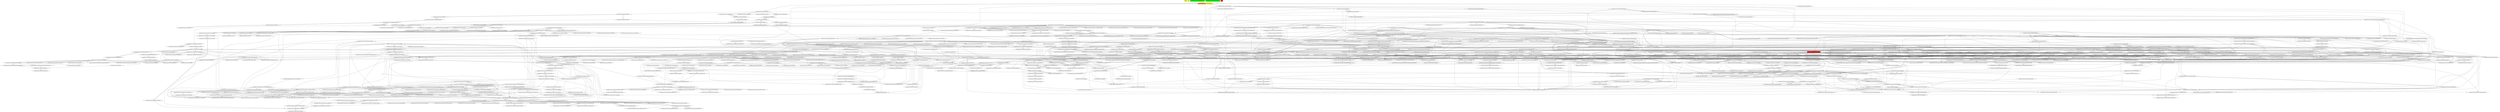 digraph enhanced {
	"ochiai" [style=striped shape=box fillcolor="yellow"];
	"d4" [style=striped shape=box fillcolor="yellow"];
	"com.google.javascript.jscomp.TypeCheckTest#7783" [style=striped shape=box fillcolor="green"];
	"com.google.javascript.jscomp.TypeCheckTest#7793" [style=striped shape=box fillcolor="orange:yellow"];
	"com.google.javascript.jscomp.TypeCheckTest#7788" [style=striped shape=box fillcolor="green"];
	"com.google.javascript.jscomp.TypeCheck#466" [style=striped shape=box fillcolor="red"];
	"real" [style=striped shape=box fillcolor="red"];
	"com.google.javascript.jscomp.InferJSDocInfo#95" -> "com.google.javascript.jscomp.InferJSDocInfo#202";
	"com.google.javascript.jscomp.TypeCheck#964" -> "com.google.javascript.jscomp.TypeCheck#1819";
	"com.google.javascript.jscomp.TypeCheck#843" -> "com.google.javascript.jscomp.TypeCheck#1819";
	"com.google.javascript.rhino.jstype.PrototypeObjectType#142" -> "com.google.javascript.rhino.jstype.FunctionPrototypeType#96";
	"com.google.javascript.rhino.jstype.ObjectType#471" -> "com.google.javascript.rhino.jstype.FunctionPrototypeType#96";
	"com.google.common.collect.RegularImmutableMap$NonTerminalEntry#116" -> "com.google.common.collect.ImmutableEntry#34";
	"com.google.common.collect.Maps#540" -> "com.google.common.collect.ImmutableEntry#34";
	"com.google.common.collect.RegularImmutableMap$TerminalEntry#134" -> "com.google.common.collect.ImmutableEntry#34";
	"com.google.common.collect.RegularImmutableMap#98" -> "com.google.common.collect.RegularImmutableMap$NonTerminalEntry#116";
	"com.google.common.collect.AbstractIndexedListIterator#81" -> "com.google.common.collect.Iterators$12#1016";
	"com.google.javascript.jscomp.parsing.IRFactory$TransformDispatcher#361" -> "com.google.javascript.jscomp.parsing.IRFactory$TransformDispatcher#382";
	"com.google.javascript.jscomp.JSSourceFile#78" -> "com.google.javascript.jscomp.SourceFile#97" [style=bold];
	"com.google.javascript.rhino.JSDocInfoBuilder#877" -> "com.google.javascript.rhino.JSDocInfo#993";
	"com.google.javascript.jscomp.mozilla.rhino.ObjToIntMap#362" -> "com.google.javascript.jscomp.mozilla.rhino.ObjToIntMap#326" [style=bold];
	"com.google.javascript.rhino.JSDocInfoBuilder#147" -> "com.google.javascript.rhino.JSDocInfo#513" [style=bold];
	"com.google.javascript.jscomp.TypeInference#124" -> "com.google.javascript.jscomp.LinkedFlowScope#98";
	"com.google.javascript.jscomp.ControlFlowAnalysis#702" -> "com.google.javascript.jscomp.ControlFlowAnalysis#787";
	"com.google.javascript.jscomp.ControlFlowAnalysis#150" -> "com.google.javascript.jscomp.ControlFlowAnalysis#787";
	"com.google.javascript.jscomp.ControlFlowAnalysis#483" -> "com.google.javascript.jscomp.ControlFlowAnalysis#787";
	"com.google.common.collect.Iterators#1003" -> "com.google.common.collect.Iterators$12#1014" [style=bold];
	"com.google.javascript.jscomp.ClosureCodingConvention#329" -> "com.google.common.collect.ImmutableList#135";
	"com.google.javascript.jscomp.InferJSDocInfo#68" -> "com.google.javascript.jscomp.NodeTraversal$AbstractPostOrderCallback#125";
	"com.google.javascript.rhino.JSDocInfoBuilder#100" -> "com.google.javascript.rhino.JSDocInfoBuilder#91" [style=bold];
	"com.google.javascript.jscomp.NodeTraversal#439" -> "com.google.javascript.jscomp.TypedScopeCreator$DiscoverEnumsAndTypedefs#324";
	"com.google.javascript.jscomp.parsing.JsDocInfoParser#2263" -> "com.google.javascript.rhino.JSDocInfoBuilder#100" [style=bold];
	"com.google.javascript.rhino.Node#836" -> "com.google.javascript.rhino.Node$PropListItem#352" [style=bold];
	"com.google.javascript.jscomp.TypeInference#303" -> "com.google.javascript.jscomp.TypeInference#633";
	"com.google.javascript.rhino.jstype.EnumType#71" -> "com.google.javascript.rhino.jstype.PrototypeObjectType#101";
	"com.google.javascript.rhino.jstype.JSTypeRegistry#1271" -> "com.google.javascript.rhino.jstype.PrototypeObjectType#101";
	"com.google.javascript.rhino.Node#825" -> "com.google.javascript.rhino.Node$PropListItem#356";
	"com.google.javascript.jscomp.TypedScopeCreator#299" -> "com.google.javascript.rhino.jstype.FunctionType#887";
	"com.google.javascript.rhino.jstype.FunctionType#305" -> "com.google.javascript.rhino.jstype.FunctionType#887";
	"com.google.javascript.jscomp.parsing.IRFactory$TransformDispatcher#361" -> "com.google.javascript.jscomp.mozilla.rhino.Node$NodeIterator#393" [style=bold];
	"com.google.javascript.jscomp.parsing.IRFactory#358" -> "com.google.javascript.jscomp.parsing.TypeSafeDispatcher#119" [style=bold];
	"com.google.common.collect.RegularImmutableMap#143" -> "com.google.common.collect.RegularImmutableMap$NonTerminalEntry#121";
	"com.google.common.collect.RegularImmutableMap#48" -> "com.google.common.collect.RegularImmutableMap$NonTerminalEntry#121";
	"com.google.javascript.jscomp.mozilla.rhino.Node#430" -> "com.google.javascript.jscomp.mozilla.rhino.Node$NodeIterator#388" [style=bold];
	"com.google.javascript.jscomp.mozilla.rhino.Parser#3278" -> "com.google.javascript.jscomp.mozilla.rhino.Parser#3289";
	"com.google.javascript.jscomp.mozilla.rhino.Parser#2926" -> "com.google.javascript.jscomp.mozilla.rhino.Parser#3289";
	"com.google.javascript.jscomp.mozilla.rhino.Parser#2179" -> "com.google.javascript.jscomp.mozilla.rhino.Parser#2192" [style=bold];
	"com.google.javascript.jscomp.mozilla.rhino.Node$NodeIterator#382" -> "com.google.javascript.jscomp.mozilla.rhino.Node$NodeIterator#382";
	"com.google.javascript.jscomp.parsing.IRFactory$TransformDispatcher#361" -> "com.google.javascript.jscomp.mozilla.rhino.Node$NodeIterator#382";
	"com.google.javascript.jscomp.TypedScopeCreator#269" -> "com.google.javascript.jscomp.TypedScopeCreator$DiscoverEnumsAndTypedefs#318" [style=bold];
	"com.google.javascript.rhino.jstype.UnionTypeBuilder#98" -> "com.google.javascript.rhino.jstype.StringType#49";
	"com.google.javascript.jscomp.parsing.JsDocInfoParser#126" -> "com.google.javascript.rhino.JSDocInfoBuilder#77";
	"com.google.common.collect.AbstractMultimap#376" -> "com.google.common.collect.AbstractMultimap$RandomAccessWrappedList#856" [style=bold];
	"com.google.common.collect.Iterators$7#626" -> "com.google.javascript.jscomp.Scope$1#68";
	"com.google.javascript.jscomp.Scope$1#68" -> "com.google.javascript.jscomp.Scope$1#70" [style=bold];
	"com.google.javascript.jscomp.TypeInferencePass#88" -> "com.google.javascript.jscomp.NodeTraversal#204";
	"com.google.javascript.jscomp.TypeCheck#383" -> "com.google.javascript.jscomp.NodeTraversal#204";
	"com.google.javascript.jscomp.NodeTraversal#196" -> "com.google.javascript.jscomp.NodeTraversal#204";
	"com.google.javascript.jscomp.mozilla.rhino.Node#227" -> "com.google.javascript.jscomp.mozilla.rhino.Node#513";
	"com.google.javascript.jscomp.SourceFile$Preloaded#304" -> "com.google.javascript.jscomp.SourceFile#79";
	"com.google.javascript.jscomp.JSSourceFile#72" -> "com.google.javascript.jscomp.SourceFile#79";
	"com.google.javascript.jscomp.ControlFlowAnalysis#138" -> "com.google.javascript.jscomp.ControlFlowAnalysis$1#71" [style=bold];
	"com.google.javascript.jscomp.parsing.Config#90" -> "com.google.common.collect.ImmutableMap#318" [style=bold];
	"com.google.common.collect.RegularImmutableMap#143" -> "com.google.common.collect.ImmutableEntry#44";
	"com.google.common.collect.RegularImmutableMap#48" -> "com.google.common.collect.ImmutableEntry#44";
	"com.google.common.collect.ImmutableMap$Builder#189" -> "com.google.common.collect.ImmutableEntry#44";
	"com.google.javascript.jscomp.TypedScopeCreator#1746" -> "com.google.javascript.rhino.Node#1283";
	"com.google.javascript.jscomp.TypedScopeCreator#1766" -> "com.google.javascript.rhino.Node#1283";
	"com.google.javascript.jscomp.NodeUtil#2873" -> "com.google.javascript.rhino.Node#1283";
	"com.google.javascript.jscomp.TypeInferencePass#78" -> "com.google.javascript.rhino.Node#1283";
	"com.google.javascript.jscomp.TypeCheck#363" -> "com.google.javascript.rhino.Node#1283";
	"com.google.javascript.jscomp.TypedScopeCreator$AbstractScopeBuilder#519" -> "com.google.javascript.rhino.Node#1283";
	"com.google.javascript.jscomp.ControlFlowAnalysis#483" -> "com.google.javascript.rhino.Node#1283";
	"com.google.javascript.jscomp.ControlFlowAnalysis#702" -> "com.google.javascript.rhino.Node#1283";
	"com.google.javascript.jscomp.ControlFlowGraph#151" -> "com.google.javascript.rhino.Node#1283";
	"com.google.javascript.jscomp.TypedScopeCreator#1783" -> "com.google.javascript.rhino.Node#1283";
	"com.google.javascript.jscomp.TypeCheck#466" -> "com.google.javascript.rhino.Node#1283";
	"com.google.javascript.jscomp.TypeCheck#347" -> "com.google.javascript.rhino.Node#1283";
	"com.google.javascript.jscomp.TypedScopeCreator$AbstractScopeBuilder#655" -> "com.google.javascript.rhino.Node#1283";
	"com.google.common.collect.RegularImmutableMap#143" -> "com.google.common.collect.ImmutableEntry#40";
	"com.google.common.collect.RegularImmutableMap#48" -> "com.google.common.collect.ImmutableEntry#40";
	"com.google.common.collect.ImmutableMap$Builder#189" -> "com.google.common.collect.ImmutableEntry#40";
	"com.google.javascript.rhino.jstype.UnionTypeBuilder#98" -> "com.google.javascript.rhino.jstype.BooleanType#49";
	"com.google.javascript.jscomp.LinkedFlowScope#63" -> "com.google.javascript.jscomp.LinkedFlowScope$FlatFlowScopeCache#374";
	"com.google.javascript.jscomp.LinkedFlowScope#86" -> "com.google.javascript.jscomp.LinkedFlowScope$FlatFlowScopeCache#374";
	"com.google.javascript.jscomp.ControlFlowAnalysis#296" -> "com.google.javascript.jscomp.ControlFlowAnalysis#533";
	"com.google.javascript.jscomp.TypeValidator#127" -> "com.google.javascript.rhino.jstype.JSTypeRegistry#949" [style=bold];
	"com.google.javascript.jscomp.TypeInference#633" -> "com.google.javascript.jscomp.LinkedFlowScope#140";
	"com.google.javascript.jscomp.parsing.JsDocInfoParser#176" -> "com.google.javascript.rhino.JSDocInfoBuilder#83" [style=bold];
	"com.google.javascript.rhino.jstype.PrototypeObjectType#101" -> "com.google.javascript.rhino.jstype.PrototypeObjectType#110";
	"com.google.javascript.rhino.jstype.FunctionPrototypeType#56" -> "com.google.javascript.rhino.jstype.PrototypeObjectType#110";
	"com.google.javascript.jscomp.mozilla.rhino.Context#418" -> "com.google.javascript.jscomp.mozilla.rhino.ContextFactory#501" [style=bold];
	"com.google.javascript.rhino.jstype.UnionType#512" -> "com.google.common.collect.ImmutableList$Builder#584";
	"com.google.javascript.jscomp.parsing.IRFactory#122" -> "com.google.javascript.jscomp.parsing.IRFactory$TransformDispatcher#361";
	"com.google.javascript.jscomp.parsing.TypeSafeDispatcher#119" -> "com.google.javascript.jscomp.parsing.IRFactory$TransformDispatcher#361";
	"com.google.javascript.jscomp.parsing.IRFactory$TransformDispatcher#361" -> "com.google.javascript.jscomp.parsing.IRFactory$TransformDispatcher#361";
	"com.google.common.collect.RegularImmutableMap#143" -> "com.google.common.collect.RegularImmutableMap$TerminalEntry#138";
	"com.google.common.collect.RegularImmutableMap#48" -> "com.google.common.collect.RegularImmutableMap$TerminalEntry#138";
	"com.google.javascript.jscomp.parsing.Config#90" -> "com.google.common.collect.ImmutableMap$Builder#207" [style=bold];
	"com.google.common.collect.RegularImmutableMap#98" -> "com.google.common.collect.RegularImmutableMap$TerminalEntry#134" [style=bold];
	"com.google.javascript.jscomp.TypedScopeCreator#269" -> "com.google.javascript.jscomp.NodeTraversal#421";
	"com.google.javascript.jscomp.ControlFlowAnalysis#150" -> "com.google.javascript.jscomp.NodeTraversal#421";
	"com.google.javascript.jscomp.TypedScopeCreator#183" -> "com.google.javascript.jscomp.NodeTraversal#421";
	"com.google.javascript.jscomp.InferJSDocInfo#74" -> "com.google.javascript.jscomp.NodeTraversal#421";
	"com.google.javascript.jscomp.PrepareAst#57" -> "com.google.javascript.jscomp.NodeTraversal#421";
	"com.google.javascript.jscomp.parsing.ParserRunner#95" -> "com.google.javascript.jscomp.mozilla.rhino.Parser#152";
	"com.google.javascript.jscomp.mozilla.rhino.Parser#2166" -> "com.google.javascript.jscomp.mozilla.rhino.Parser#392";
	"com.google.javascript.jscomp.mozilla.rhino.Parser#2153" -> "com.google.javascript.jscomp.mozilla.rhino.Parser#392";
	"com.google.javascript.jscomp.mozilla.rhino.Parser#2075" -> "com.google.javascript.jscomp.mozilla.rhino.Parser#392";
	"com.google.javascript.jscomp.mozilla.rhino.Parser#2192" -> "com.google.javascript.jscomp.mozilla.rhino.Parser#392";
	"com.google.javascript.jscomp.mozilla.rhino.Parser#2205" -> "com.google.javascript.jscomp.mozilla.rhino.Parser#392";
	"com.google.javascript.jscomp.mozilla.rhino.Parser#2129" -> "com.google.javascript.jscomp.mozilla.rhino.Parser#392";
	"com.google.javascript.jscomp.mozilla.rhino.Parser#3108" -> "com.google.javascript.jscomp.mozilla.rhino.Parser#392";
	"com.google.javascript.jscomp.mozilla.rhino.Parser#2179" -> "com.google.javascript.jscomp.mozilla.rhino.Parser#392";
	"com.google.javascript.jscomp.mozilla.rhino.Parser#425" -> "com.google.javascript.jscomp.mozilla.rhino.Parser#392";
	"com.google.common.collect.AbstractMultimap$EntryIterator#1308" -> "com.google.common.collect.Iterators#107";
	"com.google.javascript.rhino.JSDocInfoBuilder#123" -> "com.google.javascript.rhino.JSDocInfoBuilder#137";
	"com.google.javascript.rhino.JSDocInfoBuilder#877" -> "com.google.javascript.rhino.JSDocInfo#1163";
	"com.google.javascript.rhino.jstype.FunctionPrototypeType#49" -> "com.google.javascript.rhino.jstype.PrototypeObjectType#545";
	"com.google.javascript.rhino.jstype.FunctionType#65" -> "com.google.javascript.rhino.jstype.PrototypeObjectType#545";
	"com.google.javascript.rhino.jstype.InstanceObjectType#49" -> "com.google.javascript.rhino.jstype.PrototypeObjectType#545";
	"com.google.javascript.rhino.jstype.JSType#479" -> "com.google.javascript.rhino.jstype.JSType#836";
	"com.google.javascript.rhino.jstype.FunctionType#980" -> "com.google.javascript.rhino.jstype.JSType#836";
	"com.google.javascript.jscomp.TypeCheck#964" -> "com.google.javascript.rhino.jstype.JSType#836";
	"com.google.javascript.jscomp.mozilla.rhino.Node#234" -> "com.google.javascript.jscomp.mozilla.rhino.Node#534" [style=bold];
	"com.google.javascript.rhino.jstype.PrototypeObjectType#142" -> "com.google.common.collect.Iterators$1#63";
	"com.google.javascript.rhino.jstype.FunctionType#980" -> "com.google.common.collect.Iterators$1#63";
	"com.google.javascript.rhino.jstype.ObjectType#471" -> "com.google.common.collect.Iterators$1#63";
	"com.google.javascript.jscomp.mozilla.rhino.ast.ObjectLiteral#85" -> "com.google.javascript.jscomp.mozilla.rhino.ast.AstNode#182";
	"com.google.javascript.jscomp.mozilla.rhino.ast.Comment#91" -> "com.google.javascript.jscomp.mozilla.rhino.ast.AstNode#182";
	"com.google.javascript.jscomp.mozilla.rhino.ast.ExpressionStatement#106" -> "com.google.javascript.jscomp.mozilla.rhino.ast.AstNode#182";
	"com.google.javascript.jscomp.mozilla.rhino.Parser#331" -> "com.google.javascript.jscomp.mozilla.rhino.TokenStream#299";
	"com.google.javascript.jscomp.mozilla.rhino.Parser#2094" -> "com.google.javascript.jscomp.mozilla.rhino.TokenStream#299";
	"com.google.javascript.jscomp.mozilla.rhino.ast.AstRoot#70" -> "com.google.javascript.jscomp.mozilla.rhino.ast.ScriptNode#85" [style=bold];
	"com.google.javascript.jscomp.Tracer#234" -> "com.google.javascript.jscomp.Tracer#958";
	"com.google.javascript.jscomp.Tracer#407" -> "com.google.javascript.jscomp.Tracer#958";
	"com.google.javascript.jscomp.TypedScopeCreator$AbstractScopeBuilder#946" -> "com.google.javascript.rhino.jstype.JSTypeRegistry#960";
	"com.google.javascript.jscomp.mozilla.rhino.Parser#2826" -> "com.google.javascript.jscomp.mozilla.rhino.Parser#383" [style=bold];
	"com.google.javascript.jscomp.parsing.JsDocInfoParser#126" -> "com.google.javascript.rhino.JSDocInfoBuilder#67";
	"com.google.javascript.jscomp.SemanticReverseAbstractInterpreter#115" -> "com.google.javascript.jscomp.ChainableReverseAbstractInterpreter#61";
	"com.google.common.collect.RegularImmutableMap#35" -> "com.google.common.collect.RegularImmutableMap#35";
	"com.google.common.collect.ImmutableMap$Builder#189" -> "com.google.common.collect.RegularImmutableMap#35";
	"com.google.javascript.jscomp.TypeInference#124" -> "com.google.javascript.jscomp.Scope#419" [style=bold];
	"com.google.javascript.jscomp.parsing.JsDocInfoParser#2271" -> "com.google.javascript.rhino.JSDocInfoBuilder#123";
	"com.google.javascript.jscomp.NodeTraversal#439" -> "com.google.javascript.jscomp.NodeTraversal#439";
	"com.google.javascript.jscomp.NodeTraversal#307" -> "com.google.javascript.jscomp.NodeTraversal#439";
	"com.google.javascript.jscomp.NodeTraversal#246" -> "com.google.javascript.jscomp.NodeTraversal#439";
	"com.google.javascript.rhino.jstype.JSTypeRegistry#869" -> "com.google.javascript.jscomp.Scope#412";
	"com.google.javascript.rhino.jstype.UnionType#82" -> "com.google.common.collect.RegularImmutableList#170" [style=bold];
	"com.google.javascript.rhino.jstype.EnumType#56" -> "com.google.javascript.rhino.jstype.PrototypeObjectType#539";
	"com.google.javascript.rhino.jstype.FunctionPrototypeType#49" -> "com.google.javascript.rhino.jstype.PrototypeObjectType#539";
	"com.google.javascript.rhino.jstype.PrototypeObjectType#418" -> "com.google.javascript.rhino.jstype.PrototypeObjectType#539";
	"com.google.javascript.jscomp.mozilla.rhino.ast.Name#84" -> "com.google.javascript.jscomp.mozilla.rhino.ast.AstNode#171";
	"com.google.javascript.jscomp.mozilla.rhino.ast.NumberLiteral#70" -> "com.google.javascript.jscomp.mozilla.rhino.ast.AstNode#171";
	"com.google.javascript.jscomp.Compiler#1261" -> "com.google.javascript.jscomp.JSSourceFile#55";
	"com.google.javascript.jscomp.TypedScopeCreator$AbstractScopeBuilder#618" -> "com.google.javascript.jscomp.NodeUtil#2097";
	"com.google.javascript.jscomp.TypeCheck#964" -> "com.google.javascript.jscomp.NodeUtil#2097";
	"com.google.javascript.jscomp.TypeInference#681" -> "com.google.javascript.jscomp.NodeUtil#2097";
	"com.google.javascript.jscomp.mozilla.rhino.ObjToIntMap#362" -> "com.google.javascript.jscomp.mozilla.rhino.ObjToIntMap#304" [style=bold];
	"com.google.javascript.rhino.JSDocInfoBuilder#877" -> "com.google.javascript.rhino.JSDocInfo#331";
	"com.google.common.collect.AbstractIndexedListIterator#81" -> "com.google.common.collect.Iterators$11#982";
	"com.google.javascript.jscomp.TypeInference#1323" -> "com.google.javascript.jscomp.LinkedFlowScope#103";
	"com.google.common.collect.Iterators#979" -> "com.google.common.collect.Iterators$11#980" [style=bold];
	"com.google.javascript.jscomp.parsing.IRFactory#1253" -> "com.google.javascript.rhino.Node#757";
	"com.google.javascript.jscomp.parsing.IRFactory#1233" -> "com.google.javascript.rhino.Node#757";
	"com.google.javascript.jscomp.parsing.IRFactory#1241" -> "com.google.javascript.rhino.Node#757";
	"com.google.javascript.jscomp.parsing.IRFactory#1257" -> "com.google.javascript.rhino.Node#757";
	"com.google.javascript.jscomp.parsing.JsDocInfoParser#2146" -> "com.google.javascript.rhino.Node#757";
	"com.google.javascript.jscomp.parsing.IRFactory#1257" -> "com.google.javascript.rhino.Node#513";
	"com.google.javascript.jscomp.mozilla.rhino.Parser#3289" -> "com.google.javascript.jscomp.mozilla.rhino.Node#557";
	"com.google.javascript.jscomp.mozilla.rhino.ast.ExpressionStatement#122" -> "com.google.javascript.jscomp.mozilla.rhino.Node#557";
	"com.google.javascript.jscomp.mozilla.rhino.Parser#2094" -> "com.google.javascript.jscomp.mozilla.rhino.Node#557";
	"com.google.javascript.jscomp.mozilla.rhino.Parser#3108" -> "com.google.javascript.jscomp.mozilla.rhino.Node#557";
	"com.google.javascript.jscomp.mozilla.rhino.Parser#280" -> "com.google.javascript.jscomp.mozilla.rhino.Node#557";
	"com.google.javascript.jscomp.mozilla.rhino.Parser#2477" -> "com.google.javascript.jscomp.mozilla.rhino.Node#557";
	"com.google.javascript.jscomp.TypedScopeCreator$AbstractScopeBuilder#618" -> "com.google.javascript.jscomp.NodeUtil#2083";
	"com.google.javascript.jscomp.TypeCheck#964" -> "com.google.javascript.jscomp.NodeUtil#2083";
	"com.google.javascript.jscomp.TypeInference#681" -> "com.google.javascript.jscomp.NodeUtil#2083";
	"com.google.javascript.jscomp.ChainableReverseAbstractInterpreter#61" -> "com.google.javascript.jscomp.ChainableReverseAbstractInterpreter$2#245" [style=bold];
	"com.google.javascript.jscomp.DataFlowAnalysis#180" -> "com.google.javascript.jscomp.DataFlowAnalysis#202";
	"com.google.javascript.rhino.Node#513" -> "com.google.javascript.rhino.Node$NumberNode#245" [style=bold];
	"com.google.javascript.jscomp.LinkedFlowScope$LinkedFlowSlot#365" -> "com.google.javascript.rhino.jstype.SimpleSlot#52";
	"com.google.javascript.jscomp.parsing.IRFactory#161" -> "com.google.javascript.jscomp.mozilla.rhino.ast.ScriptNode#93";
	"com.google.javascript.jscomp.TypedScopeCreator$AbstractScopeBuilder#519" -> "com.google.javascript.jscomp.NodeUtil#2067";
	"com.google.javascript.jscomp.TypedScopeCreator#1783" -> "com.google.javascript.jscomp.NodeUtil#2067";
	"com.google.javascript.jscomp.TypeCheck#466" -> "com.google.javascript.jscomp.NodeUtil#2067";
	"com.google.javascript.jscomp.TypedScopeCreator$AbstractScopeBuilder#655" -> "com.google.javascript.jscomp.NodeUtil#2067";
	"com.google.javascript.jscomp.mozilla.rhino.ast.AstNode#235" -> "com.google.javascript.jscomp.mozilla.rhino.ast.AstNode#198";
	"com.google.javascript.jscomp.SemanticReverseAbstractInterpreter#115" -> "com.google.javascript.jscomp.SemanticReverseAbstractInterpreter$5#102" [style=bold];
	"com.google.javascript.jscomp.TypeInferencePass$TypeInferringCallback#129" -> "com.google.javascript.jscomp.NodeTraversal#413";
	"com.google.javascript.jscomp.TypeInferencePass$TypeInferringCallback#121" -> "com.google.javascript.jscomp.NodeTraversal#413";
	"com.google.javascript.rhino.jstype.EnumType#165" -> "com.google.javascript.rhino.jstype.PrototypeObjectType#550";
	"com.google.javascript.rhino.jstype.JSType#952" -> "com.google.javascript.rhino.jstype.PrototypeObjectType#550";
	"com.google.javascript.rhino.jstype.FunctionType#980" -> "com.google.javascript.rhino.jstype.PrototypeObjectType#550";
	"com.google.javascript.jscomp.JSSourceFile#55" -> "com.google.javascript.jscomp.JSSourceFile#72" [style=bold];
	"com.google.javascript.rhino.Node#793" -> "com.google.javascript.rhino.Node#742";
	"com.google.javascript.rhino.Node#809" -> "com.google.javascript.rhino.Node#742";
	"com.google.javascript.jscomp.JsAst#77" -> "com.google.javascript.jscomp.JSSourceFile#78";
	"com.google.javascript.jscomp.mozilla.rhino.Parser#1111" -> "com.google.javascript.jscomp.mozilla.rhino.ast.AstNode#191";
	"com.google.javascript.jscomp.mozilla.rhino.ast.InfixExpression#85" -> "com.google.javascript.jscomp.mozilla.rhino.ast.AstNode#191";
	"com.google.javascript.jscomp.mozilla.rhino.Parser#2075" -> "com.google.javascript.jscomp.mozilla.rhino.ast.AstNode#191";
	"com.google.javascript.jscomp.mozilla.rhino.Parser#276" -> "com.google.javascript.jscomp.mozilla.rhino.ast.AstNode#191";
	"com.google.javascript.jscomp.mozilla.rhino.ast.InfixExpression#92" -> "com.google.javascript.jscomp.mozilla.rhino.ast.AstNode#191";
	"com.google.javascript.jscomp.mozilla.rhino.ast.AstNode#263" -> "com.google.javascript.jscomp.mozilla.rhino.ast.AstNode#191";
	"com.google.javascript.jscomp.mozilla.rhino.ast.ExpressionStatement#91" -> "com.google.javascript.jscomp.mozilla.rhino.ast.AstNode#191";
	"com.google.javascript.jscomp.mozilla.rhino.ast.AstNode#207" -> "com.google.javascript.jscomp.mozilla.rhino.ast.AstNode#191";
	"com.google.javascript.jscomp.mozilla.rhino.Parser#2532" -> "com.google.javascript.jscomp.mozilla.rhino.ast.AstNode#191";
	"com.google.javascript.jscomp.DataFlowAnalysis$BranchedForwardDataFlowAnalysis#445" -> "com.google.javascript.jscomp.TypeInference#63";
	"com.google.javascript.jscomp.DataFlowAnalysis$BranchedForwardDataFlowAnalysis#459" -> "com.google.javascript.jscomp.TypeInference#63";
	"com.google.javascript.jscomp.DataFlowAnalysis$BranchedForwardDataFlowAnalysis#394" -> "com.google.javascript.jscomp.TypeInference#63";
	"com.google.javascript.jscomp.TypeInference#63" -> "com.google.javascript.jscomp.TypeInference#63";
	"com.google.common.collect.ImmutableMap$Builder#178" -> "com.google.common.collect.ImmutableMap#139";
	"com.google.javascript.jscomp.TypeInferencePass#146" -> "com.google.javascript.jscomp.ControlFlowAnalysis#145";
	"com.google.common.collect.AbstractMultimap$WrappedCollection#421" -> "com.google.common.collect.AbstractMultimap#87";
	"com.google.common.collect.AbstractMultimap$EntryIterator#1308" -> "com.google.common.collect.AbstractMultimap#87";
	"com.google.common.collect.AbstractMultimap$WrappedCollection$WrappedIterator#502" -> "com.google.common.collect.AbstractMultimap#87";
	"com.google.javascript.jscomp.TypeInference#303" -> "com.google.javascript.jscomp.TypeInference#478";
	"com.google.javascript.jscomp.TypeCheck#1884" -> "com.google.javascript.rhino.JSDocInfo#907";
	"com.google.javascript.jscomp.TypeInference#303" -> "com.google.javascript.rhino.JSDocInfo#907";
	"com.google.javascript.rhino.JSDocInfoBuilder#894" -> "com.google.javascript.rhino.JSDocInfo#907";
	"com.google.javascript.rhino.jstype.UnionTypeBuilder#192" -> "com.google.javascript.rhino.jstype.UnionType#82" [style=bold];
	"com.google.javascript.jscomp.mozilla.rhino.TokenStream#320" -> "com.google.javascript.jscomp.mozilla.rhino.ScriptRuntime#432";
	"com.google.javascript.jscomp.NodeTraversal#439" -> "com.google.javascript.jscomp.TypedScopeCreator$GlobalScopeBuilder#1600";
	"com.google.common.collect.AbstractIterator#128" -> "com.google.common.collect.AbstractIterator#140" [style=bold];
	"com.google.javascript.jscomp.TypeInferencePass#57" -> "com.google.javascript.jscomp.CodingConvention$AssertionFunctionSpec#320";
	"com.google.javascript.jscomp.TypeInferencePass#146" -> "com.google.javascript.jscomp.ControlFlowAnalysis#150";
	"com.google.javascript.jscomp.TypeInference#124" -> "com.google.common.collect.AbstractIterator#128";
	"com.google.javascript.jscomp.parsing.Config#90" -> "com.google.common.collect.ImmutableMap#128" [style=bold];
	"com.google.javascript.jscomp.mozilla.rhino.ContextFactory#440" -> "com.google.javascript.jscomp.mozilla.rhino.Kit#316";
	"com.google.javascript.jscomp.mozilla.rhino.ContextFactory#451" -> "com.google.javascript.jscomp.mozilla.rhino.Kit#316";
	"com.google.javascript.jscomp.TypedScopeCreator$AbstractScopeBuilder#946" -> "com.google.javascript.rhino.jstype.JSTypeRegistry#766";
	"com.google.javascript.jscomp.parsing.JsDocInfoParser#1122" -> "com.google.javascript.rhino.JSDocInfoBuilder#177";
	"com.google.javascript.jscomp.mozilla.rhino.ast.NumberLiteral#79" -> "com.google.javascript.jscomp.mozilla.rhino.Node#566" [style=bold];
	"com.google.javascript.jscomp.mozilla.rhino.Parser#961" -> "com.google.javascript.jscomp.mozilla.rhino.CompilerEnvirons#200";
	"com.google.javascript.jscomp.mozilla.rhino.CompilerEnvirons#69" -> "com.google.javascript.jscomp.mozilla.rhino.Context#2188" [style=bold];
	"com.google.javascript.jscomp.TypeInferencePass#103" -> "com.google.javascript.jscomp.TypeInferencePass#146" [style=bold];
	"com.google.javascript.jscomp.mozilla.rhino.Parser#2477" -> "com.google.javascript.jscomp.mozilla.rhino.Parser#2826";
	"com.google.javascript.rhino.JSDocInfoBuilder#877" -> "com.google.javascript.rhino.JSDocInfo#931";
	"com.google.javascript.jscomp.TypeInference#478" -> "com.google.javascript.jscomp.TypeInference#496";
	"com.google.javascript.rhino.JSDocInfoBuilder#894" -> "com.google.javascript.rhino.JSDocInfo#923";
	"com.google.javascript.jscomp.TypeCheck#1861" -> "com.google.javascript.jscomp.TypeCheck#1884";
	"com.google.javascript.jscomp.TypeCheck#1228" -> "com.google.javascript.jscomp.TypeCheck#1884";
	"com.google.javascript.jscomp.TypeCheck#1857" -> "com.google.javascript.jscomp.TypeCheck#1884";
	"com.google.javascript.jscomp.TypeCheck#964" -> "com.google.javascript.jscomp.TypeCheck#1884";
	"com.google.javascript.jscomp.TypeCheck#843" -> "com.google.javascript.jscomp.TypeCheck#1884";
	"com.google.common.collect.ImmutableMap$Builder#212" -> "com.google.common.collect.RegularImmutableMap#48";
	"com.google.common.collect.EmptyImmutableList#36" -> "com.google.common.collect.Iterators#80";
	"com.google.common.collect.EmptyImmutableSet#31" -> "com.google.common.collect.Iterators#80";
	"com.google.javascript.jscomp.mozilla.rhino.ast.InfixExpression#85" -> "com.google.javascript.jscomp.mozilla.rhino.ast.AstNode#163";
	"com.google.javascript.jscomp.mozilla.rhino.ast.InfixExpression#53" -> "com.google.javascript.jscomp.mozilla.rhino.ast.AstNode#163";
	"com.google.javascript.jscomp.mozilla.rhino.ast.Jump#61" -> "com.google.javascript.jscomp.mozilla.rhino.ast.AstNode#163";
	"com.google.javascript.jscomp.mozilla.rhino.ast.AstNode#171" -> "com.google.javascript.jscomp.mozilla.rhino.ast.AstNode#163";
	"com.google.javascript.jscomp.mozilla.rhino.ast.AstNode#182" -> "com.google.javascript.jscomp.mozilla.rhino.ast.AstNode#163";
	"com.google.common.collect.Iterators$7#626" -> "com.google.common.collect.AbstractIterator#122" [style=bold];
	"com.google.common.collect.AbstractMultimap#1298" -> "com.google.common.collect.AbstractMultimap$EntryIterator#1308" [style=bold];
	"com.google.javascript.jscomp.graph.LinkedDirectedGraph#72" -> "com.google.javascript.jscomp.graph.DiGraph#28" [style=bold];
	"com.google.javascript.jscomp.Scope$1#70" -> "com.google.javascript.jscomp.Scope$Var#147";
	"com.google.common.collect.ImmutableMap$Builder#207" -> "com.google.common.collect.ImmutableMap$Builder#212" [style=bold];
	"com.google.common.collect.AbstractMultimap$Entries#1260" -> "com.google.common.collect.AbstractMultimap#1298" [style=bold];
	"com.google.javascript.jscomp.TypeCheck#1012" -> "com.google.javascript.rhino.jstype.FunctionPrototypeType#49";
	"com.google.javascript.rhino.jstype.PrototypeObjectType#550" -> "com.google.javascript.rhino.jstype.FunctionPrototypeType#49";
	"com.google.javascript.rhino.jstype.PrototypeObjectType#142" -> "com.google.javascript.rhino.jstype.FunctionPrototypeType#49";
	"com.google.javascript.rhino.jstype.ObjectType#109" -> "com.google.javascript.rhino.jstype.FunctionPrototypeType#49";
	"com.google.javascript.rhino.jstype.PrototypeObjectType#418" -> "com.google.javascript.rhino.jstype.FunctionPrototypeType#49";
	"com.google.javascript.rhino.jstype.ObjectType#471" -> "com.google.javascript.rhino.jstype.FunctionPrototypeType#49";
	"com.google.javascript.rhino.jstype.FunctionType#675" -> "com.google.javascript.rhino.jstype.FunctionPrototypeType#49";
	"com.google.javascript.rhino.jstype.EnumType#56" -> "com.google.javascript.rhino.jstype.PrototypeObjectType#196";
	"com.google.javascript.jscomp.TypeCheck#964" -> "com.google.javascript.rhino.jstype.PrototypeObjectType#196";
	"com.google.javascript.jscomp.ClosureCodingConvention#329" -> "com.google.javascript.jscomp.CodingConvention$AssertionFunctionSpec#309" [style=bold];
	"com.google.javascript.jscomp.parsing.JsDocInfoParser#176" -> "com.google.javascript.rhino.JSDocInfoBuilder#147";
	"com.google.javascript.jscomp.TypeInferencePass#146" -> "com.google.javascript.jscomp.ControlFlowAnalysis#138";
	"com.google.javascript.jscomp.mozilla.rhino.TokenStream#1284" -> "com.google.javascript.jscomp.mozilla.rhino.TokenStream#1410";
	"com.google.javascript.jscomp.NodeTraversal#439" -> "com.google.javascript.jscomp.NodeTraversal#614";
	"com.google.javascript.jscomp.ClosureCodingConvention#329" -> "com.google.javascript.jscomp.CodingConvention$AssertionFunctionSpec#313";
	"com.google.javascript.jscomp.CodingConvention$AssertionFunctionSpec#309" -> "com.google.javascript.jscomp.CodingConvention$AssertionFunctionSpec#313";
	"com.google.javascript.jscomp.TypedScopeCreator$AbstractScopeBuilder#563" -> "com.google.javascript.rhino.JSDocInfo#915";
	"com.google.javascript.jscomp.TypedScopeCreator$AbstractScopeBuilder#946" -> "com.google.javascript.rhino.JSDocInfo#915";
	"com.google.javascript.jscomp.TypedScopeCreator$DiscoverEnumsAndTypedefs#350" -> "com.google.javascript.rhino.JSDocInfo#915";
	"com.google.javascript.rhino.JSDocInfoBuilder#894" -> "com.google.javascript.rhino.JSDocInfo#915";
	"com.google.javascript.jscomp.CompilerInput#105" -> "com.google.javascript.jscomp.JsAst#49";
	"com.google.common.collect.AbstractIndexedListIterator#68" -> "com.google.common.collect.UnmodifiableListIterator#36";
	"com.google.javascript.jscomp.parsing.JsDocInfoParser#1592" -> "com.google.javascript.jscomp.parsing.JsDocInfoParser#1641";
	"com.google.javascript.jscomp.CompilerInput#84" -> "com.google.javascript.jscomp.JsAst#42";
	"com.google.javascript.rhino.jstype.EnumType#56" -> "com.google.javascript.rhino.jstype.PrototypeObjectType#142";
	"com.google.javascript.rhino.jstype.FunctionPrototypeType#49" -> "com.google.javascript.rhino.jstype.PrototypeObjectType#142";
	"com.google.javascript.rhino.jstype.ObjectType#274" -> "com.google.javascript.rhino.jstype.PrototypeObjectType#142";
	"com.google.javascript.rhino.jstype.InstanceObjectType#49" -> "com.google.javascript.rhino.jstype.PrototypeObjectType#142";
	"com.google.javascript.jscomp.TypeCheck#964" -> "com.google.javascript.rhino.jstype.PrototypeObjectType#142";
	"com.google.javascript.rhino.jstype.FunctionPrototypeType#63" -> "com.google.javascript.rhino.jstype.FunctionPrototypeType#56" [style=bold];
	"com.google.javascript.jscomp.NodeTraversal#439" -> "com.google.javascript.jscomp.TypeInferencePass$TypeInferringCallback#137";
	"com.google.javascript.jscomp.TypeCheck#466" -> "com.google.javascript.jscomp.TypeCheck#1861";
	"com.google.javascript.jscomp.JsAst#87" -> "com.google.javascript.jscomp.Compiler#1616";
	"com.google.common.collect.AbstractIndexedListIterator#68" -> "com.google.common.base.Preconditions#330";
	"com.google.javascript.jscomp.mozilla.rhino.ast.ObjectLiteral#102" -> "com.google.javascript.jscomp.mozilla.rhino.ast.ObjectLiteral#118";
	"com.google.javascript.jscomp.mozilla.rhino.ast.AstNode#163" -> "com.google.javascript.jscomp.mozilla.rhino.Node#132" [style=bold];
	"com.google.javascript.jscomp.parsing.JsDocInfoParser#176" -> "com.google.javascript.jscomp.parsing.JsDocInfoParser#1211";
	"com.google.javascript.rhino.jstype.FunctionType#278" -> "com.google.javascript.rhino.jstype.FunctionPrototypeType#63";
	"com.google.javascript.jscomp.MemoizedScopeCreator#51" -> "com.google.javascript.jscomp.TypedScopeCreator#183";
	"com.google.javascript.jscomp.LinkedFlowScope#98" -> "com.google.javascript.jscomp.LinkedFlowScope$FlatFlowScopeCache#396" [style=bold];
	"com.google.javascript.jscomp.TypedScopeCreator#299" -> "com.google.javascript.rhino.jstype.FunctionPrototypeType#68";
	"com.google.javascript.jscomp.TypeInference#303" -> "com.google.javascript.jscomp.TypeInference#681";
	"com.google.javascript.rhino.JSDocInfo#923" -> "com.google.javascript.rhino.JSDocInfo#935";
	"com.google.javascript.rhino.JSDocInfo#907" -> "com.google.javascript.rhino.JSDocInfo#935";
	"com.google.javascript.rhino.JSDocInfo#915" -> "com.google.javascript.rhino.JSDocInfo#935";
	"com.google.javascript.rhino.JSDocInfo#931" -> "com.google.javascript.rhino.JSDocInfo#935";
	"com.google.javascript.jscomp.parsing.IRFactory#244" -> "com.google.javascript.jscomp.parsing.IRFactory#326";
	"com.google.javascript.jscomp.TypedScopeCreator$DiscoverEnumsAndTypedefs#324" -> "com.google.javascript.jscomp.TypedScopeCreator$DiscoverEnumsAndTypedefs#350";
	"com.google.javascript.jscomp.TypeCheck#466" -> "com.google.javascript.jscomp.TypeCheck#1857";
	"com.google.javascript.jscomp.mozilla.rhino.Parser#2094" -> "com.google.javascript.jscomp.mozilla.rhino.ast.Assignment#68";
	"com.google.javascript.jscomp.NodeTraversal#439" -> "com.google.javascript.jscomp.TypeInferencePass$TypeInferringCallback#142";
	"com.google.common.collect.RegularImmutableMap#48" -> "com.google.common.collect.RegularImmutableMap#81" [style=bold];
	"com.google.javascript.jscomp.TypeInferencePass$TypeInferringCallback#121" -> "com.google.javascript.jscomp.TypeInferencePass#103" [style=bold];
	"com.google.javascript.jscomp.parsing.IRFactory#326" -> "com.google.javascript.jscomp.parsing.JsDocTokenStream#46";
	"com.google.javascript.rhino.jstype.JSType#952" -> "com.google.javascript.rhino.jstype.EnumElementType#258";
	"com.google.javascript.rhino.jstype.EnumType#56" -> "com.google.javascript.rhino.jstype.PrototypeObjectType#161";
	"com.google.javascript.rhino.jstype.ObjectType#404" -> "com.google.javascript.rhino.jstype.PrototypeObjectType#161";
	"com.google.javascript.jscomp.mozilla.rhino.Parser#3108" -> "com.google.javascript.jscomp.mozilla.rhino.ast.ObjectLiteral#102";
	"com.google.javascript.jscomp.TypedScopeCreator$AbstractScopeBuilder#425" -> "com.google.javascript.jscomp.TypedScopeCreator$DeferredSetType#157";
	"com.google.javascript.rhino.JSDocInfo#956" -> "com.google.javascript.rhino.JSDocInfo#967";
	"com.google.javascript.jscomp.TypeCheck#305" -> "com.google.javascript.jscomp.InferJSDocInfo#68";
	"com.google.javascript.jscomp.TypeInferencePass#88" -> "com.google.javascript.jscomp.TypeInferencePass$TypeInferringCallback#119";
	"com.google.javascript.jscomp.TypeInferencePass$TypeInferringCallback#119" -> "com.google.javascript.jscomp.TypeInferencePass$TypeInferringCallback#119";
	"com.google.common.base.Preconditions#330" -> "com.google.common.base.Preconditions#350" [style=bold];
	"com.google.common.collect.RegularImmutableMap#81" -> "com.google.common.base.Preconditions#114";
	"com.google.common.collect.RegularImmutableMap#48" -> "com.google.common.base.Preconditions#114";
	"com.google.javascript.jscomp.JsAst#49" -> "com.google.javascript.jscomp.JsAst#77" [style=bold];
	"com.google.javascript.rhino.jstype.FunctionPrototypeType#96" -> "com.google.javascript.rhino.jstype.FunctionPrototypeType#86" [style=bold];
	"com.google.common.collect.RegularImmutableMap#48" -> "com.google.common.collect.RegularImmutableMap#93" [style=bold];
	"com.google.javascript.rhino.jstype.JSTypeRegistry#766" -> "com.google.javascript.rhino.jstype.JSTypeRegistry#582";
	"com.google.common.collect.AbstractMultimap#1248" -> "com.google.common.collect.AbstractMultimap#1254" [style=bold];
	"com.google.javascript.rhino.Node$PropListItem#352" -> "com.google.javascript.rhino.Node$PropListItem#360";
	"com.google.javascript.rhino.Node#777" -> "com.google.javascript.rhino.Node$PropListItem#360";
	"com.google.javascript.rhino.Node$PropListItem#356" -> "com.google.javascript.rhino.Node$PropListItem#360";
	"com.google.common.collect.RegularImmutableMap#48" -> "com.google.common.collect.RegularImmutableMap#98" [style=bold];
	"com.google.javascript.jscomp.TypedScopeCreator$AbstractScopeBuilder#420" -> "com.google.javascript.jscomp.TypedScopeCreator$DeferredSetType#145" [style=bold];
	"com.google.javascript.jscomp.parsing.JsDocInfoParser#2229" -> "com.google.javascript.jscomp.parsing.JsDocTokenStream#62";
	"com.google.javascript.jscomp.TypedScopeCreator$AbstractScopeBuilder#946" -> "com.google.javascript.rhino.JSDocInfo#956";
	"com.google.javascript.jscomp.ControlFlowAnalysis$AstControlFlowGraph$1#1020" -> "com.google.javascript.jscomp.ControlFlowAnalysis$AstControlFlowGraph$1#1024" [style=bold];
	"com.google.javascript.jscomp.NodeTraversal#543" -> "com.google.javascript.jscomp.TypeInferencePass$TypeInferringCallback#129";
	"com.google.javascript.rhino.jstype.JSTypeRegistry#1271" -> "com.google.javascript.rhino.jstype.PrototypeObjectType#398" [style=bold];
	"com.google.javascript.jscomp.ControlFlowAnalysis$AstControlFlowGraph#1019" -> "com.google.javascript.jscomp.ControlFlowAnalysis$AstControlFlowGraph$1#1020";
	"com.google.javascript.jscomp.DataFlowAnalysis#202" -> "com.google.javascript.jscomp.ControlFlowAnalysis$AstControlFlowGraph$1#1020";
	"com.google.javascript.jscomp.DataFlowAnalysis$BranchedForwardDataFlowAnalysis#394" -> "com.google.javascript.jscomp.ControlFlowAnalysis$AstControlFlowGraph$1#1020";
	"com.google.javascript.jscomp.parsing.IRFactory#326" -> "com.google.javascript.jscomp.parsing.IRFactory#348";
	"com.google.javascript.jscomp.parsing.IRFactory#298" -> "com.google.javascript.jscomp.parsing.IRFactory#348";
	"com.google.javascript.jscomp.parsing.IRFactory#78" -> "com.google.javascript.jscomp.parsing.IRFactory#348";
	"com.google.javascript.jscomp.parsing.JsDocInfoParser#1641" -> "com.google.javascript.jscomp.parsing.JsDocInfoParser#1686";
	"com.google.javascript.jscomp.TypeCheck#383" -> "com.google.javascript.jscomp.InferJSDocInfo#74";
	"com.google.common.collect.AbstractSetMultimap#34" -> "com.google.common.collect.AbstractMultimap#1248";
	"com.google.javascript.jscomp.NodeTraversal#533" -> "com.google.javascript.jscomp.TypeInferencePass$TypeInferringCallback#121";
	"com.google.javascript.jscomp.JsAst#77" -> "com.google.javascript.jscomp.JsAst#87" [style=bold];
	"com.google.common.collect.Iterators$7#624" -> "com.google.common.collect.AbstractIterator#66" [style=bold];
	"com.google.javascript.jscomp.Compiler#1789" -> "com.google.javascript.jscomp.Compiler#1777";
	"com.google.javascript.rhino.jstype.EnumType#123" -> "com.google.javascript.rhino.jstype.JSType#110";
	"com.google.javascript.jscomp.TypeInference#63" -> "com.google.javascript.jscomp.TypeInference#196" [style=bold];
	"com.google.javascript.jscomp.Compiler#1693" -> "com.google.javascript.jscomp.CompilerOptions#1169" [style=bold];
	"com.google.javascript.jscomp.mozilla.rhino.TokenStream#320" -> "com.google.javascript.jscomp.mozilla.rhino.TokenStream#1253";
	"com.google.javascript.jscomp.graph.LinkedDirectedGraph#230" -> "com.google.javascript.jscomp.graph.LinkedDirectedGraph$LinkedDirectedGraphNode#389";
	"com.google.javascript.jscomp.graph.LinkedDirectedGraph#79" -> "com.google.javascript.jscomp.graph.LinkedDirectedGraph$LinkedDirectedGraphNode#389";
	"com.google.javascript.jscomp.parsing.JsDocInfoParser#176" -> "com.google.javascript.jscomp.parsing.JsDocTokenStream#230";
	"com.google.javascript.jscomp.parsing.JsDocInfoParser#2146" -> "com.google.javascript.jscomp.parsing.JsDocTokenStream#230";
	"com.google.javascript.jscomp.parsing.JsDocInfoParser#1045" -> "com.google.javascript.jscomp.parsing.JsDocTokenStream#230";
	"com.google.javascript.jscomp.parsing.JsDocInfoParser#1122" -> "com.google.javascript.jscomp.parsing.JsDocTokenStream#230";
	"com.google.javascript.rhino.jstype.JSType#952" -> "com.google.javascript.rhino.jstype.ArrowType#233";
	"com.google.javascript.rhino.jstype.ObjectType#109" -> "com.google.javascript.rhino.jstype.JSType#119";
	"com.google.javascript.jscomp.parsing.JsDocInfoParser#176" -> "com.google.javascript.jscomp.parsing.JsDocTokenStream#233";
	"com.google.javascript.jscomp.parsing.JsDocInfoParser#1686" -> "com.google.javascript.jscomp.parsing.JsDocTokenStream#233";
	"com.google.javascript.jscomp.parsing.JsDocInfoParser#1719" -> "com.google.javascript.jscomp.parsing.JsDocTokenStream#233";
	"com.google.javascript.rhino.jstype.PrototypeObjectType#142" -> "com.google.javascript.rhino.jstype.ObjectType#536";
	"com.google.javascript.rhino.jstype.ObjectType#471" -> "com.google.javascript.rhino.jstype.ObjectType#536";
	"com.google.javascript.jscomp.parsing.JsDocInfoParser#2182" -> "com.google.javascript.jscomp.parsing.JsDocInfoParser#2229";
	"com.google.javascript.jscomp.parsing.JsDocInfoParser#176" -> "com.google.javascript.jscomp.parsing.JsDocInfoParser#2229";
	"com.google.javascript.jscomp.parsing.JsDocInfoParser#1499" -> "com.google.javascript.jscomp.parsing.JsDocInfoParser#2229";
	"com.google.javascript.jscomp.parsing.JsDocInfoParser#2211" -> "com.google.javascript.jscomp.parsing.JsDocInfoParser#2229";
	"com.google.javascript.jscomp.parsing.IRFactory#122" -> "com.google.javascript.rhino.Node#1953";
	"com.google.javascript.jscomp.parsing.JsDocTokenStream#62" -> "com.google.javascript.jscomp.parsing.JsDocTokenStream#238";
	"com.google.javascript.jscomp.TypeCheck#466" -> "com.google.javascript.jscomp.TypeCheck#843";
	"com.google.javascript.jscomp.parsing.IRFactory#244" -> "com.google.javascript.jscomp.parsing.IRFactory#230";
	"com.google.javascript.jscomp.parsing.JsDocInfoParser#2229" -> "com.google.javascript.jscomp.parsing.JsDocInfoParser#2240";
	"com.google.javascript.rhino.jstype.JSType#952" -> "com.google.javascript.rhino.jstype.ValueType#59";
	"com.google.common.collect.RegularImmutableMap#143" -> "com.google.common.collect.Hashing#40";
	"com.google.common.collect.RegularImmutableMap#48" -> "com.google.common.collect.Hashing#40";
	"com.google.common.collect.RegularImmutableSet#46" -> "com.google.common.collect.Hashing#40";
	"com.google.javascript.rhino.jstype.UnionTypeBuilder$1#204" -> "com.google.javascript.rhino.jstype.JSType#346";
	"com.google.common.collect.RegularImmutableList#170" -> "com.google.javascript.rhino.jstype.JSType#346";
	"com.google.javascript.jscomp.parsing.IRFactory#266" -> "com.google.javascript.jscomp.parsing.IRFactory$TransformDispatcher#708";
	"com.google.javascript.jscomp.parsing.IRFactory$TransformDispatcher#361" -> "com.google.javascript.jscomp.parsing.IRFactory$TransformDispatcher#708";
	"com.google.javascript.rhino.jstype.ObjectType#86" -> "com.google.javascript.rhino.jstype.JSType#102";
	"com.google.javascript.rhino.jstype.UnionType#82" -> "com.google.javascript.rhino.jstype.JSType#102";
	"com.google.javascript.jscomp.JSSourceFile#55" -> "com.google.javascript.jscomp.SourceFile#260" [style=bold];
	"com.google.javascript.jscomp.parsing.JsDocTokenStream#62" -> "com.google.javascript.jscomp.parsing.JsDocTokenStream#243";
	"com.google.javascript.jscomp.TypedScopeCreator#183" -> "com.google.javascript.jscomp.TypedScopeCreator#269";
	"com.google.javascript.jscomp.TypeCheck#964" -> "com.google.javascript.jscomp.TypeCheck#1012";
	"com.google.javascript.jscomp.ControlFlowAnalysis#150" -> "com.google.javascript.jscomp.ControlFlowAnalysis$AstControlFlowGraph#994";
	"com.google.javascript.jscomp.ControlFlowAnalysis$AstControlFlowGraph$1#1024" -> "com.google.javascript.jscomp.ControlFlowAnalysis$AstControlFlowGraph#994";
	"com.google.javascript.jscomp.TypeInference#496" -> "com.google.javascript.rhino.Node#1949";
	"com.google.javascript.rhino.jstype.ArrowType#233" -> "com.google.javascript.rhino.Node#1949";
	"com.google.javascript.jscomp.TypeInference#478" -> "com.google.javascript.rhino.Node#1949";
	"com.google.javascript.jscomp.TypeCheck#1884" -> "com.google.javascript.rhino.Node#1949";
	"com.google.javascript.jscomp.TypeInference#633" -> "com.google.javascript.rhino.Node#1949";
	"com.google.javascript.jscomp.TypedScopeCreator$AbstractScopeBuilder#519" -> "com.google.javascript.rhino.Node#1949";
	"com.google.javascript.jscomp.TypedScopeCreator$DeferredSetType#145" -> "com.google.javascript.rhino.Node#1949";
	"com.google.javascript.jscomp.TypedScopeCreator$DeferredSetType#157" -> "com.google.javascript.rhino.Node#1949";
	"com.google.javascript.jscomp.parsing.IRFactory$TransformDispatcher#361" -> "com.google.javascript.jscomp.parsing.IRFactory$TransformDispatcher#943";
	"com.google.javascript.jscomp.parsing.IRFactory#266" -> "com.google.javascript.jscomp.parsing.IRFactory#244";
	"com.google.javascript.jscomp.parsing.IRFactory#256" -> "com.google.javascript.jscomp.parsing.IRFactory#244";
	"com.google.javascript.jscomp.TypeCheck#1819" -> "com.google.javascript.rhino.Node#1945";
	"com.google.javascript.jscomp.TypedScopeCreator$AbstractScopeBuilder#563" -> "com.google.javascript.rhino.Node#1945";
	"com.google.javascript.rhino.jstype.ArrowType#233" -> "com.google.javascript.rhino.Node#1945";
	"com.google.javascript.jscomp.TypeInference#478" -> "com.google.javascript.rhino.Node#1945";
	"com.google.javascript.jscomp.TypeCheck#1884" -> "com.google.javascript.rhino.Node#1945";
	"com.google.javascript.jscomp.TypeInference#633" -> "com.google.javascript.rhino.Node#1945";
	"com.google.javascript.jscomp.TypeInference#1337" -> "com.google.javascript.rhino.Node#1945";
	"com.google.javascript.jscomp.TypeCheck#1228" -> "com.google.javascript.rhino.Node#1945";
	"com.google.javascript.jscomp.TypeCheck#466" -> "com.google.javascript.rhino.Node#1945";
	"com.google.javascript.jscomp.TypeCheck#820" -> "com.google.javascript.rhino.Node#1945";
	"com.google.javascript.jscomp.TypeInference#681" -> "com.google.javascript.rhino.Node#1945";
	"com.google.javascript.jscomp.InferJSDocInfo#95" -> "com.google.javascript.rhino.Node#1945";
	"com.google.javascript.jscomp.graph.LinkedDirectedGraph#243" -> "com.google.javascript.jscomp.graph.LinkedDirectedGraph$LinkedDirectedGraphNode#394";
	"com.google.javascript.jscomp.graph.LinkedDirectedGraph#205" -> "com.google.javascript.jscomp.graph.LinkedDirectedGraph$LinkedDirectedGraphNode#394";
	"com.google.javascript.jscomp.graph.LinkedDirectedGraph#129" -> "com.google.javascript.jscomp.graph.LinkedDirectedGraph$LinkedDirectedGraphNode#394";
	"com.google.javascript.jscomp.graph.LinkedDirectedGraph#79" -> "com.google.javascript.jscomp.graph.LinkedDirectedGraph$LinkedDirectedGraphNode#394";
	"com.google.javascript.rhino.jstype.VoidType#50" -> "com.google.javascript.rhino.jstype.ValueType#54";
	"com.google.javascript.rhino.jstype.StringType#49" -> "com.google.javascript.rhino.jstype.ValueType#54";
	"com.google.javascript.rhino.jstype.BooleanType#49" -> "com.google.javascript.rhino.jstype.ValueType#54";
	"com.google.javascript.rhino.jstype.NullType#50" -> "com.google.javascript.rhino.jstype.ValueType#54";
	"com.google.javascript.rhino.jstype.NumberType#49" -> "com.google.javascript.rhino.jstype.ValueType#54";
	"com.google.javascript.jscomp.mozilla.rhino.Parser#550" -> "com.google.javascript.jscomp.mozilla.rhino.Node#282";
	"com.google.javascript.jscomp.mozilla.rhino.Parser#511" -> "com.google.javascript.jscomp.mozilla.rhino.CompilerEnvirons#288" [style=bold];
	"com.google.javascript.jscomp.NodeTraversal#439" -> "com.google.javascript.jscomp.InferJSDocInfo#95";
	"com.google.javascript.jscomp.mozilla.rhino.Context#418" -> "com.google.javascript.jscomp.mozilla.rhino.jdk13.VMBridge_jdk13#66";
	"com.google.javascript.jscomp.mozilla.rhino.Context#456" -> "com.google.javascript.jscomp.mozilla.rhino.jdk13.VMBridge_jdk13#66";
	"com.google.common.collect.AbstractMultimap#262" -> "com.google.common.collect.AbstractSetMultimap#34";
	"com.google.common.collect.HashMultimap#49" -> "com.google.common.collect.AbstractSetMultimap#34";
	"com.google.common.collect.AbstractListMultimap#36" -> "com.google.common.collect.AbstractMultimap#305";
	"com.google.javascript.jscomp.parsing.IRFactory$TransformDispatcher#361" -> "com.google.javascript.jscomp.mozilla.rhino.ast.ObjectLiteral#141";
	"com.google.javascript.jscomp.mozilla.rhino.Parser#550" -> "com.google.javascript.jscomp.mozilla.rhino.ast.ScriptNode#192";
	"com.google.javascript.jscomp.NodeTraversal#439" -> "com.google.javascript.jscomp.PrepareAst$PrepareAnnotations#142";
	"com.google.javascript.jscomp.mozilla.rhino.TokenStream#320" -> "com.google.javascript.jscomp.mozilla.rhino.TokenStream#1276";
	"com.google.javascript.jscomp.mozilla.rhino.Parser#693" -> "com.google.javascript.jscomp.mozilla.rhino.ast.ExpressionStatement#114";
	"com.google.javascript.jscomp.parsing.IRFactory$TransformDispatcher#361" -> "com.google.javascript.jscomp.mozilla.rhino.ast.ExpressionStatement#114";
	"com.google.javascript.jscomp.parsing.Config#75" -> "com.google.javascript.jscomp.parsing.Config#90" [style=bold];
	"com.google.javascript.jscomp.TypeCheck#397" -> "com.google.javascript.jscomp.TypeValidator#147";
	"com.google.javascript.jscomp.parsing.IRFactory#161" -> "com.google.javascript.jscomp.parsing.IRFactory#256";
	"com.google.javascript.jscomp.parsing.IRFactory#78" -> "com.google.javascript.jscomp.parsing.IRFactory#256";
	"com.google.javascript.jscomp.mozilla.rhino.Context#413" -> "com.google.javascript.jscomp.mozilla.rhino.ContextFactory#179" [style=bold];
	"com.google.common.collect.HashMultimap#91" -> "com.google.common.collect.AbstractSetMultimap#44";
	"com.google.javascript.jscomp.PrepareAst#57" -> "com.google.javascript.jscomp.PrepareAst$PrepareAnnotations#136" [style=bold];
	"com.google.javascript.jscomp.TypedScopeCreator$AbstractScopeBuilder#443" -> "com.google.javascript.jscomp.NodeUtil#1697";
	"com.google.javascript.jscomp.TypedScopeCreator$AbstractScopeBuilder#563" -> "com.google.javascript.jscomp.TypedScopeCreator$AbstractScopeBuilder#618";
	"com.google.common.collect.AbstractMultimap#305" -> "com.google.common.collect.AbstractMultimap#319" [style=bold];
	"com.google.javascript.jscomp.mozilla.rhino.Parser#550" -> "com.google.javascript.jscomp.mozilla.rhino.ast.ScriptNode#182";
	"com.google.javascript.jscomp.parsing.ParserRunner#55" -> "com.google.javascript.jscomp.parsing.Config#75";
	"com.google.javascript.jscomp.TypeCheck#843" -> "com.google.javascript.jscomp.TypeValidator#372";
	"com.google.javascript.jscomp.parsing.ParserRunner#95" -> "com.google.javascript.jscomp.mozilla.rhino.Parser#511";
	"com.google.javascript.jscomp.mozilla.rhino.Parser#2826" -> "com.google.javascript.jscomp.mozilla.rhino.TokenStream#307";
	"com.google.javascript.jscomp.mozilla.rhino.TokenStream#320" -> "com.google.javascript.jscomp.mozilla.rhino.TokenStream#1259";
	"com.google.javascript.jscomp.parsing.IRFactory#78" -> "com.google.javascript.jscomp.parsing.IRFactory#266";
	"com.google.javascript.jscomp.mozilla.rhino.Parser#3289" -> "com.google.javascript.jscomp.mozilla.rhino.TokenStream#301";
	"com.google.javascript.jscomp.mozilla.rhino.Parser#2926" -> "com.google.javascript.jscomp.mozilla.rhino.TokenStream#301";
	"com.google.javascript.jscomp.mozilla.rhino.Parser#2826" -> "com.google.javascript.jscomp.mozilla.rhino.TokenStream#301";
	"com.google.javascript.jscomp.mozilla.rhino.Parser#3108" -> "com.google.javascript.jscomp.mozilla.rhino.TokenStream#301";
	"com.google.javascript.jscomp.parsing.JsDocInfoParser#176" -> "com.google.javascript.jscomp.parsing.JsDocTokenStream#227";
	"com.google.javascript.jscomp.parsing.JsDocInfoParser#2146" -> "com.google.javascript.jscomp.parsing.JsDocTokenStream#227";
	"com.google.javascript.jscomp.parsing.JsDocInfoParser#1045" -> "com.google.javascript.jscomp.parsing.JsDocTokenStream#227";
	"com.google.javascript.jscomp.Compiler#1261" -> "com.google.javascript.jscomp.CompilerInput#105";
	"com.google.javascript.jscomp.parsing.JsDocInfoParser#1592" -> "com.google.javascript.jscomp.parsing.JsDocInfoParser#2211";
	"com.google.javascript.jscomp.parsing.JsDocInfoParser#2250" -> "com.google.javascript.jscomp.parsing.JsDocInfoParser#2211";
	"com.google.javascript.jscomp.parsing.JsDocInfoParser#1499" -> "com.google.javascript.jscomp.parsing.JsDocInfoParser#2211";
	"com.google.javascript.jscomp.parsing.JsDocInfoParser#1641" -> "com.google.javascript.jscomp.parsing.JsDocInfoParser#2211";
	"com.google.javascript.jscomp.parsing.JsDocInfoParser#1719" -> "com.google.javascript.jscomp.parsing.JsDocInfoParser#2211";
	"com.google.javascript.jscomp.parsing.JsDocInfoParser#1045" -> "com.google.javascript.jscomp.parsing.JsDocInfoParser#1122";
	"com.google.javascript.jscomp.mozilla.rhino.ast.ExpressionStatement#91" -> "com.google.javascript.jscomp.mozilla.rhino.ast.ExpressionStatement#106" [style=bold];
	"com.google.javascript.jscomp.parsing.IRFactory#244" -> "com.google.javascript.jscomp.parsing.JsDocInfoParser#2271";
	"com.google.javascript.jscomp.NodeTraversal$AbstractShallowStatementCallback#154" -> "com.google.javascript.jscomp.NodeUtil#1683";
	"com.google.javascript.jscomp.TypedScopeCreator$DiscoverEnumsAndTypedefs#350" -> "com.google.javascript.rhino.jstype.JSTypeRegistry#1326";
	"com.google.javascript.jscomp.mozilla.rhino.Parser#2192" -> "com.google.javascript.jscomp.mozilla.rhino.Parser#2205" [style=bold];
	"com.google.javascript.jscomp.PrepareAst$PrepareAnnotations#142" -> "com.google.javascript.jscomp.PrepareAst$PrepareAnnotations#163";
	"com.google.javascript.jscomp.PrepareAst#41" -> "com.google.javascript.jscomp.PrepareAst#44" [style=bold];
	"com.google.javascript.jscomp.Compiler#1616" -> "com.google.javascript.jscomp.PrepareAst#41" [style=bold];
	"com.google.javascript.jscomp.graph.LinkedDirectedGraph$AnnotatedLinkedDirectedGraphNode#438" -> "com.google.javascript.jscomp.graph.LinkedDirectedGraph$LinkedDirectedGraphNode#346";
	"com.google.javascript.jscomp.mozilla.rhino.Parser#1001" -> "com.google.javascript.jscomp.mozilla.rhino.Parser#1111";
	"com.google.javascript.jscomp.TypeCheck#466" -> "com.google.javascript.jscomp.TypeCheck#1228";
	"com.google.javascript.jscomp.Compiler#1075" -> "com.google.javascript.jscomp.TypeValidator#127" [style=bold];
	"com.google.javascript.jscomp.parsing.Config#90" -> "com.google.common.collect.ImmutableSet$ArrayImmutableSet#392";
	"com.google.common.collect.ImmutableSet$ArrayImmutableSet#392" -> "com.google.common.collect.ImmutableSet$ArrayImmutableSet#392";
	"com.google.common.collect.ImmutableMap$Builder#189" -> "com.google.common.collect.ImmutableSet$ArrayImmutableSet#392";
	"com.google.javascript.jscomp.TypedScopeCreator$DiscoverEnumsAndTypedefs#350" -> "com.google.javascript.rhino.Node#1753";
	"com.google.javascript.jscomp.TypedScopeCreator#1783" -> "com.google.javascript.rhino.Node#1753";
	"com.google.common.collect.AbstractMultimap$WrappedCollection#493" -> "com.google.common.collect.AbstractMultimap$WrappedCollection$WrappedIterator#502" [style=bold];
	"com.google.javascript.jscomp.parsing.IRFactory#256" -> "com.google.javascript.rhino.Node#1994";
	"com.google.javascript.jscomp.parsing.IRFactory#185" -> "com.google.javascript.rhino.Node#1994";
	"com.google.javascript.jscomp.mozilla.rhino.TokenStream#1545" -> "com.google.javascript.jscomp.mozilla.rhino.CompilerEnvirons#251";
	"com.google.javascript.jscomp.mozilla.rhino.Parser#331" -> "com.google.javascript.jscomp.mozilla.rhino.CompilerEnvirons#251";
	"com.google.javascript.rhino.JSTypeExpression#100" -> "com.google.javascript.rhino.jstype.JSTypeRegistry#1338";
	"com.google.javascript.rhino.jstype.UnionTypeBuilder#98" -> "com.google.javascript.rhino.jstype.JSType#148" [style=bold];
	"com.google.javascript.jscomp.NodeTraversal#439" -> "com.google.javascript.jscomp.PrepareAst$PrepareAnnotations#150";
	"com.google.javascript.jscomp.Compiler#1616" -> "com.google.javascript.jscomp.PrepareAst#57" [style=bold];
	"com.google.javascript.jscomp.ControlFlowAnalysis#150" -> "com.google.javascript.jscomp.graph.LinkedDirectedGraph#107";
	"com.google.javascript.jscomp.DataFlowAnalysis$BranchedForwardDataFlowAnalysis#394" -> "com.google.javascript.jscomp.graph.LinkedDirectedGraph#107";
	"com.google.javascript.rhino.jstype.UnionTypeBuilder#98" -> "com.google.javascript.rhino.jstype.JSType#144";
	"com.google.javascript.jscomp.TypeValidator#343" -> "com.google.javascript.rhino.jstype.JSType#144";
	"com.google.javascript.jscomp.mozilla.rhino.TokenStream#320" -> "com.google.javascript.jscomp.mozilla.rhino.TokenStream#1284";
	"com.google.javascript.rhino.jstype.UnionTypeBuilder#192" -> "com.google.javascript.rhino.jstype.UnionTypeBuilder#212" [style=bold];
	"com.google.javascript.jscomp.mozilla.rhino.ast.ExpressionStatement#106" -> "com.google.javascript.jscomp.mozilla.rhino.ast.ExpressionStatement#122" [style=bold];
	"com.google.javascript.rhino.jstype.PrototypeObjectType#539" -> "com.google.javascript.rhino.jstype.ObjectType#500" [style=bold];
	"com.google.javascript.jscomp.DataFlowAnalysis$BranchedForwardDataFlowAnalysis#445" -> "com.google.javascript.jscomp.graph.LinkedDirectedGraph$LinkedDirectedGraphNode#352";
	"com.google.javascript.jscomp.DataFlowAnalysis$BranchedForwardDataFlowAnalysis#394" -> "com.google.javascript.jscomp.graph.LinkedDirectedGraph$LinkedDirectedGraphNode#352";
	"com.google.javascript.jscomp.TypeCheckTest#7793" -> "com.google.javascript.jscomp.TypeCheckTest#8975";
	"com.google.javascript.jscomp.Compiler#1261" -> "com.google.javascript.jscomp.CompilerInput#93";
	"com.google.javascript.jscomp.parsing.JsDocTokenStream#338" -> "com.google.javascript.jscomp.parsing.JsDocTokenStream#448" [style=bold];
	"com.google.javascript.rhino.jstype.FunctionType#938" -> "com.google.javascript.rhino.jstype.ObjectType#508" [style=bold];
	"com.google.javascript.jscomp.TypedScopeCreator$DiscoverEnumsAndTypedefs#324" -> "com.google.javascript.rhino.Node#1987";
	"com.google.javascript.jscomp.TypedScopeCreator#1746" -> "com.google.javascript.rhino.Node#1987";
	"com.google.javascript.jscomp.PrepareAst$PrepareAnnotations#224" -> "com.google.javascript.rhino.Node#1987";
	"com.google.javascript.jscomp.TypedScopeCreator$AbstractScopeBuilder#563" -> "com.google.javascript.rhino.Node#1987";
	"com.google.javascript.jscomp.TypeCheck#1884" -> "com.google.javascript.rhino.Node#1987";
	"com.google.javascript.jscomp.TypeInference#303" -> "com.google.javascript.rhino.Node#1987";
	"com.google.javascript.jscomp.TypedScopeCreator$AbstractScopeBuilder#618" -> "com.google.javascript.rhino.Node#1987";
	"com.google.javascript.jscomp.TypeCheck#397" -> "com.google.javascript.rhino.Node#1987";
	"com.google.javascript.jscomp.parsing.IRFactory#185" -> "com.google.javascript.rhino.Node#1987";
	"com.google.javascript.jscomp.TypeCheck#843" -> "com.google.javascript.rhino.Node#1987";
	"com.google.javascript.jscomp.TypeInference#681" -> "com.google.javascript.rhino.Node#1987";
	"com.google.javascript.jscomp.InferJSDocInfo#95" -> "com.google.javascript.rhino.Node#1987";
	"com.google.javascript.jscomp.parsing.IRFactory#230" -> "com.google.javascript.jscomp.parsing.JsDocInfoParser#2278";
	"com.google.javascript.jscomp.TypedScopeCreator#299" -> "com.google.javascript.rhino.jstype.FunctionType#278";
	"com.google.javascript.rhino.jstype.InstanceObjectType#77" -> "com.google.javascript.rhino.jstype.FunctionType#278";
	"com.google.javascript.rhino.jstype.FunctionType#675" -> "com.google.javascript.rhino.jstype.FunctionType#278";
	"com.google.javascript.jscomp.parsing.ParserRunner#95" -> "com.google.javascript.jscomp.mozilla.rhino.CompilerEnvirons#263";
	"com.google.javascript.jscomp.parsing.JsDocInfoParser#176" -> "com.google.javascript.jscomp.parsing.JsDocInfoParser#2250";
	"com.google.javascript.jscomp.parsing.JsDocInfoParser#1499" -> "com.google.javascript.jscomp.parsing.JsDocInfoParser#2250";
	"com.google.common.collect.RegularImmutableList#45" -> "com.google.common.collect.RegularImmutableList#38" [style=bold];
	"com.google.javascript.jscomp.graph.LinkedDirectedGraph#118" -> "com.google.javascript.jscomp.graph.LinkedDirectedGraph#113";
	"com.google.javascript.jscomp.SourceFile$Preloaded#300" -> "com.google.javascript.jscomp.SourceFile$Preloaded#304" [style=bold];
	"com.google.javascript.jscomp.CompilerInput#81" -> "com.google.javascript.jscomp.CompilerInput#84" [style=bold];
	"com.google.javascript.jscomp.TypeInferencePass#103" -> "com.google.javascript.jscomp.TypeInference#172" [style=bold];
	"com.google.javascript.jscomp.SourceFile#260" -> "com.google.javascript.jscomp.SourceFile$Preloaded#300" [style=bold];
	"com.google.javascript.jscomp.graph.Graph#218" -> "com.google.javascript.jscomp.graph.LinkedDirectedGraph#118";
	"com.google.javascript.jscomp.Compiler#1616" -> "com.google.javascript.jscomp.Compiler#867";
	"com.google.javascript.jscomp.TypeInference#196" -> "com.google.javascript.jscomp.TypeInference#179" [style=bold];
	"com.google.javascript.jscomp.mozilla.rhino.Parser#550" -> "com.google.javascript.jscomp.mozilla.rhino.Parser#961";
	"com.google.javascript.jscomp.Compiler#1261" -> "com.google.javascript.jscomp.CompilerInput#81";
	"com.google.javascript.jscomp.mozilla.rhino.Parser#280" -> "com.google.javascript.jscomp.mozilla.rhino.ast.Comment#91";
	"com.google.javascript.jscomp.TypedScopeCreator$AbstractScopeBuilder#385" -> "com.google.javascript.jscomp.TypedScopeCreator$AbstractScopeBuilder#415" [style=bold];
	"com.google.javascript.jscomp.parsing.IRFactory#266" -> "com.google.javascript.jscomp.parsing.IRFactory#298";
	"com.google.javascript.jscomp.parsing.IRFactory#256" -> "com.google.javascript.jscomp.parsing.IRFactory#298";
	"com.google.javascript.jscomp.mozilla.rhino.Parser#280" -> "com.google.javascript.jscomp.mozilla.rhino.CompilerEnvirons#259";
	"com.google.javascript.rhino.jstype.JSTypeRegistry#869" -> "com.google.common.collect.AbstractMultimap$WrappedCollection$WrappedIterator#523";
	"com.google.javascript.jscomp.TypeCheck#964" -> "com.google.javascript.jscomp.TypeValidator#343";
	"com.google.javascript.jscomp.NodeTraversal#439" -> "com.google.javascript.jscomp.TypeCheck#425";
	"com.google.javascript.jscomp.TypedScopeCreator$AbstractScopeBuilder#946" -> "com.google.javascript.rhino.Node#1773";
	"com.google.javascript.jscomp.TypedScopeCreator$DiscoverEnumsAndTypedefs#350" -> "com.google.javascript.rhino.Node#1773";
	"com.google.javascript.jscomp.parsing.ParserRunner#95" -> "com.google.javascript.jscomp.mozilla.rhino.CompilerEnvirons#255";
	"com.google.javascript.jscomp.TypedScopeCreator$AbstractScopeBuilder#1185" -> "com.google.javascript.jscomp.TypedScopeCreator$AbstractScopeBuilder#655";
	"com.google.javascript.jscomp.mozilla.rhino.Context#418" -> "com.google.javascript.jscomp.mozilla.rhino.jdk13.VMBridge_jdk13#77";
	"com.google.javascript.jscomp.mozilla.rhino.Context#456" -> "com.google.javascript.jscomp.mozilla.rhino.jdk13.VMBridge_jdk13#77";
	"com.google.javascript.jscomp.parsing.JsDocInfoParser#176" -> "com.google.javascript.jscomp.parsing.JsDocInfoParser#2263";
	"com.google.common.collect.ImmutableList#308" -> "com.google.common.collect.RegularImmutableList#45" [style=bold];
	"com.google.javascript.jscomp.NodeTraversal#439" -> "com.google.javascript.jscomp.ControlFlowAnalysis#296";
	"com.google.javascript.jscomp.TypedScopeCreator$AbstractScopeBuilder#443" -> "com.google.javascript.jscomp.NodeUtil#1896";
	"com.google.javascript.jscomp.mozilla.rhino.Parser#2205" -> "com.google.javascript.jscomp.mozilla.rhino.Parser#2218" [style=bold];
	"com.google.javascript.jscomp.JsAst#87" -> "com.google.javascript.jscomp.Compiler#1789";
	"com.google.javascript.jscomp.TypeInference#196" -> "com.google.javascript.jscomp.graph.LinkedDirectedGraph#129";
	"com.google.javascript.jscomp.DataFlowAnalysis$BranchedForwardDataFlowAnalysis#394" -> "com.google.javascript.jscomp.graph.LinkedDirectedGraph#129";
	"com.google.javascript.jscomp.parsing.IRFactory$TransformDispatcher#708" -> "com.google.javascript.jscomp.parsing.IRFactory$TransformDispatcher#725";
	"com.google.common.collect.AbstractMultimap$WrappedCollection$WrappedIterator#523" -> "com.google.common.collect.AbstractMultimap$WrappedCollection$WrappedIterator#515";
	"com.google.javascript.jscomp.TypedScopeCreator$AbstractScopeBuilder#563" -> "com.google.javascript.rhino.jstype.ObjectType#520";
	"com.google.javascript.jscomp.InferJSDocInfo#194" -> "com.google.javascript.rhino.jstype.ObjectType#520";
	"com.google.javascript.rhino.jstype.JSType#479" -> "com.google.javascript.rhino.jstype.ObjectType#520";
	"com.google.javascript.jscomp.TypeCheck#964" -> "com.google.javascript.rhino.jstype.ObjectType#520";
	"com.google.javascript.jscomp.TypeInference#681" -> "com.google.javascript.rhino.jstype.ObjectType#520";
	"com.google.javascript.jscomp.TypedScopeCreator$AbstractScopeBuilder#563" -> "com.google.javascript.jscomp.TypedScopeCreator$AbstractScopeBuilder#420";
	"com.google.javascript.jscomp.mozilla.rhino.ContextFactory#258" -> "com.google.javascript.jscomp.mozilla.rhino.Context#639";
	"com.google.javascript.jscomp.mozilla.rhino.CompilerEnvirons#69" -> "com.google.javascript.jscomp.mozilla.rhino.Context#639";
	"com.google.javascript.jscomp.Compiler#1616" -> "com.google.javascript.jscomp.Compiler#858";
	"com.google.javascript.jscomp.TypedScopeCreator#183" -> "com.google.javascript.jscomp.TypedScopeCreator$AbstractScopeBuilder#425" [style=bold];
	"com.google.javascript.jscomp.mozilla.rhino.Context#418" -> "com.google.javascript.jscomp.mozilla.rhino.jdk13.VMBridge_jdk13#84";
	"com.google.javascript.jscomp.mozilla.rhino.Context#456" -> "com.google.javascript.jscomp.mozilla.rhino.jdk13.VMBridge_jdk13#84";
	"com.google.javascript.rhino.JSDocInfoBuilder#67" -> "com.google.javascript.rhino.JSDocInfo#234";
	"com.google.javascript.rhino.JSDocInfoBuilder#123" -> "com.google.javascript.rhino.JSDocInfo#234";
	"com.google.javascript.jscomp.TypedScopeCreator#1766" -> "com.google.javascript.jscomp.NodeUtil#1887";
	"com.google.javascript.jscomp.NodeUtil#1896" -> "com.google.javascript.jscomp.NodeUtil#1887";
	"com.google.javascript.jscomp.InferJSDocInfo#95" -> "com.google.javascript.jscomp.NodeUtil#1887";
	"com.google.javascript.rhino.JSDocInfoBuilder#877" -> "com.google.javascript.rhino.JSDocInfo#1086";
	"com.google.javascript.jscomp.Compiler#1777" -> "com.google.javascript.jscomp.BasicErrorManager#73";
	"com.google.javascript.jscomp.mozilla.rhino.Parser#2218" -> "com.google.javascript.jscomp.mozilla.rhino.Parser#2248" [style=bold];
	"com.google.javascript.rhino.JSDocInfo#1255" -> "com.google.javascript.rhino.JSDocInfo#478";
	"com.google.javascript.rhino.JSDocInfo#396" -> "com.google.javascript.rhino.JSDocInfo#478";
	"com.google.javascript.rhino.JSDocInfo#356" -> "com.google.javascript.rhino.JSDocInfo#478";
	"com.google.javascript.rhino.JSDocInfo#331" -> "com.google.javascript.rhino.JSDocInfo#478";
	"com.google.javascript.rhino.JSDocInfo#452" -> "com.google.javascript.rhino.JSDocInfo#478";
	"com.google.javascript.rhino.JSDocInfo#420" -> "com.google.javascript.rhino.JSDocInfo#478";
	"com.google.javascript.rhino.JSDocInfo#436" -> "com.google.javascript.rhino.JSDocInfo#478";
	"com.google.javascript.jscomp.mozilla.rhino.Context#685" -> "com.google.javascript.jscomp.mozilla.rhino.Context#667" [style=bold];
	"com.google.javascript.rhino.jstype.ArrowType#233" -> "com.google.javascript.rhino.jstype.JSType#993";
	"com.google.javascript.rhino.jstype.PrototypeObjectType#550" -> "com.google.javascript.rhino.jstype.JSType#993";
	"com.google.javascript.rhino.jstype.EnumElementType#258" -> "com.google.javascript.rhino.jstype.JSType#993";
	"com.google.javascript.rhino.jstype.FunctionType#980" -> "com.google.javascript.rhino.jstype.JSType#993";
	"com.google.common.collect.AbstractMultimap$EntrySet#1348" -> "com.google.common.collect.AbstractMultimap$EntrySet#1348";
	"com.google.common.collect.AbstractMultimap#1254" -> "com.google.common.collect.AbstractMultimap$EntrySet#1348";
	"com.google.javascript.rhino.jstype.JSTypeRegistry#1338" -> "com.google.javascript.rhino.jstype.JSTypeRegistry#1367" [style=bold];
	"com.google.javascript.jscomp.mozilla.rhino.Parser#1828" -> "com.google.javascript.jscomp.mozilla.rhino.ast.ExpressionStatement#78";
	"com.google.javascript.rhino.jstype.JSType#890" -> "com.google.javascript.rhino.jstype.UnknownType#65";
	"com.google.javascript.jscomp.ControlFlowAnalysis#810" -> "com.google.javascript.jscomp.graph.Graph#120";
	"com.google.javascript.jscomp.SyntacticScopeCreator#55" -> "com.google.javascript.jscomp.SyntacticScopeCreator$DefaultRedeclarationHandler#183";
	"com.google.javascript.jscomp.SyntacticScopeCreator$DefaultRedeclarationHandler#183" -> "com.google.javascript.jscomp.SyntacticScopeCreator$DefaultRedeclarationHandler#183";
	"com.google.common.base.Predicates#174" -> "com.google.common.base.Predicates$IsEqualToPredicate#380" [style=bold];
	"com.google.javascript.rhino.jstype.JSTypeRegistry#949" -> "com.google.javascript.rhino.jstype.UnionTypeBuilder#79";
	"com.google.javascript.rhino.jstype.JSTypeRegistry#608" -> "com.google.javascript.rhino.jstype.UnionTypeBuilder#79";
	"com.google.common.base.Predicates$IsEqualToPredicate#380" -> "com.google.common.base.Predicates$IsEqualToPredicate#384" [style=bold];
	"com.google.javascript.jscomp.mozilla.rhino.Parser#3108" -> "com.google.javascript.jscomp.mozilla.rhino.ast.ObjectLiteral#85";
	"com.google.javascript.jscomp.mozilla.rhino.Parser#3289" -> "com.google.javascript.jscomp.mozilla.rhino.Parser#3325";
	"com.google.javascript.jscomp.parsing.ParserRunner#95" -> "com.google.javascript.jscomp.mozilla.rhino.Context#654";
	"com.google.javascript.jscomp.mozilla.rhino.Context#355" -> "com.google.javascript.jscomp.mozilla.rhino.Context#654";
	"com.google.javascript.jscomp.NodeTraversal#421" -> "com.google.javascript.jscomp.NodeTraversal#196";
	"com.google.javascript.jscomp.mozilla.rhino.Context#393" -> "com.google.javascript.jscomp.mozilla.rhino.Context#413" [style=bold];
	"com.google.javascript.jscomp.parsing.IRFactory$TransformDispatcher#361" -> "com.google.javascript.jscomp.parsing.TypeSafeDispatcher#73" [style=bold];
	"com.google.javascript.jscomp.mozilla.rhino.Parser#2336" -> "com.google.javascript.jscomp.mozilla.rhino.Parser#2477" [style=bold];
	"com.google.javascript.jscomp.ControlFlowAnalysis#702" -> "com.google.javascript.jscomp.ControlFlowAnalysis#702";
	"com.google.javascript.jscomp.ControlFlowAnalysis#665" -> "com.google.javascript.jscomp.ControlFlowAnalysis#702";
	"com.google.javascript.jscomp.mozilla.rhino.Context#413" -> "com.google.javascript.jscomp.mozilla.rhino.Context#418" [style=bold];
	"com.google.javascript.jscomp.parsing.JsDocInfoParser#1211" -> "com.google.javascript.rhino.JSTypeExpression#64";
	"com.google.javascript.jscomp.mozilla.rhino.ast.ExpressionStatement#78" -> "com.google.javascript.jscomp.mozilla.rhino.ast.ExpressionStatement#61";
	"com.google.javascript.jscomp.mozilla.rhino.Parser#2926" -> "com.google.javascript.jscomp.mozilla.rhino.Parser#331";
	"com.google.javascript.jscomp.mozilla.rhino.Parser#383" -> "com.google.javascript.jscomp.mozilla.rhino.Parser#331";
	"com.google.javascript.jscomp.mozilla.rhino.Parser#2218" -> "com.google.javascript.jscomp.mozilla.rhino.Parser#331";
	"com.google.javascript.jscomp.mozilla.rhino.Parser#392" -> "com.google.javascript.jscomp.mozilla.rhino.Parser#331";
	"com.google.javascript.jscomp.mozilla.rhino.Parser#3108" -> "com.google.javascript.jscomp.mozilla.rhino.Parser#331";
	"com.google.javascript.jscomp.mozilla.rhino.Parser#2336" -> "com.google.javascript.jscomp.mozilla.rhino.Parser#331";
	"com.google.javascript.jscomp.mozilla.rhino.Parser#2314" -> "com.google.javascript.jscomp.mozilla.rhino.Parser#331";
	"com.google.javascript.jscomp.mozilla.rhino.Parser#2248" -> "com.google.javascript.jscomp.mozilla.rhino.Parser#331";
	"com.google.javascript.jscomp.mozilla.rhino.Parser#3235" -> "com.google.javascript.jscomp.mozilla.rhino.Parser#331";
	"com.google.javascript.jscomp.mozilla.rhino.Parser#2477" -> "com.google.javascript.jscomp.mozilla.rhino.Parser#331";
	"com.google.javascript.jscomp.mozilla.rhino.Parser#2532" -> "com.google.javascript.jscomp.mozilla.rhino.Parser#331";
	"com.google.javascript.jscomp.mozilla.rhino.Parser#1001" -> "com.google.javascript.jscomp.mozilla.rhino.Parser#331";
	"com.google.javascript.jscomp.mozilla.rhino.Parser#2296" -> "com.google.javascript.jscomp.mozilla.rhino.Parser#331";
	"com.google.javascript.jscomp.mozilla.rhino.Parser#2275" -> "com.google.javascript.jscomp.mozilla.rhino.Parser#331";
	"com.google.javascript.jscomp.mozilla.rhino.Parser#364" -> "com.google.javascript.jscomp.mozilla.rhino.Parser#331";
	"com.google.javascript.jscomp.mozilla.rhino.Parser#550" -> "com.google.javascript.jscomp.mozilla.rhino.Parser#331";
	"com.google.javascript.jscomp.mozilla.rhino.Parser#2094" -> "com.google.javascript.jscomp.mozilla.rhino.Parser#331";
	"com.google.javascript.jscomp.mozilla.rhino.Parser#407" -> "com.google.javascript.jscomp.mozilla.rhino.Parser#331";
	"com.google.javascript.jscomp.TypeValidator#343" -> "com.google.javascript.rhino.jstype.UnknownType#75";
	"com.google.javascript.jscomp.TypeInferencePass#57" -> "com.google.common.collect.RegularImmutableList#31";
	"com.google.javascript.rhino.jstype.UnionType#512" -> "com.google.common.collect.RegularImmutableList#31";
	"com.google.common.collect.RegularImmutableList#31" -> "com.google.common.collect.RegularImmutableList#31";
	"com.google.javascript.jscomp.NodeTraversal#439" -> "com.google.javascript.jscomp.TypedScopeCreator$AbstractScopeBuilder#443";
	"com.google.javascript.jscomp.TypedScopeCreator$AbstractScopeBuilder#563" -> "com.google.javascript.jscomp.TypedScopeCreator#88";
	"com.google.javascript.jscomp.TypedScopeCreator$AbstractScopeBuilder#946" -> "com.google.javascript.jscomp.TypedScopeCreator#88";
	"com.google.javascript.jscomp.TypedScopeCreator$AbstractScopeBuilder#519" -> "com.google.javascript.jscomp.TypedScopeCreator#88";
	"com.google.javascript.jscomp.TypedScopeCreator$AbstractScopeBuilder#425" -> "com.google.javascript.jscomp.TypedScopeCreator#88";
	"com.google.javascript.jscomp.TypedScopeCreator$DeferredSetType#157" -> "com.google.javascript.jscomp.TypedScopeCreator#88";
	"com.google.javascript.jscomp.LinkedFlowScope#254" -> "com.google.javascript.jscomp.LinkedFlowScope#39";
	"com.google.javascript.jscomp.LinkedFlowScope#39" -> "com.google.javascript.jscomp.LinkedFlowScope#39";
	"com.google.javascript.jscomp.TypeInference#196" -> "com.google.javascript.jscomp.LinkedFlowScope#39";
	"com.google.javascript.jscomp.mozilla.rhino.Context#654" -> "com.google.javascript.jscomp.mozilla.rhino.Context#685" [style=bold];
	"com.google.javascript.rhino.JSDocInfo#513" -> "com.google.javascript.rhino.JSDocInfo#497";
	"com.google.javascript.jscomp.mozilla.rhino.Parser#1111" -> "com.google.javascript.jscomp.mozilla.rhino.Parser#369";
	"com.google.javascript.jscomp.mozilla.rhino.Parser#2094" -> "com.google.javascript.jscomp.mozilla.rhino.Parser#369";
	"com.google.javascript.jscomp.mozilla.rhino.Parser#383" -> "com.google.javascript.jscomp.mozilla.rhino.Parser#369";
	"com.google.javascript.jscomp.mozilla.rhino.Parser#392" -> "com.google.javascript.jscomp.mozilla.rhino.Parser#369";
	"com.google.javascript.jscomp.mozilla.rhino.Parser#3108" -> "com.google.javascript.jscomp.mozilla.rhino.Parser#369";
	"com.google.javascript.jscomp.mozilla.rhino.Parser#1111" -> "com.google.javascript.jscomp.mozilla.rhino.Parser#364" [style=bold];
	"com.google.javascript.jscomp.parsing.IRFactory$TransformDispatcher#361" -> "com.google.javascript.jscomp.mozilla.rhino.ast.ObjectLiteral#93";
	"com.google.javascript.jscomp.DataFlowAnalysis$BranchedFlowState#485" -> "com.google.javascript.jscomp.DataFlowAnalysis$BranchedFlowState#496" [style=bold];
	"com.google.javascript.jscomp.NodeTraversal#439" -> "com.google.javascript.jscomp.TypeCheck#466";
	"com.google.javascript.jscomp.mozilla.rhino.ast.ExpressionStatement#78" -> "com.google.javascript.jscomp.mozilla.rhino.ast.ExpressionStatement#91" [style=bold];
	"com.google.javascript.rhino.jstype.JSTypeRegistry#949" -> "com.google.javascript.rhino.jstype.UnionTypeBuilder#98";
	"com.google.javascript.rhino.jstype.JSTypeRegistry#608" -> "com.google.javascript.rhino.jstype.UnionTypeBuilder#98";
	"com.google.javascript.rhino.JSDocInfoBuilder#137" -> "com.google.javascript.rhino.JSDocInfo#483";
	"com.google.javascript.jscomp.mozilla.rhino.TokenStream#320" -> "com.google.javascript.jscomp.mozilla.rhino.ObjToIntMap#192";
	"com.google.common.collect.AbstractMultimap#349" -> "com.google.common.collect.AbstractMultimap#155";
	"com.google.javascript.jscomp.mozilla.rhino.Parser#2826" -> "com.google.javascript.jscomp.mozilla.rhino.Parser#3108";
	"com.google.javascript.jscomp.TypedScopeCreator#269" -> "com.google.javascript.jscomp.Scope#359";
	"com.google.javascript.jscomp.TypeInference#478" -> "com.google.javascript.jscomp.TypeInference#1021";
	"com.google.javascript.jscomp.TypeInference#303" -> "com.google.javascript.jscomp.TypeInference#1021";
	"com.google.javascript.jscomp.mozilla.rhino.ObjToIntMap#192" -> "com.google.javascript.jscomp.mozilla.rhino.ObjToIntMap#362" [style=bold];
	"com.google.javascript.jscomp.InferJSDocInfo#202" -> "com.google.javascript.rhino.jstype.EnumType#56";
	"com.google.javascript.jscomp.TypeCheck#1012" -> "com.google.javascript.rhino.jstype.EnumType#56";
	"com.google.javascript.jscomp.TypedScopeCreator$AbstractScopeBuilder#946" -> "com.google.javascript.rhino.jstype.EnumType#56";
	"com.google.javascript.rhino.jstype.ObjectType#404" -> "com.google.javascript.rhino.jstype.EnumType#56";
	"com.google.javascript.rhino.jstype.PrototypeObjectType#418" -> "com.google.javascript.rhino.jstype.EnumType#56";
	"com.google.javascript.rhino.jstype.JSTypeRegistry#623" -> "com.google.javascript.rhino.jstype.EnumType#56";
	"com.google.javascript.jscomp.TypeCheck#964" -> "com.google.javascript.rhino.jstype.EnumType#56";
	"com.google.javascript.jscomp.TypeInference#681" -> "com.google.javascript.rhino.jstype.EnumType#56";
	"com.google.javascript.jscomp.mozilla.rhino.TokenStream#76" -> "com.google.javascript.jscomp.mozilla.rhino.ObjToIntMap#128" [style=bold];
	"com.google.common.collect.AbstractMultimap#349" -> "com.google.common.collect.AbstractMultimap#363" [style=bold];
	"com.google.javascript.jscomp.NodeTraversal$AbstractShallowStatementCallback#154" -> "com.google.javascript.jscomp.NodeUtil#1605";
	"com.google.javascript.rhino.JSDocInfoBuilder#877" -> "com.google.javascript.rhino.JSDocInfoBuilder#894";
	"com.google.javascript.jscomp.graph.LinkedDirectedGraph#79" -> "com.google.javascript.jscomp.graph.LinkedDirectedGraph$LinkedDirectedGraphEdge#472" [style=bold];
	"com.google.javascript.jscomp.TypedScopeCreator$GlobalScopeBuilder#1600" -> "com.google.javascript.jscomp.TypedScopeCreator$AbstractScopeBuilder#472" [style=bold];
	"com.google.javascript.jscomp.mozilla.rhino.Parser#331" -> "com.google.javascript.jscomp.mozilla.rhino.Parser#302";
	"com.google.javascript.jscomp.parsing.JsDocTokenStream#62" -> "com.google.javascript.jscomp.parsing.JsDocTokenStream#273";
	"com.google.javascript.jscomp.graph.LinkedDirectedGraph#230" -> "com.google.javascript.jscomp.graph.LinkedDirectedGraph$LinkedDirectedGraphEdge#480";
	"com.google.javascript.rhino.jstype.UnionTypeBuilder#98" -> "com.google.javascript.rhino.jstype.NullType#50";
	"com.google.javascript.jscomp.mozilla.rhino.Node$NodeIterator#388" -> "com.google.javascript.jscomp.mozilla.rhino.Node#61" [style=bold];
	"com.google.common.collect.ImmutableList#548" -> "com.google.common.collect.ImmutableList$Builder#574" [style=bold];
	"com.google.javascript.rhino.Node$StringNode#286" -> "com.google.javascript.rhino.Node#453";
	"com.google.javascript.jscomp.SourceFile$Preloaded#304" -> "com.google.javascript.jscomp.SourceFile#40" [style=bold];
	"com.google.common.collect.AbstractMultimap#363" -> "com.google.common.collect.AbstractMultimap#376";
	"com.google.javascript.jscomp.parsing.ParserRunner#95" -> "com.google.javascript.jscomp.mozilla.rhino.Context#456" [style=bold];
	"com.google.javascript.jscomp.TypeInference#179" -> "com.google.javascript.jscomp.LinkedFlowScope#158";
	"com.google.javascript.jscomp.LinkedFlowScope#81" -> "com.google.javascript.jscomp.LinkedFlowScope#63";
	"com.google.javascript.jscomp.LinkedFlowScope#77" -> "com.google.javascript.jscomp.LinkedFlowScope#63";
	"com.google.javascript.jscomp.TypedScopeCreator$AbstractScopeBuilder#618" -> "com.google.javascript.jscomp.NodeTraversal#393";
	"com.google.common.collect.ImmutableSet$ArrayImmutableSet#392" -> "com.google.common.collect.Iterators#979" [style=bold];
	"com.google.javascript.jscomp.parsing.JsDocTokenStream#62" -> "com.google.javascript.jscomp.parsing.JsDocTokenStream#281";
	"com.google.javascript.jscomp.ControlFlowAnalysis#901" -> "com.google.javascript.jscomp.ControlFlowAnalysis#901";
	"com.google.javascript.jscomp.ControlFlowAnalysis#821" -> "com.google.javascript.jscomp.ControlFlowAnalysis#901";
	"com.google.javascript.jscomp.mozilla.rhino.Parser#2248" -> "com.google.javascript.jscomp.mozilla.rhino.Parser#2275" [style=bold];
	"com.google.javascript.jscomp.mozilla.rhino.ast.Name#84" -> "com.google.javascript.jscomp.mozilla.rhino.ast.Name#101";
	"com.google.javascript.rhino.jstype.ObjectType#109" -> "com.google.javascript.rhino.jstype.ObjectType#109";
	"com.google.javascript.jscomp.InferJSDocInfo#95" -> "com.google.javascript.rhino.jstype.ObjectType#109";
	"com.google.javascript.jscomp.TypeInference#124" -> "com.google.javascript.jscomp.Scope#372";
	"com.google.javascript.jscomp.ChainableReverseAbstractInterpreter#61" -> "com.google.javascript.jscomp.ChainableReverseAbstractInterpreter$1#180" [style=bold];
	"com.google.javascript.jscomp.DataFlowAnalysis$BranchedForwardDataFlowAnalysis#445" -> "com.google.javascript.jscomp.DataFlowAnalysis$BranchedFlowState#485";
	"com.google.javascript.jscomp.DataFlowAnalysis$BranchedForwardDataFlowAnalysis#459" -> "com.google.javascript.jscomp.DataFlowAnalysis$BranchedFlowState#485";
	"com.google.javascript.jscomp.DataFlowAnalysis$BranchedForwardDataFlowAnalysis#394" -> "com.google.javascript.jscomp.DataFlowAnalysis$BranchedFlowState#485";
	"com.google.javascript.rhino.jstype.FunctionType#305" -> "com.google.javascript.rhino.jstype.FunctionType#675" [style=bold];
	"com.google.javascript.jscomp.InferJSDocInfo#202" -> "com.google.javascript.rhino.jstype.EnumType#77";
	"com.google.javascript.rhino.jstype.JSTypeRegistry#869" -> "com.google.common.collect.AbstractListMultimap#36";
	"com.google.common.collect.ArrayListMultimap#62" -> "com.google.common.collect.AbstractListMultimap#36";
	"com.google.javascript.jscomp.mozilla.rhino.Parser#550" -> "com.google.javascript.jscomp.mozilla.rhino.ast.AstRoot#103";
	"com.google.common.collect.AbstractListMultimap#36" -> "com.google.common.collect.AbstractMultimap#349";
	"com.google.javascript.jscomp.TypedScopeCreator$DiscoverEnumsAndTypedefs#318" -> "com.google.javascript.jscomp.NodeTraversal$AbstractShallowStatementCallback#150" [style=bold];
	"com.google.javascript.rhino.jstype.FunctionPrototypeType#96" -> "com.google.javascript.rhino.jstype.FunctionType#419";
	"com.google.javascript.rhino.jstype.InstanceObjectType#182" -> "com.google.javascript.rhino.jstype.FunctionType#419";
	"com.google.javascript.jscomp.NodeTraversal#439" -> "com.google.javascript.jscomp.NodeTraversal$AbstractShallowStatementCallback#154";
	"com.google.javascript.rhino.JSDocInfoBuilder#462" -> "com.google.javascript.rhino.JSDocInfoBuilder#877";
	"com.google.javascript.jscomp.LinkedFlowScope#98" -> "com.google.javascript.jscomp.LinkedFlowScope#77" [style=bold];
	"com.google.javascript.jscomp.Compiler#1693" -> "com.google.javascript.jscomp.parsing.ParserRunner#55";
	"com.google.javascript.jscomp.mozilla.rhino.Parser#3235" -> "com.google.javascript.jscomp.mozilla.rhino.ast.ObjectProperty#85";
	"com.google.javascript.jscomp.parsing.JsDocTokenStream#62" -> "com.google.javascript.jscomp.parsing.JsDocTokenStream#255";
	"com.google.javascript.jscomp.mozilla.rhino.Parser#2926" -> "com.google.javascript.jscomp.mozilla.rhino.Parser#3392";
	"com.google.javascript.rhino.jstype.JSTypeRegistry#960" -> "com.google.javascript.rhino.jstype.EnumType#71";
	"com.google.javascript.jscomp.parsing.IRFactory#298" -> "com.google.javascript.rhino.Node#1136";
	"com.google.javascript.jscomp.parsing.IRFactory$TransformDispatcher#654" -> "com.google.javascript.rhino.Node#1136";
	"com.google.common.collect.AbstractSetMultimap#44" -> "com.google.common.collect.AbstractMultimap#117" [style=bold];
	"com.google.javascript.jscomp.TypedScopeCreator$AbstractScopeBuilder#946" -> "com.google.javascript.jscomp.NodeUtil#168";
	"com.google.javascript.jscomp.graph.LinkedDirectedGraph#243" -> "com.google.javascript.jscomp.graph.LinkedDirectedGraph$LinkedDirectedGraphEdge#485";
	"com.google.javascript.jscomp.graph.LinkedDirectedGraph#205" -> "com.google.javascript.jscomp.graph.LinkedDirectedGraph$LinkedDirectedGraphEdge#485";
	"com.google.javascript.rhino.jstype.JSType#890" -> "com.google.javascript.rhino.jstype.JSType#323";
	"com.google.javascript.rhino.jstype.EnumType#123" -> "com.google.javascript.rhino.jstype.JSType#323";
	"com.google.javascript.jscomp.parsing.JsDocTokenStream#62" -> "com.google.javascript.jscomp.parsing.JsDocTokenStream#261";
	"com.google.javascript.jscomp.LinkedFlowScope#254" -> "com.google.javascript.jscomp.LinkedFlowScope#86";
	"com.google.javascript.jscomp.DataFlowAnalysis#202" -> "com.google.javascript.jscomp.DataFlowAnalysis$BranchedForwardDataFlowAnalysis#394";
	"com.google.javascript.jscomp.LinkedFlowScope#158" -> "com.google.javascript.jscomp.LinkedFlowScope#81" [style=bold];
	"com.google.javascript.jscomp.mozilla.rhino.Parser#2275" -> "com.google.javascript.jscomp.mozilla.rhino.Parser#2296" [style=bold];
	"com.google.javascript.jscomp.NodeTraversal#439" -> "com.google.javascript.jscomp.NodeTraversal$AbstractPostOrderCallback#128";
	"com.google.javascript.jscomp.mozilla.rhino.Parser#511" -> "com.google.javascript.jscomp.mozilla.rhino.Parser#550" [style=bold];
	"com.google.common.collect.AbstractMultimap$EntryIterator#1326" -> "com.google.common.collect.Iterators$2#86";
	"com.google.javascript.jscomp.TypeInference#124" -> "com.google.javascript.jscomp.Scope#395";
	"com.google.javascript.rhino.JSDocInfo#1086" -> "com.google.javascript.rhino.JSDocInfo#1005";
	"com.google.javascript.jscomp.parsing.IRFactory#326" -> "com.google.javascript.jscomp.parsing.JsDocInfoParser#176";
	"com.google.javascript.jscomp.TypeCheck#466" -> "com.google.javascript.rhino.Node$SiblingNodeIterable#1245";
	"com.google.common.collect.AbstractMultimap#262" -> "com.google.common.collect.AbstractMultimap$Entries#1260";
	"com.google.javascript.jscomp.ControlFlowAnalysis#483" -> "com.google.javascript.jscomp.ControlFlowAnalysis#665";
	"com.google.javascript.jscomp.ControlFlowAnalysis#533" -> "com.google.javascript.jscomp.ControlFlowAnalysis#665";
	"com.google.javascript.jscomp.LinkedFlowScope#140" -> "com.google.javascript.jscomp.LinkedFlowScope$FlatFlowScopeCache#482";
	"com.google.javascript.rhino.JSDocInfoBuilder#462" -> "com.google.javascript.rhino.JSDocInfo#875";
	"com.google.javascript.rhino.jstype.UnionTypeBuilder#212" -> "com.google.common.collect.ImmutableList#255";
	"com.google.javascript.jscomp.parsing.JsDocInfoParser#176" -> "com.google.javascript.rhino.JSDocInfoBuilder#462";
	"com.google.javascript.jscomp.DataFlowAnalysis$BranchedForwardDataFlowAnalysis#445" -> "com.google.javascript.jscomp.LinkedFlowScope#254";
	"com.google.javascript.jscomp.ControlFlowAnalysis#901" -> "com.google.javascript.jscomp.ControlFlowGraph#151";
	"com.google.javascript.jscomp.parsing.IRFactory$TransformDispatcher#654" -> "com.google.javascript.jscomp.mozilla.rhino.ast.InfixExpression#148";
	"com.google.javascript.jscomp.parsing.IRFactory$TransformDispatcher#361" -> "com.google.javascript.jscomp.mozilla.rhino.ast.InfixExpression#148";
	"com.google.javascript.rhino.Node#1209" -> "com.google.javascript.rhino.Node$SiblingNodeIterable#1238";
	"com.google.javascript.jscomp.parsing.IRFactory#298" -> "com.google.javascript.rhino.Node#1144";
	"com.google.javascript.jscomp.parsing.IRFactory$TransformDispatcher#654" -> "com.google.javascript.rhino.Node#1144";
	"com.google.javascript.rhino.JSDocInfoBuilder#100" -> "com.google.javascript.rhino.JSDocInfo#1255";
	"com.google.javascript.jscomp.TypedScopeCreator#183" -> "com.google.javascript.jscomp.DefaultCodingConvention#161" [style=bold];
	"com.google.javascript.jscomp.parsing.ParserRunner#55" -> "com.google.javascript.jscomp.parsing.ParserRunner#62" [style=bold];
	"com.google.javascript.rhino.Node#801" -> "com.google.javascript.rhino.Node#809";
	"com.google.javascript.rhino.JSDocInfoBuilder#877" -> "com.google.javascript.rhino.JSDocInfo#860";
	"com.google.javascript.rhino.Node#2046" -> "com.google.javascript.rhino.Node#801";
	"com.google.javascript.jscomp.TypeInference#124" -> "com.google.common.collect.HashMultimap#61";
	"com.google.javascript.jscomp.TypeInferencePass#57" -> "com.google.common.collect.HashMultimap#61";
	"com.google.javascript.jscomp.ControlFlowAnalysis#138" -> "com.google.common.collect.HashMultimap#61";
	"com.google.javascript.jscomp.LinkedFlowScope#103" -> "com.google.javascript.jscomp.LinkedFlowScope$LinkedFlowSlot#365" [style=bold];
	"com.google.javascript.jscomp.mozilla.rhino.Parser#1828" -> "com.google.javascript.jscomp.mozilla.rhino.Parser#2075";
	"com.google.javascript.rhino.jstype.EnumType#56" -> "com.google.javascript.rhino.jstype.PrototypeObjectType#210";
	"com.google.javascript.jscomp.parsing.IRFactory#326" -> "com.google.javascript.jscomp.mozilla.rhino.ast.Comment#116";
	"com.google.javascript.jscomp.parsing.JsDocInfoParser#126" -> "com.google.javascript.jscomp.mozilla.rhino.ast.Comment#116";
	"com.google.javascript.jscomp.mozilla.rhino.Parser#2094" -> "com.google.javascript.jscomp.mozilla.rhino.Parser#296";
	"com.google.javascript.jscomp.mozilla.rhino.Parser#3108" -> "com.google.javascript.jscomp.mozilla.rhino.Parser#296";
	"com.google.javascript.jscomp.TypeCheck#1012" -> "com.google.javascript.rhino.jstype.EnumType#82";
	"com.google.javascript.rhino.jstype.PrototypeObjectType#550" -> "com.google.javascript.rhino.jstype.EnumType#82";
	"com.google.javascript.rhino.jstype.ObjectType#109" -> "com.google.javascript.rhino.jstype.EnumType#82";
	"com.google.javascript.rhino.jstype.ObjectType#471" -> "com.google.javascript.rhino.jstype.EnumType#82";
	"com.google.javascript.jscomp.mozilla.rhino.ast.InfixExpression#92" -> "com.google.javascript.jscomp.mozilla.rhino.ast.InfixExpression#157";
	"com.google.javascript.jscomp.DataFlowAnalysis$BranchedForwardDataFlowAnalysis#394" -> "com.google.javascript.jscomp.graph.LinkedDirectedGraph$AnnotatedLinkedDirectedGraphNode#449";
	"com.google.javascript.jscomp.Tracer#440" -> "com.google.javascript.jscomp.Tracer#407" [style=bold];
	"com.google.javascript.jscomp.TypedScopeCreator#166" -> "com.google.javascript.jscomp.Compiler#1075";
	"com.google.javascript.jscomp.TypeCheck#305" -> "com.google.javascript.jscomp.Compiler#1075";
	"com.google.javascript.rhino.Node#860" -> "com.google.javascript.rhino.Node#1177";
	"com.google.javascript.jscomp.JsAst#87" -> "com.google.javascript.jscomp.parsing.ParserRunner#95";
	"com.google.javascript.jscomp.mozilla.rhino.ast.NumberLiteral#70" -> "com.google.javascript.jscomp.mozilla.rhino.ast.NumberLiteral#100" [style=bold];
	"com.google.javascript.jscomp.ControlFlowAnalysis$AstControlFlowGraph#994" -> "com.google.javascript.jscomp.ControlFlowAnalysis$AstControlFlowGraph#1043";
	"com.google.javascript.jscomp.parsing.IRFactory$TransformDispatcher#361" -> "com.google.javascript.jscomp.mozilla.rhino.ast.NumberLiteral#108";
	"com.google.javascript.rhino.jstype.JSTypeRegistry#869" -> "com.google.javascript.rhino.jstype.JSTypeRegistry#811";
	"com.google.javascript.rhino.jstype.JSTypeRegistry#843" -> "com.google.javascript.rhino.jstype.JSTypeRegistry#811";
	"com.google.javascript.jscomp.mozilla.rhino.ast.ScriptNode#85" -> "com.google.javascript.jscomp.mozilla.rhino.ast.Scope#73" [style=bold];
	"com.google.javascript.jscomp.parsing.IRFactory#244" -> "com.google.javascript.jscomp.mozilla.rhino.ast.Comment#141";
	"com.google.javascript.rhino.Node#2038" -> "com.google.javascript.rhino.Node#832";
	"com.google.javascript.rhino.jstype.JSTypeRegistry#869" -> "com.google.javascript.rhino.jstype.JSTypeRegistry#818";
	"com.google.javascript.rhino.jstype.JSTypeRegistry#826" -> "com.google.javascript.rhino.jstype.JSTypeRegistry#818";
	"com.google.javascript.rhino.jstype.JSTypeRegistry#949" -> "com.google.javascript.rhino.jstype.JSTypeRegistry#818";
	"com.google.javascript.jscomp.TypedScopeCreator#382" -> "com.google.javascript.rhino.jstype.JSTypeRegistry#818";
	"com.google.javascript.jscomp.TypedScopeCreator#307" -> "com.google.javascript.rhino.jstype.JSTypeRegistry#818";
	"com.google.javascript.jscomp.TypeCheck#1922" -> "com.google.javascript.rhino.jstype.JSTypeRegistry#818";
	"com.google.javascript.rhino.jstype.JSType#110" -> "com.google.javascript.rhino.jstype.JSTypeRegistry#818";
	"com.google.javascript.rhino.jstype.JSTypeRegistry#822" -> "com.google.javascript.rhino.jstype.JSTypeRegistry#818";
	"com.google.common.collect.HashMultimap#61" -> "com.google.common.collect.HashMultimap#91" [style=bold];
	"com.google.javascript.rhino.Node#832" -> "com.google.javascript.rhino.Node#836";
	"com.google.javascript.rhino.jstype.JSType#952" -> "com.google.javascript.rhino.jstype.AllType#120";
	"com.google.javascript.jscomp.parsing.IRFactory$TransformDispatcher#654" -> "com.google.javascript.jscomp.mozilla.rhino.ast.InfixExpression#166" [style=bold];
	"com.google.javascript.jscomp.TypeCheck#1819" -> "com.google.javascript.jscomp.TypeCheck#1922";
	"com.google.javascript.jscomp.TypeCheck#1861" -> "com.google.javascript.jscomp.TypeCheck#1922";
	"com.google.javascript.jscomp.TypeCheck#1857" -> "com.google.javascript.jscomp.TypeCheck#1922";
	"com.google.javascript.rhino.jstype.JSType#952" -> "com.google.javascript.rhino.jstype.FunctionType#980";
	"com.google.javascript.jscomp.mozilla.rhino.CompilerEnvirons#69" -> "com.google.javascript.jscomp.mozilla.rhino.Context#1816" [style=bold];
	"com.google.common.collect.AbstractMultimap$RandomAccessWrappedList#856" -> "com.google.common.collect.AbstractMultimap$WrappedList#710" [style=bold];
	"com.google.javascript.rhino.JSDocInfoBuilder#123" -> "com.google.javascript.rhino.JSDocInfo#1277";
	"com.google.javascript.jscomp.parsing.ParserRunner#95" -> "com.google.javascript.jscomp.mozilla.rhino.Context#393" [style=bold];
	"com.google.javascript.rhino.Node#1144" -> "com.google.javascript.rhino.Node#1163";
	"com.google.javascript.rhino.Node#1136" -> "com.google.javascript.rhino.Node#1163";
	"com.google.javascript.rhino.Node#453" -> "com.google.javascript.rhino.Node#1163";
	"com.google.javascript.rhino.JSDocInfo#875" -> "com.google.javascript.rhino.JSDocInfo#883";
	"com.google.javascript.rhino.Node$SiblingNodeIterable#1232" -> "com.google.javascript.rhino.Node$SiblingNodeIterable#1232";
	"com.google.javascript.jscomp.TypeCheck#466" -> "com.google.javascript.rhino.Node$SiblingNodeIterable#1232";
	"com.google.javascript.jscomp.DataFlowAnalysis#120" -> "com.google.common.collect.Sets#326";
	"com.google.javascript.jscomp.Scope#359" -> "com.google.javascript.rhino.jstype.JSTypeRegistry#822";
	"com.google.javascript.rhino.jstype.PrototypeObjectType#110" -> "com.google.javascript.rhino.jstype.JSTypeRegistry#822";
	"com.google.javascript.rhino.jstype.EnumType#82" -> "com.google.javascript.rhino.jstype.JSTypeRegistry#822";
	"com.google.javascript.rhino.jstype.ObjectType#249" -> "com.google.javascript.rhino.jstype.PrototypeObjectType#237";
	"com.google.javascript.rhino.jstype.ObjectType#274" -> "com.google.javascript.rhino.jstype.PrototypeObjectType#237";
	"com.google.javascript.jscomp.TypedScopeCreator#299" -> "com.google.javascript.rhino.jstype.JSTypeRegistry#826";
	"com.google.common.collect.AbstractMultimap$EntrySet#1348" -> "com.google.common.collect.AbstractMultimap$Entries#1258";
	"com.google.common.collect.AbstractMultimap$Entries#1258" -> "com.google.common.collect.AbstractMultimap$Entries#1258";
	"com.google.javascript.jscomp.TypeInference#179" -> "com.google.javascript.jscomp.TypeInference#303";
	"com.google.javascript.jscomp.TypeInference#1021" -> "com.google.javascript.jscomp.TypeInference#303";
	"com.google.javascript.jscomp.TypeInference#681" -> "com.google.javascript.jscomp.TypeInference#303";
	"com.google.javascript.jscomp.parsing.IRFactory#161" -> "com.google.javascript.jscomp.mozilla.rhino.ast.Comment#137";
	"com.google.javascript.jscomp.parsing.IRFactory#152" -> "com.google.javascript.rhino.Node#825";
	"com.google.javascript.jscomp.JsAst#87" -> "com.google.javascript.rhino.Node#825";
	"com.google.javascript.jscomp.parsing.JsDocInfoParser#2154" -> "com.google.javascript.rhino.Node#825";
	"com.google.javascript.rhino.Node#1994" -> "com.google.javascript.rhino.Node#825";
	"com.google.javascript.jscomp.mozilla.rhino.Parser#2075" -> "com.google.javascript.jscomp.mozilla.rhino.Parser#2094";
	"com.google.javascript.jscomp.mozilla.rhino.Parser#2094" -> "com.google.javascript.jscomp.mozilla.rhino.Parser#2094";
	"com.google.javascript.jscomp.mozilla.rhino.Parser#3235" -> "com.google.javascript.jscomp.mozilla.rhino.Parser#2094";
	"com.google.javascript.jscomp.TypeCheckTest#7793" -> "com.google.javascript.jscomp.TypeCheck#1913";
	"com.google.javascript.jscomp.mozilla.rhino.ast.InfixExpression#85" -> "com.google.javascript.jscomp.mozilla.rhino.ast.InfixExpression#174";
	"com.google.javascript.jscomp.mozilla.rhino.Parser#3235" -> "com.google.javascript.jscomp.mozilla.rhino.ast.InfixExpression#174";
	"com.google.javascript.jscomp.ControlFlowAnalysis#483" -> "com.google.javascript.rhino.Node#2046";
	"com.google.javascript.rhino.JSDocInfoBuilder#877" -> "com.google.javascript.rhino.JSDocInfo#1049";
	"com.google.javascript.jscomp.mozilla.rhino.ast.AstRoot#103" -> "com.google.javascript.jscomp.mozilla.rhino.ast.AstNode$PositionComparator#151" [style=bold];
	"com.google.javascript.jscomp.Scope$Var#251" -> "com.google.javascript.rhino.jstype.JSType#952";
	"com.google.javascript.rhino.jstype.ArrowType#233" -> "com.google.javascript.rhino.jstype.JSType#952";
	"com.google.javascript.rhino.jstype.EnumType#165" -> "com.google.javascript.rhino.jstype.JSType#952";
	"com.google.javascript.rhino.jstype.PrototypeObjectType#550" -> "com.google.javascript.rhino.jstype.JSType#952";
	"com.google.javascript.rhino.jstype.UnionType#512" -> "com.google.javascript.rhino.jstype.JSType#952";
	"com.google.javascript.rhino.jstype.EnumElementType#258" -> "com.google.javascript.rhino.jstype.JSType#952";
	"com.google.javascript.rhino.jstype.FunctionType#980" -> "com.google.javascript.rhino.jstype.JSType#952";
	"com.google.javascript.jscomp.TypedScopeCreator$DeferredSetType#157" -> "com.google.javascript.rhino.jstype.JSType#952";
	"com.google.javascript.rhino.jstype.JSType#993" -> "com.google.javascript.rhino.jstype.JSType#952";
	"com.google.javascript.rhino.JSDocInfoBuilder#100" -> "com.google.javascript.rhino.JSDocInfo#436";
	"com.google.common.collect.Iterators$12#1014" -> "com.google.common.collect.AbstractIndexedListIterator#54";
	"com.google.common.collect.Iterators$11#980" -> "com.google.common.collect.AbstractIndexedListIterator#54";
	"com.google.javascript.jscomp.TypeInferencePass#88" -> "com.google.javascript.jscomp.NodeTraversal#307";
	"com.google.javascript.jscomp.TypeCheck#383" -> "com.google.javascript.jscomp.NodeTraversal#307";
	"com.google.javascript.rhino.jstype.EnumType#56" -> "com.google.javascript.rhino.jstype.PrototypeObjectType#424";
	"com.google.javascript.rhino.jstype.FunctionType#65" -> "com.google.javascript.rhino.jstype.PrototypeObjectType#424";
	"com.google.javascript.jscomp.mozilla.rhino.ast.AstNode$PositionComparator#151" -> "com.google.javascript.jscomp.mozilla.rhino.ast.AstNode$PositionComparator#158" [style=bold];
	"com.google.javascript.jscomp.TypedScopeCreator$AbstractScopeBuilder#425" -> "com.google.javascript.jscomp.Scope#522";
	"com.google.javascript.jscomp.Scope#550" -> "com.google.javascript.jscomp.Scope#522";
	"com.google.common.collect.ImmutableList#255" -> "com.google.common.collect.ImmutableList#291" [style=bold];
	"com.google.javascript.jscomp.NodeTraversal#307" -> "com.google.javascript.jscomp.NodeTraversal#543";
	"com.google.javascript.jscomp.NodeTraversal#246" -> "com.google.javascript.jscomp.NodeTraversal#543";
	"com.google.javascript.jscomp.mozilla.rhino.Node#566" -> "com.google.javascript.jscomp.mozilla.rhino.ast.NumberLiteral#115" [style=bold];
	"com.google.common.collect.AbstractMultimap$WrappedList#710" -> "com.google.common.collect.AbstractMultimap$WrappedCollection#405";
	"com.google.javascript.rhino.Node#864" -> "com.google.javascript.rhino.Node#1189";
	"com.google.javascript.jscomp.parsing.IRFactory#78" -> "com.google.javascript.jscomp.parsing.IRFactory#1040";
	"com.google.javascript.rhino.jstype.JSType#952" -> "com.google.javascript.rhino.jstype.NoObjectType#187";
	"com.google.javascript.jscomp.parsing.IRFactory$TransformDispatcher#725" -> "com.google.javascript.jscomp.parsing.IRFactory#78";
	"com.google.javascript.jscomp.parsing.IRFactory$TransformDispatcher#382" -> "com.google.javascript.jscomp.parsing.IRFactory#78";
	"com.google.javascript.jscomp.parsing.IRFactory$TransformDispatcher#654" -> "com.google.javascript.jscomp.parsing.IRFactory#78";
	"com.google.javascript.jscomp.parsing.IRFactory$TransformDispatcher#361" -> "com.google.javascript.jscomp.parsing.IRFactory#78";
	"com.google.javascript.jscomp.parsing.IRFactory$TransformDispatcher#708" -> "com.google.javascript.jscomp.parsing.IRFactory#78";
	"com.google.common.collect.ImmutableList#323" -> "com.google.common.collect.ImmutableCollection#47";
	"com.google.javascript.jscomp.TypeCheck#1884" -> "com.google.javascript.rhino.JSDocInfo#420";
	"com.google.javascript.rhino.jstype.JSTypeRegistry#1367" -> "com.google.javascript.rhino.jstype.JSTypeRegistry#843";
	"com.google.javascript.jscomp.parsing.IRFactory$TransformDispatcher#361" -> "com.google.javascript.rhino.Node#603";
	"com.google.javascript.jscomp.TypedScopeCreator$AbstractScopeBuilder#618" -> "com.google.javascript.jscomp.TypedScopeCreator$AbstractScopeBuilder#1185";
	"com.google.javascript.rhino.jstype.ObjectType#249" -> "com.google.javascript.rhino.jstype.JSTypeRegistry#608";
	"com.google.javascript.rhino.jstype.ObjectType#274" -> "com.google.javascript.rhino.jstype.JSTypeRegistry#608";
	"com.google.javascript.jscomp.TypeInferencePass$TypeInferringCallback#129" -> "com.google.javascript.jscomp.NodeTraversal#556";
	"com.google.javascript.jscomp.TypeInferencePass$TypeInferringCallback#121" -> "com.google.javascript.jscomp.NodeTraversal#556";
	"com.google.javascript.jscomp.TypeCheck#843" -> "com.google.javascript.jscomp.NodeTraversal#556";
	"com.google.javascript.jscomp.NodeTraversal#307" -> "com.google.javascript.jscomp.Scope#536";
	"com.google.javascript.jscomp.Scope#543" -> "com.google.javascript.jscomp.Scope#536";
	"com.google.javascript.jscomp.TypedScopeCreator$AbstractScopeBuilder#946" -> "com.google.javascript.jscomp.Scope#536";
	"com.google.javascript.jscomp.TypeInferencePass$TypeInferringCallback#121" -> "com.google.javascript.jscomp.Scope#536";
	"com.google.javascript.rhino.jstype.PrototypeObjectType#110" -> "com.google.javascript.rhino.jstype.PrototypeObjectType#418" [style=bold];
	"com.google.javascript.jscomp.parsing.ParserRunner#95" -> "com.google.javascript.rhino.Node#2038";
	"com.google.javascript.jscomp.TypeCheckTest#7793" -> "com.google.javascript.rhino.Node#2038";
	"com.google.common.collect.AbstractIndexedListIterator#54" -> "com.google.common.collect.AbstractIndexedListIterator#68";
	"com.google.javascript.rhino.jstype.FunctionType#938" -> "com.google.javascript.rhino.jstype.FunctionType#938";
	"com.google.javascript.rhino.jstype.FunctionType#305" -> "com.google.javascript.rhino.jstype.FunctionType#938";
	"com.google.javascript.rhino.jstype.PrototypeObjectType#550" -> "com.google.javascript.rhino.jstype.JSType#972";
	"com.google.javascript.rhino.jstype.UnionType#512" -> "com.google.javascript.rhino.jstype.JSType#972";
	"com.google.javascript.rhino.jstype.JSType#952" -> "com.google.javascript.rhino.jstype.JSType#972";
	"com.google.javascript.rhino.jstype.FunctionType#980" -> "com.google.javascript.rhino.jstype.JSType#972";
	"com.google.javascript.jscomp.parsing.IRFactory#161" -> "com.google.javascript.jscomp.mozilla.rhino.ast.Comment#100";
	"com.google.javascript.rhino.JSDocInfoBuilder#100" -> "com.google.javascript.rhino.JSDocInfo#452";
	"com.google.javascript.jscomp.parsing.JsDocInfoParser#1686" -> "com.google.javascript.jscomp.parsing.JsDocInfoParser#1719";
	"com.google.javascript.jscomp.parsing.Config#90" -> "com.google.common.collect.AbstractIndexedListIterator#76";
	"com.google.common.collect.AbstractIndexedListIterator#81" -> "com.google.common.collect.AbstractIndexedListIterator#76";
	"com.google.javascript.jscomp.TypeInferencePass#57" -> "com.google.common.collect.AbstractIndexedListIterator#76";
	"com.google.javascript.rhino.jstype.UnionType#512" -> "com.google.common.collect.AbstractIndexedListIterator#76";
	"com.google.common.collect.ImmutableMap$Builder#189" -> "com.google.common.collect.AbstractIndexedListIterator#76";
	"com.google.javascript.jscomp.TypeInferencePass$TypeInferringCallback#129" -> "com.google.javascript.jscomp.Scope#543";
	"com.google.javascript.jscomp.TypeInferencePass#94" -> "com.google.javascript.jscomp.Scope#543";
	"com.google.javascript.jscomp.parsing.IRFactory$TransformDispatcher#654" -> "com.google.javascript.jscomp.mozilla.rhino.ast.InfixExpression#126";
	"com.google.javascript.jscomp.parsing.IRFactory$TransformDispatcher#361" -> "com.google.javascript.jscomp.mozilla.rhino.ast.InfixExpression#126";
	"com.google.javascript.jscomp.NodeTraversal#246" -> "com.google.javascript.jscomp.NodeTraversal#523" [style=bold];
	"com.google.javascript.jscomp.parsing.IRFactory#326" -> "com.google.javascript.jscomp.parsing.JsDocInfoParser#113" [style=bold];
	"com.google.javascript.jscomp.parsing.IRFactory$TransformDispatcher#361" -> "com.google.javascript.jscomp.mozilla.rhino.Node#430" [style=bold];
	"com.google.javascript.jscomp.TypeCheckTest#8975" -> "com.google.javascript.jscomp.SemanticReverseAbstractInterpreter#115";
	"com.google.common.collect.AbstractSetMultimap#34" -> "com.google.common.collect.HashMultimap#49";
	"com.google.javascript.jscomp.TypeInferencePass#103" -> "com.google.common.collect.HashMultimap#49";
	"com.google.common.collect.AbstractMultimap$WrappedCollection$WrappedIterator#515" -> "com.google.common.collect.AbstractMultimap$WrappedCollection#421";
	"com.google.common.collect.AbstractMultimap$WrappedCollection#493" -> "com.google.common.collect.AbstractMultimap$WrappedCollection#421";
	"com.google.javascript.jscomp.mozilla.rhino.Parser#331" -> "com.google.javascript.jscomp.mozilla.rhino.Parser#280";
	"com.google.javascript.rhino.jstype.JSTypeRegistry#608" -> "com.google.javascript.rhino.jstype.JSTypeRegistry#623" [style=bold];
	"com.google.javascript.jscomp.TypeInferencePass#103" -> "com.google.javascript.rhino.jstype.JSTypeRegistry#869";
	"com.google.javascript.jscomp.TypedScopeCreator$AbstractScopeBuilder#425" -> "com.google.javascript.rhino.jstype.JSTypeRegistry#869";
	"com.google.javascript.rhino.jstype.EnumType#56" -> "com.google.javascript.rhino.jstype.PrototypeObjectType#433";
	"com.google.javascript.rhino.jstype.JSTypeRegistry#623" -> "com.google.javascript.rhino.jstype.PrototypeObjectType#433";
	"com.google.javascript.jscomp.TypeInference#681" -> "com.google.javascript.rhino.jstype.PrototypeObjectType#433";
	"com.google.javascript.rhino.jstype.JSTypeRegistry#1367" -> "com.google.javascript.rhino.Node#864";
	"com.google.javascript.rhino.Node#1136" -> "com.google.javascript.rhino.Node#864";
	"com.google.javascript.jscomp.parsing.JsDocInfoParser$ErrorReporterParser#57" -> "com.google.javascript.jscomp.parsing.JsDocInfoParser$ErrorReporterParser#57";
	"com.google.javascript.jscomp.parsing.JsDocInfoParser#126" -> "com.google.javascript.jscomp.parsing.JsDocInfoParser$ErrorReporterParser#57";
	"com.google.javascript.jscomp.Tracer#234" -> "com.google.javascript.jscomp.Tracer$1#223" [style=bold];
	"com.google.javascript.jscomp.mozilla.rhino.Parser#550" -> "com.google.javascript.jscomp.mozilla.rhino.Parser#276";
	"com.google.javascript.jscomp.mozilla.rhino.ast.InfixExpression#92" -> "com.google.javascript.jscomp.mozilla.rhino.ast.InfixExpression#136";
	"com.google.javascript.jscomp.NodeTraversal#307" -> "com.google.javascript.jscomp.NodeTraversal#533";
	"com.google.javascript.jscomp.parsing.Config#90" -> "com.google.common.collect.AbstractIndexedListIterator#81";
	"com.google.javascript.jscomp.TypeInferencePass#57" -> "com.google.common.collect.AbstractIndexedListIterator#81";
	"com.google.javascript.rhino.jstype.UnionType#512" -> "com.google.common.collect.AbstractIndexedListIterator#81";
	"com.google.common.collect.ImmutableMap$Builder#189" -> "com.google.common.collect.AbstractIndexedListIterator#81";
	"com.google.javascript.rhino.jstype.FunctionType#305" -> "com.google.javascript.rhino.jstype.FunctionType#930" [style=bold];
	"com.google.javascript.jscomp.parsing.IRFactory#326" -> "com.google.javascript.jscomp.parsing.JsDocInfoParser#126";
	"com.google.javascript.rhino.jstype.JSType#437" -> "com.google.javascript.rhino.jstype.PrototypeObjectType#438";
	"com.google.javascript.jscomp.TypeInference#124" -> "com.google.javascript.jscomp.Scope#550" [style=bold];
	"com.google.javascript.rhino.Node#1144" -> "com.google.javascript.rhino.Node#860";
	"com.google.javascript.rhino.jstype.JSTypeRegistry#1367" -> "com.google.javascript.rhino.Node#860";
	"com.google.javascript.jscomp.parsing.IRFactory#298" -> "com.google.javascript.rhino.Node#860";
	"com.google.javascript.jscomp.parsing.IRFactory#78" -> "com.google.javascript.jscomp.parsing.IRFactory#1233" [style=bold];
	"com.google.javascript.jscomp.mozilla.rhino.Parser#2826" -> "com.google.javascript.jscomp.mozilla.rhino.Parser#2926";
	"com.google.javascript.jscomp.TypedScopeCreator$AbstractScopeBuilder#946" -> "com.google.javascript.jscomp.GoogleCodingConvention#104";
	"com.google.javascript.jscomp.graph.LinkedDirectedGraph#177" -> "com.google.javascript.jscomp.graph.LinkedDirectedGraph#135";
	"com.google.javascript.jscomp.ControlFlowGraph#49" -> "com.google.javascript.jscomp.graph.LinkedDirectedGraph#135";
	"com.google.javascript.jscomp.LinkedFlowScope$FlatFlowScopeCache#396" -> "com.google.common.collect.ImmutableMap#65";
	"com.google.javascript.jscomp.LinkedFlowScope$FlatFlowScopeCache#482" -> "com.google.common.collect.EmptyImmutableMap#51";
	"com.google.common.collect.ImmutableMap$Builder#189" -> "com.google.common.collect.RegularImmutableMap#167" [style=bold];
	"com.google.javascript.rhino.jstype.InstanceObjectType#67" -> "com.google.javascript.rhino.jstype.InstanceObjectType#82";
	"com.google.javascript.rhino.jstype.InstanceObjectType#77" -> "com.google.javascript.rhino.jstype.InstanceObjectType#82";
	"com.google.javascript.rhino.jstype.InstanceObjectType#182" -> "com.google.javascript.rhino.jstype.InstanceObjectType#82";
	"com.google.javascript.rhino.jstype.FunctionType#675" -> "com.google.javascript.rhino.jstype.InstanceObjectType#82";
	"com.google.javascript.jscomp.mozilla.rhino.ast.ExpressionStatement#122" -> "com.google.javascript.jscomp.mozilla.rhino.ast.AstNode#263";
	"com.google.javascript.jscomp.mozilla.rhino.ast.AstRoot#103" -> "com.google.javascript.jscomp.mozilla.rhino.ast.AstNode#263";
	"com.google.javascript.jscomp.mozilla.rhino.ast.InfixExpression#136" -> "com.google.javascript.jscomp.mozilla.rhino.ast.AstNode#263";
	"com.google.javascript.jscomp.mozilla.rhino.ast.ObjectLiteral#118" -> "com.google.javascript.jscomp.mozilla.rhino.ast.AstNode#263";
	"com.google.javascript.jscomp.mozilla.rhino.Parser#550" -> "com.google.javascript.jscomp.mozilla.rhino.ast.AstNode#263";
	"com.google.javascript.jscomp.mozilla.rhino.ast.InfixExpression#157" -> "com.google.javascript.jscomp.mozilla.rhino.ast.AstNode#263";
	"com.google.javascript.jscomp.mozilla.rhino.Parser#280" -> "com.google.javascript.jscomp.mozilla.rhino.TokenStream#1529" [style=bold];
	"com.google.javascript.jscomp.mozilla.rhino.Parser#1001" -> "com.google.javascript.jscomp.mozilla.rhino.Parser#1828";
	"com.google.javascript.jscomp.DataFlowAnalysis$BranchedForwardDataFlowAnalysis#411" -> "com.google.javascript.jscomp.DataFlowAnalysis#120";
	"com.google.javascript.jscomp.TypedScopeCreator#88" -> "com.google.javascript.jscomp.TypedScopeCreator#1766";
	"com.google.javascript.jscomp.parsing.IRFactory#78" -> "com.google.javascript.jscomp.parsing.IRFactory#1241";
	"com.google.javascript.jscomp.mozilla.rhino.ast.AstNode#207" -> "com.google.javascript.jscomp.mozilla.rhino.ast.AstNode#254";
	"com.google.javascript.rhino.jstype.FunctionType#887" -> "com.google.javascript.rhino.jstype.FunctionType#903" [style=bold];
	"com.google.javascript.jscomp.TypeInferencePass#103" -> "com.google.javascript.jscomp.TypeInference#124";
	"com.google.javascript.jscomp.TypeCheck#1012" -> "com.google.javascript.rhino.jstype.InstanceObjectType#77";
	"com.google.javascript.rhino.jstype.PrototypeObjectType#550" -> "com.google.javascript.rhino.jstype.InstanceObjectType#77";
	"com.google.javascript.rhino.jstype.PrototypeObjectType#142" -> "com.google.javascript.rhino.jstype.InstanceObjectType#77";
	"com.google.javascript.rhino.jstype.ObjectType#109" -> "com.google.javascript.rhino.jstype.InstanceObjectType#77";
	"com.google.javascript.rhino.jstype.ObjectType#471" -> "com.google.javascript.rhino.jstype.InstanceObjectType#77";
	"com.google.javascript.jscomp.mozilla.rhino.ast.InfixExpression#85" -> "com.google.javascript.jscomp.mozilla.rhino.Node#204";
	"com.google.javascript.jscomp.TypeInference#496" -> "com.google.javascript.rhino.Node$StringNode#299";
	"com.google.javascript.jscomp.TypeInference#633" -> "com.google.javascript.rhino.Node$StringNode#299";
	"com.google.javascript.rhino.jstype.JSTypeRegistry#1367" -> "com.google.javascript.rhino.Node$StringNode#299";
	"com.google.javascript.jscomp.NodeUtil#168" -> "com.google.javascript.rhino.Node$StringNode#299";
	"com.google.javascript.jscomp.NodeUtil#2083" -> "com.google.javascript.rhino.Node$StringNode#299";
	"com.google.javascript.rhino.Node#1753" -> "com.google.javascript.rhino.Node$StringNode#299";
	"com.google.javascript.jscomp.TypeCheck#843" -> "com.google.javascript.rhino.Node$StringNode#299";
	"com.google.javascript.jscomp.InferJSDocInfo#95" -> "com.google.javascript.rhino.Node$StringNode#299";
	"com.google.javascript.jscomp.mozilla.rhino.TokenStream#320" -> "com.google.javascript.jscomp.mozilla.rhino.TokenStream#126";
	"com.google.javascript.jscomp.parsing.IRFactory#78" -> "com.google.javascript.jscomp.parsing.IRFactory#1253";
	"com.google.javascript.jscomp.ControlFlowAnalysis#296" -> "com.google.javascript.jscomp.ControlFlowAnalysis#483" [style=bold];
	"com.google.javascript.rhino.Node#529" -> "com.google.javascript.rhino.Node$StringNode#286";
	"com.google.javascript.jscomp.ControlFlowAnalysis#150" -> "com.google.javascript.jscomp.ControlFlowGraph#60";
	"com.google.javascript.jscomp.DataFlowAnalysis#202" -> "com.google.javascript.jscomp.ControlFlowGraph#60";
	"com.google.javascript.jscomp.DataFlowAnalysis$BranchedForwardDataFlowAnalysis#394" -> "com.google.javascript.jscomp.ControlFlowGraph#60";
	"com.google.javascript.jscomp.TypeCheck#363" -> "com.google.javascript.jscomp.MemoizedScopeCreator#45";
	"com.google.javascript.jscomp.mozilla.rhino.TokenStream#320" -> "com.google.javascript.jscomp.mozilla.rhino.TokenStream#1541";
	"com.google.javascript.jscomp.TypedScopeCreator#299" -> "com.google.javascript.rhino.jstype.InstanceObjectType#67";
	"com.google.javascript.jscomp.mozilla.rhino.TokenStream#1541" -> "com.google.javascript.jscomp.mozilla.rhino.TokenStream#1545" [style=bold];
	"com.google.javascript.rhino.jstype.PrototypeObjectType#110" -> "com.google.common.collect.Maps#198";
	"com.google.javascript.jscomp.mozilla.rhino.TokenStream#320" -> "com.google.javascript.jscomp.mozilla.rhino.TokenStream#1303" [style=bold];
	"com.google.javascript.rhino.JSDocInfoBuilder#137" -> "com.google.javascript.rhino.JSDocInfo#806";
	"com.google.javascript.jscomp.mozilla.rhino.TokenStream#1303" -> "com.google.javascript.jscomp.mozilla.rhino.TokenStream#1308" [style=bold];
	"com.google.javascript.jscomp.mozilla.rhino.Node#513" -> "com.google.javascript.jscomp.mozilla.rhino.Node#474";
	"com.google.javascript.jscomp.mozilla.rhino.Node#483" -> "com.google.javascript.jscomp.mozilla.rhino.Node#474";
	"com.google.javascript.jscomp.mozilla.rhino.Parser#2094" -> "com.google.javascript.jscomp.mozilla.rhino.Node#234";
	"com.google.javascript.jscomp.mozilla.rhino.Parser#3108" -> "com.google.javascript.jscomp.mozilla.rhino.Node#234";
	"com.google.javascript.rhino.jstype.PrototypeObjectType#142" -> "com.google.common.collect.EmptyImmutableList#36";
	"com.google.javascript.rhino.jstype.FunctionType#980" -> "com.google.common.collect.EmptyImmutableList#36";
	"com.google.javascript.rhino.jstype.ObjectType#471" -> "com.google.common.collect.EmptyImmutableList#36";
	"com.google.common.collect.EmptyImmutableList#36" -> "com.google.common.collect.EmptyImmutableList#36";
	"com.google.javascript.rhino.jstype.PrototypeObjectType#110" -> "com.google.javascript.rhino.jstype.ObjectType#86";
	"com.google.javascript.rhino.jstype.EnumElementType#71" -> "com.google.javascript.rhino.jstype.ObjectType#86";
	"com.google.common.collect.RegularImmutableMap#48" -> "com.google.common.collect.ImmutableMap#269";
	"com.google.javascript.jscomp.TypedScopeCreator$AbstractScopeBuilder#563" -> "com.google.javascript.jscomp.TypedScopeCreator#1746";
	"com.google.javascript.jscomp.mozilla.rhino.Parser#550" -> "com.google.javascript.jscomp.mozilla.rhino.ast.ScriptNode#101";
	"com.google.javascript.jscomp.Compiler#858" -> "com.google.javascript.jscomp.Tracer#234";
	"com.google.javascript.rhino.jstype.JSType#952" -> "com.google.javascript.rhino.jstype.UnionType#512";
	"com.google.javascript.jscomp.ControlFlowAnalysis#150" -> "com.google.javascript.jscomp.ControlFlowGraph#70";
	"com.google.javascript.jscomp.DataFlowAnalysis$BranchedForwardDataFlowAnalysis#459" -> "com.google.javascript.jscomp.ControlFlowGraph#70";
	"com.google.javascript.jscomp.TypeCheck#1012" -> "com.google.javascript.rhino.jstype.InstanceObjectType#49";
	"com.google.javascript.rhino.jstype.PrototypeObjectType#142" -> "com.google.javascript.rhino.jstype.InstanceObjectType#49";
	"com.google.javascript.rhino.jstype.ObjectType#471" -> "com.google.javascript.rhino.jstype.InstanceObjectType#49";
	"com.google.javascript.jscomp.TypeCheck#363" -> "com.google.javascript.jscomp.MemoizedScopeCreator#51";
	"com.google.javascript.jscomp.TypedScopeCreator$AbstractScopeBuilder#425" -> "com.google.javascript.jscomp.Scope$Var#251" [style=bold];
	"com.google.javascript.rhino.Node#525" -> "com.google.javascript.rhino.Node$StringNode#278";
	"com.google.javascript.jscomp.ControlFlowAnalysis#810" -> "com.google.javascript.jscomp.graph.LinkedDirectedGraph#177";
	"com.google.javascript.jscomp.parsing.IRFactory#244" -> "com.google.javascript.jscomp.mozilla.rhino.Node#227" [style=bold];
	"com.google.javascript.jscomp.DataFlowAnalysis$BranchedForwardDataFlowAnalysis#459" -> "com.google.javascript.jscomp.DataFlowAnalysis#139";
	"com.google.javascript.jscomp.TypeInference#196" -> "com.google.javascript.jscomp.DataFlowAnalysis#139";
	"com.google.javascript.jscomp.DataFlowAnalysis#202" -> "com.google.javascript.jscomp.DataFlowAnalysis#139";
	"com.google.javascript.jscomp.DataFlowAnalysis$BranchedForwardDataFlowAnalysis#394" -> "com.google.javascript.jscomp.DataFlowAnalysis#139";
	"com.google.javascript.jscomp.parsing.IRFactory#78" -> "com.google.javascript.jscomp.parsing.IRFactory#1257";
	"com.google.javascript.jscomp.mozilla.rhino.CompilerEnvirons#69" -> "com.google.javascript.jscomp.mozilla.rhino.CompilerEnvirons#102";
	"com.google.javascript.jscomp.mozilla.rhino.Parser#1111" -> "com.google.javascript.jscomp.mozilla.rhino.ast.AstNode#227";
	"com.google.javascript.jscomp.mozilla.rhino.ast.AstNode#235" -> "com.google.javascript.jscomp.mozilla.rhino.ast.AstNode#227";
	"com.google.javascript.jscomp.mozilla.rhino.ast.Name#84" -> "com.google.javascript.jscomp.mozilla.rhino.ast.AstNode#227";
	"com.google.javascript.jscomp.mozilla.rhino.ast.Name#101" -> "com.google.javascript.jscomp.mozilla.rhino.ast.AstNode#227";
	"com.google.javascript.jscomp.mozilla.rhino.Parser#550" -> "com.google.javascript.jscomp.mozilla.rhino.ast.AstNode#227";
	"com.google.javascript.jscomp.mozilla.rhino.ast.NumberLiteral#70" -> "com.google.javascript.jscomp.mozilla.rhino.ast.AstNode#227";
	"com.google.javascript.jscomp.mozilla.rhino.ast.ExpressionStatement#122" -> "com.google.javascript.jscomp.mozilla.rhino.ast.AstNode#467";
	"com.google.javascript.jscomp.mozilla.rhino.ast.AstRoot#103" -> "com.google.javascript.jscomp.mozilla.rhino.ast.AstNode#467";
	"com.google.javascript.jscomp.mozilla.rhino.ast.NumberLiteral#100" -> "com.google.javascript.jscomp.mozilla.rhino.ast.AstNode#467";
	"com.google.javascript.jscomp.mozilla.rhino.ast.InfixExpression#136" -> "com.google.javascript.jscomp.mozilla.rhino.ast.AstNode#467";
	"com.google.javascript.jscomp.mozilla.rhino.ast.Name#101" -> "com.google.javascript.jscomp.mozilla.rhino.ast.AstNode#467";
	"com.google.javascript.jscomp.mozilla.rhino.ast.ObjectLiteral#118" -> "com.google.javascript.jscomp.mozilla.rhino.ast.AstNode#467";
	"com.google.javascript.jscomp.mozilla.rhino.ast.InfixExpression#92" -> "com.google.javascript.jscomp.mozilla.rhino.ast.AstNode#467";
	"com.google.javascript.jscomp.mozilla.rhino.ast.InfixExpression#157" -> "com.google.javascript.jscomp.mozilla.rhino.ast.AstNode#467";
	"com.google.javascript.jscomp.NodeTraversal#439" -> "com.google.javascript.jscomp.ControlFlowAnalysis#220";
	"com.google.javascript.jscomp.mozilla.rhino.Parser#276" -> "com.google.javascript.jscomp.mozilla.rhino.ast.AstNode#220";
	"com.google.javascript.jscomp.mozilla.rhino.ast.InfixExpression#92" -> "com.google.javascript.jscomp.mozilla.rhino.ast.AstNode#220";
	"com.google.javascript.jscomp.mozilla.rhino.ast.ExpressionStatement#91" -> "com.google.javascript.jscomp.mozilla.rhino.ast.AstNode#220";
	"com.google.javascript.jscomp.Compiler#867" -> "com.google.javascript.jscomp.Tracer#440";
	"com.google.javascript.rhino.jstype.PrototypeObjectType#142" -> "com.google.javascript.rhino.jstype.InstanceObjectType#182";
	"com.google.javascript.jscomp.parsing.IRFactory$TransformDispatcher#361" -> "com.google.javascript.jscomp.mozilla.rhino.ast.ObjectProperty#121";
	"com.google.javascript.rhino.jstype.EnumType#71" -> "com.google.javascript.rhino.jstype.EnumElementType#71" [style=bold];
	"com.google.javascript.jscomp.TypedScopeCreator#269" -> "com.google.javascript.jscomp.TypedScopeCreator#299" [style=bold];
	"com.google.javascript.rhino.jstype.EnumType#56" -> "com.google.javascript.rhino.jstype.PrototypeObjectType#266";
	"com.google.javascript.rhino.jstype.FunctionPrototypeType#49" -> "com.google.javascript.rhino.jstype.PrototypeObjectType#266";
	"com.google.javascript.rhino.jstype.InstanceObjectType#49" -> "com.google.javascript.rhino.jstype.PrototypeObjectType#266";
	"com.google.javascript.jscomp.mozilla.rhino.Node#534" -> "com.google.javascript.jscomp.mozilla.rhino.Node#495";
	"com.google.javascript.jscomp.parsing.Config#90" -> "com.google.common.collect.ImmutableMap$Builder#178";
	"com.google.common.collect.ImmutableMap$Builder#189" -> "com.google.common.collect.ImmutableMap$Builder#178";
	"com.google.common.collect.ImmutableMap#128" -> "com.google.common.collect.ImmutableMap$Builder#171" [style=bold];
	"com.google.javascript.jscomp.graph.LinkedDirectedGraph$LinkedDirectedGraphNode#346" -> "com.google.common.collect.Lists#74";
	"com.google.javascript.rhino.jstype.UnionTypeBuilder#79" -> "com.google.common.collect.Lists#74";
	"com.google.javascript.jscomp.graph.LinkedDirectedGraph#230" -> "com.google.common.collect.Lists#74";
	"com.google.javascript.jscomp.TypedScopeCreator#166" -> "com.google.common.collect.Lists#74";
	"com.google.javascript.jscomp.graph.LinkedDirectedGraph#243" -> "com.google.common.collect.Lists#74";
	"com.google.javascript.jscomp.parsing.JsDocInfoParser#176" -> "com.google.common.collect.Lists#74";
	"com.google.javascript.jscomp.TypeValidator#127" -> "com.google.common.collect.Lists#74";
	"com.google.javascript.jscomp.TypedScopeCreator$AbstractScopeBuilder#415" -> "com.google.common.collect.Lists#74";
	"com.google.common.collect.ImmutableList$Builder#574" -> "com.google.common.collect.Lists#74";
	"com.google.common.collect.ImmutableMap$Builder#171" -> "com.google.common.collect.Lists#74";
	"com.google.javascript.jscomp.TypeInferencePass#94" -> "com.google.common.collect.Lists#74";
	"com.google.javascript.jscomp.DataFlowAnalysis$BranchedForwardDataFlowAnalysis#394" -> "com.google.common.collect.Lists#74";
	"com.google.javascript.rhino.jstype.PrototypeObjectType$Property#501" -> "com.google.javascript.rhino.jstype.PrototypeObjectType$Property#529" [style=bold];
	"com.google.common.collect.Iterators#622" -> "com.google.common.collect.Iterators$7#624" [style=bold];
	"com.google.javascript.jscomp.parsing.JsDocInfoParser#1499" -> "com.google.javascript.jscomp.parsing.JsDocInfoParser#1592";
	"com.google.javascript.jscomp.mozilla.rhino.Parser#2094" -> "com.google.javascript.jscomp.mozilla.rhino.Parser#3806";
	"com.google.javascript.jscomp.mozilla.rhino.TokenStream#1556" -> "com.google.javascript.jscomp.mozilla.rhino.TokenStream#1552" [style=bold];
	"com.google.javascript.jscomp.mozilla.rhino.Parser#331" -> "com.google.javascript.jscomp.mozilla.rhino.TokenStream#1556";
	"com.google.common.collect.ImmutableMap#139" -> "com.google.common.base.Preconditions#203";
	"com.google.javascript.jscomp.mozilla.rhino.Parser#331" -> "com.google.javascript.jscomp.mozilla.rhino.TokenStream#320" [style=bold];
	"com.google.common.collect.AbstractIterator#140" -> "com.google.common.collect.Iterators$7#626" [style=bold];
	"com.google.javascript.jscomp.mozilla.rhino.Node#534" -> "com.google.javascript.jscomp.mozilla.rhino.Node#483";
	"com.google.javascript.jscomp.ControlFlowAnalysis$AstControlFlowGraph#1006" -> "com.google.javascript.jscomp.ControlFlowGraph#49";
	"com.google.javascript.jscomp.mozilla.rhino.ast.AstNode#263" -> "com.google.javascript.jscomp.mozilla.rhino.ast.AstNode#247" [style=bold];
	"com.google.javascript.jscomp.parsing.IRFactory$TransformDispatcher#361" -> "com.google.javascript.jscomp.mozilla.rhino.ast.ObjectProperty#107";
	"com.google.javascript.jscomp.DataFlowAnalysis$BranchedForwardDataFlowAnalysis#445" -> "com.google.javascript.jscomp.graph.LinkedDirectedGraph$AnnotatedLinkedDirectedGraphNode#444";
	"com.google.javascript.jscomp.DataFlowAnalysis$BranchedForwardDataFlowAnalysis#459" -> "com.google.javascript.jscomp.graph.LinkedDirectedGraph$AnnotatedLinkedDirectedGraphNode#444";
	"com.google.javascript.jscomp.TypedScopeCreator#166" -> "com.google.javascript.rhino.jstype.JSTypeRegistry#217" [style=bold];
	"com.google.javascript.jscomp.graph.Graph#120" -> "com.google.javascript.jscomp.graph.LinkedDirectedGraph#79";
	"com.google.javascript.jscomp.ControlFlowGraph#49" -> "com.google.javascript.jscomp.graph.LinkedDirectedGraph#72";
	"com.google.javascript.jscomp.parsing.JsDocInfoParser#176" -> "com.google.common.collect.RegularImmutableMap#143";
	"com.google.common.collect.ImmutableMap#318" -> "com.google.common.collect.RegularImmutableMap#143";
	"com.google.javascript.rhino.jstype.PrototypeObjectType#237" -> "com.google.javascript.rhino.jstype.PrototypeObjectType$Property#501";
	"com.google.javascript.rhino.jstype.PrototypeObjectType#266" -> "com.google.javascript.rhino.jstype.PrototypeObjectType$Property#501";
	"com.google.javascript.rhino.jstype.PrototypeObjectType#210" -> "com.google.javascript.rhino.jstype.PrototypeObjectType$Property#501";
	"com.google.javascript.rhino.jstype.PrototypeObjectType#550" -> "com.google.javascript.rhino.jstype.PrototypeObjectType$Property#501";
	"com.google.javascript.rhino.jstype.PrototypeObjectType#196" -> "com.google.javascript.rhino.jstype.PrototypeObjectType$Property#501";
	"com.google.javascript.jscomp.TypedScopeCreator#88" -> "com.google.javascript.jscomp.TypedScopeCreator#1783";
	"com.google.javascript.jscomp.graph.LinkedDirectedGraph#135" -> "com.google.javascript.jscomp.graph.LinkedDirectedGraph$AnnotatedLinkedDirectedGraphNode#438";
	"com.google.javascript.jscomp.TypeCheck#466" -> "com.google.javascript.jscomp.TypeCheck#820";
	"com.google.javascript.jscomp.Tracer#234" -> "com.google.javascript.jscomp.Tracer$ThreadTrace#745";
	"com.google.javascript.jscomp.Tracer#407" -> "com.google.javascript.jscomp.Tracer$ThreadTrace#745";
	"com.google.javascript.jscomp.mozilla.rhino.ast.InfixExpression#92" -> "com.google.javascript.jscomp.mozilla.rhino.ast.AstNode#235";
	"com.google.javascript.jscomp.TypeInferencePass#103" -> "com.google.javascript.jscomp.DataFlowAnalysis#180";
	"com.google.javascript.jscomp.graph.LinkedDirectedGraph#200" -> "com.google.common.base.Predicates#174";
	"com.google.javascript.jscomp.TypedScopeCreator$AbstractScopeBuilder#563" -> "com.google.javascript.jscomp.TypedScopeCreator$AbstractScopeBuilder#946";
	"com.google.javascript.jscomp.TypeCheck#363" -> "com.google.javascript.jscomp.TypeInferencePass#78";
	"com.google.javascript.jscomp.InferJSDocInfo#194" -> "com.google.javascript.rhino.jstype.JSType#479";
	"com.google.javascript.rhino.jstype.UnionTypeBuilder#98" -> "com.google.javascript.rhino.jstype.JSType#237";
	"com.google.javascript.rhino.jstype.JSType#890" -> "com.google.javascript.rhino.jstype.JSType#237";
	"com.google.javascript.jscomp.TypeCheck#820" -> "com.google.javascript.rhino.jstype.JSType#237";
	"com.google.javascript.jscomp.SourceFile$Preloaded#304" -> "com.google.javascript.jscomp.SourceFile#121" [style=bold];
	"com.google.javascript.rhino.jstype.UnionTypeBuilder#98" -> "com.google.javascript.rhino.jstype.JSType#233";
	"com.google.javascript.rhino.jstype.JSType#890" -> "com.google.javascript.rhino.jstype.JSType#233";
	"com.google.javascript.jscomp.parsing.IRFactory#256" -> "com.google.javascript.jscomp.parsing.IRFactory#358" [style=bold];
	"com.google.javascript.jscomp.TypeInference#124" -> "com.google.javascript.jscomp.DataFlowAnalysis$BranchedForwardDataFlowAnalysis#411";
	"com.google.javascript.jscomp.parsing.JsDocInfoParser#1122" -> "com.google.javascript.jscomp.parsing.JsDocInfoParser#1499";
	"com.google.javascript.jscomp.TypeCheck#466" -> "com.google.javascript.jscomp.TypeCheck#964";
	"com.google.javascript.rhino.jstype.FunctionPrototypeType#96" -> "com.google.common.collect.ImmutableSet#77";
	"com.google.javascript.rhino.jstype.ObjectType#536" -> "com.google.common.collect.ImmutableSet#77";
	"com.google.javascript.jscomp.TypeInference#124" -> "com.google.javascript.jscomp.LinkedFlowScope$FlowScopeJoinOp#236";
	"com.google.javascript.jscomp.CompilerInput#84" -> "com.google.javascript.jscomp.SourceFile#139";
	"com.google.javascript.jscomp.JSSourceFile#72" -> "com.google.javascript.jscomp.SourceFile#139";
	"com.google.javascript.jscomp.JsAst#77" -> "com.google.javascript.jscomp.SourceFile#139";
	"com.google.javascript.jscomp.JsAst#42" -> "com.google.javascript.jscomp.SourceFile#139";
	"com.google.javascript.jscomp.TypedScopeCreator#88" -> "com.google.javascript.jscomp.TypedScopeCreator#382";
	"com.google.javascript.rhino.jstype.ObjectType#520" -> "com.google.javascript.rhino.jstype.JSType#469";
	"com.google.javascript.rhino.jstype.EnumElementType#71" -> "com.google.javascript.rhino.jstype.JSType#469";
	"com.google.javascript.jscomp.mozilla.rhino.TokenStream#1284" -> "com.google.javascript.jscomp.mozilla.rhino.TokenStream#1364" [style=bold];
	"com.google.javascript.rhino.jstype.UnionTypeBuilder#98" -> "com.google.javascript.rhino.jstype.VoidType#50";
	"com.google.javascript.jscomp.parsing.IRFactory#1233" -> "com.google.javascript.rhino.Node#369";
	"com.google.javascript.jscomp.TypeCheckTest#7793" -> "com.google.javascript.rhino.Node#369";
	"com.google.javascript.rhino.Node$StringNode#278" -> "com.google.javascript.rhino.Node#369";
	"com.google.javascript.jscomp.parsing.IRFactory#122" -> "com.google.javascript.rhino.Node#369";
	"com.google.javascript.jscomp.parsing.IRFactory#152" -> "com.google.javascript.rhino.Node#369";
	"com.google.javascript.rhino.Node$NumberNode#245" -> "com.google.javascript.rhino.Node#369";
	"com.google.javascript.jscomp.parsing.JsDocInfoParser#2154" -> "com.google.javascript.rhino.Node#369";
	"com.google.javascript.jscomp.mozilla.rhino.TokenStream#320" -> "com.google.javascript.jscomp.mozilla.rhino.TokenStream#889";
	"com.google.javascript.jscomp.parsing.IRFactory#161" -> "com.google.javascript.jscomp.parsing.IRFactory#122" [style=bold];
	"com.google.javascript.jscomp.mozilla.rhino.ast.Scope#73" -> "com.google.javascript.jscomp.mozilla.rhino.ast.Jump#61" [style=bold];
	"com.google.javascript.jscomp.parsing.IRFactory$TransformDispatcher#382" -> "com.google.common.base.Preconditions#128";
	"com.google.javascript.jscomp.PrepareAst$PrepareAnnotations#224" -> "com.google.common.base.Preconditions#128";
	"com.google.common.collect.AbstractIterator#128" -> "com.google.common.base.Preconditions#128";
	"com.google.javascript.jscomp.TypedScopeCreator$AbstractScopeBuilder#946" -> "com.google.common.base.Preconditions#128";
	"com.google.javascript.jscomp.NodeUtil#1697" -> "com.google.common.base.Preconditions#128";
	"com.google.javascript.jscomp.TypeInferencePass#78" -> "com.google.common.base.Preconditions#128";
	"com.google.javascript.jscomp.TypeCheck#363" -> "com.google.common.base.Preconditions#128";
	"com.google.javascript.jscomp.PrepareAst$PrepareAnnotations#163" -> "com.google.common.base.Preconditions#128";
	"com.google.javascript.jscomp.LinkedFlowScope#103" -> "com.google.common.base.Preconditions#128";
	"com.google.javascript.jscomp.Scope#446" -> "com.google.common.base.Preconditions#128";
	"com.google.javascript.jscomp.NodeTraversal#307" -> "com.google.common.base.Preconditions#128";
	"com.google.javascript.jscomp.TypeCheck#1884" -> "com.google.common.base.Preconditions#128";
	"com.google.javascript.jscomp.NodeTraversal#523" -> "com.google.common.base.Preconditions#128";
	"com.google.javascript.jscomp.NodeTraversal#533" -> "com.google.common.base.Preconditions#128";
	"com.google.javascript.jscomp.DataFlowAnalysis$BranchedForwardDataFlowAnalysis#445" -> "com.google.common.base.Preconditions#128";
	"com.google.javascript.rhino.jstype.FunctionType#887" -> "com.google.common.base.Preconditions#128";
	"com.google.javascript.rhino.jstype.PrototypeObjectType#418" -> "com.google.common.base.Preconditions#128";
	"com.google.javascript.jscomp.TypeCheck#347" -> "com.google.common.base.Preconditions#128";
	"com.google.javascript.jscomp.Tracer#407" -> "com.google.common.base.Preconditions#128";
	"com.google.javascript.jscomp.mozilla.rhino.TokenStream#320" -> "com.google.javascript.jscomp.mozilla.rhino.TokenStream#880";
	"com.google.javascript.jscomp.mozilla.rhino.Parser#2926" -> "com.google.javascript.jscomp.mozilla.rhino.CompilerEnvirons#166";
	"com.google.common.collect.ImmutableEntry#34" -> "com.google.common.collect.AbstractMapEntry#33" [style=bold];
	"com.google.javascript.jscomp.parsing.IRFactory#326" -> "com.google.javascript.jscomp.mozilla.rhino.ast.AstNode#207";
	"com.google.javascript.jscomp.parsing.IRFactory#298" -> "com.google.javascript.jscomp.mozilla.rhino.ast.AstNode#207";
	"com.google.javascript.jscomp.parsing.IRFactory$TransformDispatcher#654" -> "com.google.javascript.jscomp.mozilla.rhino.ast.AstNode#207";
	"com.google.javascript.jscomp.mozilla.rhino.Context#740" -> "com.google.javascript.jscomp.mozilla.rhino.Context#726";
	"com.google.javascript.jscomp.mozilla.rhino.CompilerEnvirons#69" -> "com.google.javascript.jscomp.mozilla.rhino.Context#726";
	"com.google.javascript.jscomp.TypeInferencePass#57" -> "com.google.javascript.jscomp.ClosureCodingConvention#329";
	"com.google.javascript.rhino.jstype.JSType#952" -> "com.google.javascript.rhino.jstype.UnknownType#191" [style=bold];
	"com.google.javascript.jscomp.graph.DiGraph#99" -> "com.google.javascript.jscomp.graph.LinkedDirectedGraph#200";
	"com.google.javascript.rhino.jstype.FunctionType#305" -> "com.google.javascript.rhino.jstype.FunctionType#183";
	"com.google.javascript.jscomp.parsing.JsDocTokenStream#62" -> "com.google.javascript.jscomp.parsing.JsDocTokenStream#338" [style=bold];
	"com.google.javascript.jscomp.mozilla.rhino.Parser#2336" -> "com.google.javascript.jscomp.mozilla.rhino.Parser#407";
	"com.google.javascript.rhino.jstype.UnionTypeBuilder#192" -> "com.google.javascript.rhino.jstype.UnionTypeBuilder#164" [style=bold];
	"com.google.common.collect.Sets#177" -> "com.google.common.collect.Maps#115";
	"com.google.javascript.jscomp.TypeInferencePass#103" -> "com.google.javascript.jscomp.TypeInferencePass#94" [style=bold];
	"com.google.javascript.jscomp.mozilla.rhino.Parser#1828" -> "com.google.javascript.jscomp.mozilla.rhino.Node#197";
	"com.google.javascript.jscomp.parsing.TypeSafeDispatcher#119" -> "com.google.javascript.jscomp.mozilla.rhino.Node#197";
	"com.google.javascript.jscomp.parsing.IRFactory$TransformDispatcher#654" -> "com.google.javascript.jscomp.mozilla.rhino.Node#197";
	"com.google.javascript.jscomp.parsing.IRFactory$TransformDispatcher#361" -> "com.google.javascript.jscomp.mozilla.rhino.Node#197";
	"com.google.javascript.jscomp.mozilla.rhino.Parser#511" -> "com.google.javascript.jscomp.mozilla.rhino.TokenStream#76" [style=bold];
	"com.google.javascript.jscomp.parsing.ParserRunner#95" -> "com.google.javascript.jscomp.mozilla.rhino.CompilerEnvirons#195" [style=bold];
	"com.google.javascript.jscomp.TypeInferencePass#78" -> "com.google.javascript.jscomp.TypeInferencePass#88" [style=bold];
	"com.google.javascript.jscomp.mozilla.rhino.Node$PropListItem#124" -> "com.google.javascript.jscomp.mozilla.rhino.Node$PropListItem#124";
	"com.google.javascript.jscomp.mozilla.rhino.Node#483" -> "com.google.javascript.jscomp.mozilla.rhino.Node$PropListItem#124";
	"com.google.javascript.jscomp.Scope#446" -> "com.google.javascript.jscomp.Scope$Var#78" [style=bold];
	"com.google.javascript.jscomp.TypeCheck#363" -> "com.google.javascript.jscomp.TypedScopeCreator#162";
	"com.google.javascript.jscomp.SourceFile#40" -> "com.google.javascript.jscomp.SourceFile#113" [style=bold];
	"com.google.javascript.jscomp.graph.LinkedDirectedGraph#200" -> "com.google.javascript.jscomp.graph.LinkedDirectedGraph#205";
	"com.google.javascript.rhino.jstype.PrototypeObjectType#142" -> "com.google.common.collect.EmptyImmutableSet#31";
	"com.google.javascript.rhino.jstype.ObjectType#471" -> "com.google.common.collect.EmptyImmutableSet#31";
	"com.google.common.collect.EmptyImmutableSet#31" -> "com.google.common.collect.EmptyImmutableSet#31";
	"com.google.javascript.jscomp.mozilla.rhino.Parser#2477" -> "com.google.javascript.jscomp.mozilla.rhino.Parser#2532";
	"com.google.javascript.jscomp.graph.Graph#120" -> "com.google.javascript.jscomp.graph.DiGraph#99" [style=bold];
	"com.google.javascript.rhino.Node#757" -> "com.google.common.base.Preconditions#144";
	"com.google.javascript.rhino.jstype.JSType#952" -> "com.google.javascript.rhino.jstype.EnumType#165";
	"com.google.javascript.jscomp.TypedScopeCreator#162" -> "com.google.javascript.jscomp.TypedScopeCreator#166";
	"com.google.common.collect.Iterators#1003" -> "com.google.common.base.Preconditions#383" [style=bold];
	"com.google.javascript.jscomp.parsing.Config#90" -> "com.google.common.collect.ImmutableMap$Builder#189" [style=bold];
	"com.google.javascript.rhino.jstype.FunctionType#903" -> "com.google.javascript.rhino.jstype.FunctionType#178";
	"com.google.javascript.rhino.jstype.FunctionType#305" -> "com.google.javascript.rhino.jstype.FunctionType#178";
	"com.google.javascript.rhino.jstype.FunctionType#675" -> "com.google.javascript.rhino.jstype.FunctionType#178";
	"com.google.javascript.jscomp.TypeCheckTest#7793" -> "com.google.javascript.rhino.Node#389";
	"com.google.javascript.jscomp.parsing.IRFactory#1241" -> "com.google.javascript.rhino.Node#389";
	"com.google.javascript.jscomp.mozilla.rhino.CompilerEnvirons#69" -> "com.google.javascript.jscomp.mozilla.rhino.Context#2562" [style=bold];
	"com.google.javascript.jscomp.JsAst#87" -> "com.google.javascript.jscomp.Compiler#1693" [style=bold];
	"com.google.javascript.jscomp.parsing.ParserRunner#95" -> "com.google.javascript.jscomp.mozilla.rhino.Context#740" [style=bold];
	"com.google.javascript.jscomp.DataFlowAnalysis$BranchedForwardDataFlowAnalysis#459" -> "com.google.javascript.jscomp.DataFlowAnalysis$BranchedFlowState#508" [style=bold];
	"com.google.javascript.jscomp.parsing.JsDocTokenStream#62" -> "com.google.javascript.jscomp.parsing.JsDocTokenStream#311";
	"com.google.javascript.jscomp.parsing.JsDocTokenStream#281" -> "com.google.javascript.jscomp.parsing.JsDocTokenStream#311";
	"com.google.javascript.jscomp.Compiler#1662" -> "com.google.javascript.jscomp.CompilerOptions#1097" [style=bold];
	"com.google.javascript.jscomp.DataFlowAnalysis#202" -> "com.google.javascript.jscomp.DataFlowAnalysis$BranchedForwardDataFlowAnalysis#459";
	"com.google.javascript.jscomp.parsing.IRFactory#122" -> "com.google.javascript.jscomp.parsing.IRFactory#152" [style=bold];
	"com.google.javascript.jscomp.parsing.JsDocInfoParser#1719" -> "com.google.javascript.jscomp.parsing.JsDocInfoParser#2146";
	"com.google.javascript.jscomp.Scope$Var#78" -> "com.google.javascript.jscomp.Scope$Var#124" [style=bold];
	"com.google.common.collect.AbstractMultimap#262" -> "com.google.common.collect.AbstractMultimap$EntryIterator#1326";
	"com.google.javascript.jscomp.parsing.IRFactory#161" -> "com.google.javascript.jscomp.mozilla.rhino.ast.AstRoot#78";
	"com.google.javascript.jscomp.parsing.ParserRunner#95" -> "com.google.javascript.jscomp.parsing.IRFactory#161";
	"com.google.javascript.jscomp.TypeInference#196" -> "com.google.javascript.jscomp.graph.LinkedDirectedGraph$LinkedDirectedGraphEdge#500";
	"com.google.javascript.jscomp.ControlFlowAnalysis#150" -> "com.google.javascript.jscomp.ControlFlowAnalysis#197" [style=bold];
	"com.google.javascript.jscomp.TypedScopeCreator$AbstractScopeBuilder#472" -> "com.google.javascript.jscomp.TypedScopeCreator$AbstractScopeBuilder#519" [style=bold];
	"com.google.javascript.jscomp.Compiler#1693" -> "com.google.javascript.jscomp.Compiler#1688" [style=bold];
	"com.google.javascript.jscomp.DataFlowAnalysis$BranchedForwardDataFlowAnalysis#459" -> "com.google.javascript.jscomp.JoinOp$BinaryJoinOp#33";
	"com.google.javascript.jscomp.LinkedFlowScope$FlowScopeJoinOp#236" -> "com.google.javascript.jscomp.JoinOp$BinaryJoinOp#33";
	"com.google.javascript.jscomp.mozilla.rhino.Parser#2296" -> "com.google.javascript.jscomp.mozilla.rhino.Parser#2314" [style=bold];
	"com.google.javascript.jscomp.JoinOp$BinaryJoinOp#33" -> "com.google.javascript.jscomp.JoinOp$BinaryJoinOp#37";
	"com.google.javascript.jscomp.DataFlowAnalysis$BranchedForwardDataFlowAnalysis#459" -> "com.google.javascript.jscomp.graph.LinkedDirectedGraph#230";
	"com.google.javascript.jscomp.DataFlowAnalysis#202" -> "com.google.javascript.jscomp.DataFlowAnalysis$BranchedForwardDataFlowAnalysis#445";
	"com.google.javascript.jscomp.mozilla.rhino.Context#418" -> "com.google.javascript.jscomp.mozilla.rhino.ContextFactory#247" [style=bold];
	"com.google.javascript.jscomp.parsing.JsDocInfoParser#126" -> "com.google.javascript.jscomp.parsing.JsDocInfoParser#2154" [style=bold];
	"com.google.javascript.jscomp.TypedScopeCreator$AbstractScopeBuilder#443" -> "com.google.javascript.jscomp.NodeUtil#2873";
	"com.google.javascript.jscomp.TypeCheck#363" -> "com.google.javascript.jscomp.TypeInferencePass#57";
	"com.google.javascript.jscomp.TypedScopeCreator$AbstractScopeBuilder#946" -> "com.google.javascript.rhino.JSTypeExpression#100";
	"com.google.javascript.jscomp.parsing.JsDocInfoParser#176" -> "com.google.javascript.jscomp.parsing.JsDocInfoParser#916" [style=bold];
	"com.google.javascript.jscomp.ControlFlowAnalysis#197" -> "com.google.javascript.jscomp.graph.LinkedDirectedGraph#243";
	"com.google.javascript.jscomp.DataFlowAnalysis$BranchedForwardDataFlowAnalysis#459" -> "com.google.javascript.jscomp.graph.LinkedDirectedGraph#243";
	"com.google.javascript.jscomp.DataFlowAnalysis#202" -> "com.google.javascript.jscomp.graph.LinkedDirectedGraph#243";
	"com.google.javascript.jscomp.parsing.IRFactory$TransformDispatcher#708" -> "com.google.javascript.jscomp.mozilla.rhino.ast.Name#93";
	"com.google.javascript.jscomp.mozilla.rhino.ast.ObjectProperty#85" -> "com.google.javascript.jscomp.mozilla.rhino.ast.InfixExpression#53";
	"com.google.javascript.jscomp.mozilla.rhino.Parser#550" -> "com.google.javascript.jscomp.mozilla.rhino.ast.AstRoot#70" [style=bold];
	"com.google.javascript.jscomp.mozilla.rhino.Parser#2826" -> "com.google.javascript.jscomp.mozilla.rhino.ast.NumberLiteral#79";
	"com.google.javascript.jscomp.parsing.ParserRunner#95" -> "com.google.javascript.jscomp.mozilla.rhino.CompilerEnvirons#139";
	"com.google.javascript.jscomp.mozilla.rhino.Context#2188" -> "com.google.javascript.jscomp.mozilla.rhino.ContextFactory#258" [style=bold];
	"com.google.javascript.jscomp.parsing.JsDocInfoParser#176" -> "com.google.javascript.jscomp.parsing.JsDocInfoParser#1033";
	"com.google.javascript.jscomp.TypeCheck#322" -> "com.google.javascript.jscomp.TypeCheck#305";
	"com.google.javascript.jscomp.InferJSDocInfo#202" -> "com.google.javascript.rhino.jstype.JSType#285";
	"com.google.common.collect.AbstractMultimap#87" -> "com.google.common.collect.AbstractMultimap#639";
	"com.google.javascript.jscomp.Compiler#1693" -> "com.google.javascript.jscomp.Compiler#1669";
	"com.google.javascript.jscomp.Compiler#1789" -> "com.google.javascript.jscomp.Compiler#1669";
	"com.google.javascript.jscomp.PrepareAst$PrepareAnnotations#136" -> "com.google.javascript.jscomp.Compiler#1662";
	"com.google.javascript.jscomp.TypeCheckTest#8975" -> "com.google.javascript.jscomp.Compiler#1662";
	"com.google.javascript.jscomp.TypeInferencePass#57" -> "com.google.javascript.jscomp.Compiler#1662";
	"com.google.javascript.jscomp.TypedScopeCreator#162" -> "com.google.javascript.jscomp.Compiler#1662";
	"com.google.javascript.jscomp.mozilla.rhino.Parser#2314" -> "com.google.javascript.jscomp.mozilla.rhino.Parser#2336" [style=bold];
	"com.google.javascript.jscomp.mozilla.rhino.ast.NumberLiteral#79" -> "com.google.javascript.jscomp.mozilla.rhino.ast.NumberLiteral#70" [style=bold];
	"com.google.javascript.jscomp.mozilla.rhino.Parser#961" -> "com.google.javascript.jscomp.mozilla.rhino.Parser#1001" [style=bold];
	"com.google.javascript.jscomp.mozilla.rhino.Parser#3289" -> "com.google.javascript.jscomp.mozilla.rhino.ast.Name#84" [style=bold];
	"com.google.javascript.rhino.jstype.PrototypeObjectType#237" -> "com.google.javascript.rhino.jstype.ObjectType#404" [style=bold];
	"com.google.javascript.jscomp.TypeCheck#383" -> "com.google.common.base.Preconditions#186";
	"com.google.javascript.jscomp.TypedScopeCreator$AbstractScopeBuilder#946" -> "com.google.common.base.Preconditions#186";
	"com.google.javascript.jscomp.parsing.JsDocTokenStream#46" -> "com.google.common.base.Preconditions#186";
	"com.google.javascript.jscomp.ChainableReverseAbstractInterpreter#61" -> "com.google.common.base.Preconditions#186";
	"com.google.common.collect.Iterators#622" -> "com.google.common.base.Preconditions#186";
	"com.google.javascript.jscomp.ControlFlowAnalysis$AstControlFlowGraph#1043" -> "com.google.common.base.Preconditions#186";
	"com.google.javascript.rhino.jstype.JSTypeRegistry#1326" -> "com.google.common.base.Preconditions#186";
	"com.google.javascript.jscomp.TypedScopeCreator$DeferredSetType#145" -> "com.google.common.base.Preconditions#186";
	"com.google.common.collect.Sets#326" -> "com.google.common.base.Preconditions#186";
	"com.google.javascript.jscomp.DataFlowAnalysis$BranchedFlowState#508" -> "com.google.common.base.Preconditions#186";
	"com.google.common.collect.Iterators#979" -> "com.google.common.base.Preconditions#186";
	"com.google.javascript.jscomp.TypeInference#681" -> "com.google.common.base.Preconditions#186";
	"com.google.javascript.jscomp.TypeInference#496" -> "com.google.common.base.Preconditions#186";
	"com.google.javascript.jscomp.DataFlowAnalysis$BranchedFlowState#496" -> "com.google.common.base.Preconditions#186";
	"com.google.common.collect.ImmutableList$Builder#584" -> "com.google.common.base.Preconditions#186";
	"com.google.javascript.jscomp.TypeCheck#347" -> "com.google.common.base.Preconditions#186";
	"com.google.javascript.rhino.jstype.JSType#437" -> "com.google.javascript.rhino.jstype.EnumType#123";
	"com.google.javascript.jscomp.parsing.IRFactory$TransformDispatcher#725" -> "com.google.common.collect.RegularImmutableSet#46";
	"com.google.javascript.jscomp.DataFlowAnalysis#120" -> "com.google.javascript.jscomp.DataFlowAnalysis$BranchedForwardDataFlowAnalysis#427";
	"com.google.javascript.jscomp.DataFlowAnalysis#202" -> "com.google.javascript.jscomp.DataFlowAnalysis$BranchedForwardDataFlowAnalysis#427";
	"com.google.javascript.jscomp.parsing.IRFactory#161" -> "com.google.javascript.jscomp.parsing.IRFactory#185" [style=bold];
	"com.google.javascript.jscomp.parsing.ParserRunner#95" -> "com.google.javascript.jscomp.mozilla.rhino.CompilerEnvirons#147";
	"com.google.javascript.jscomp.parsing.JsDocInfoParser#1033" -> "com.google.javascript.jscomp.parsing.JsDocInfoParser#1045" [style=bold];
	"com.google.javascript.rhino.jstype.UnionTypeBuilder#212" -> "com.google.javascript.rhino.jstype.UnionTypeBuilder$1#202" [style=bold];
	"com.google.javascript.rhino.jstype.UnionTypeBuilder$1#202" -> "com.google.javascript.rhino.jstype.UnionTypeBuilder$1#204" [style=bold];
	"com.google.javascript.jscomp.mozilla.rhino.Context#418" -> "com.google.javascript.jscomp.mozilla.rhino.ContextFactory#440" [style=bold];
	"com.google.javascript.jscomp.TypeCheck#397" -> "com.google.javascript.rhino.JSDocInfo#356";
	"com.google.javascript.jscomp.mozilla.rhino.Parser#2094" -> "com.google.javascript.jscomp.mozilla.rhino.Parser#2129" [style=bold];
	"com.google.javascript.jscomp.ControlFlowAnalysis#533" -> "com.google.javascript.jscomp.ControlFlowAnalysis#821";
	"com.google.javascript.jscomp.TypedScopeCreator#311" -> "com.google.javascript.jscomp.Scope#446";
	"com.google.javascript.jscomp.NodeUtil#1683" -> "com.google.javascript.rhino.Node#537";
	"com.google.javascript.jscomp.parsing.IRFactory$TransformDispatcher#382" -> "com.google.javascript.rhino.Node#537";
	"com.google.javascript.jscomp.PrepareAst$PrepareAnnotations#224" -> "com.google.javascript.rhino.Node#537";
	"com.google.javascript.jscomp.TypedScopeCreator$AbstractScopeBuilder#946" -> "com.google.javascript.rhino.Node#537";
	"com.google.javascript.jscomp.ControlFlowAnalysis#483" -> "com.google.javascript.rhino.Node#537";
	"com.google.javascript.jscomp.ControlFlowAnalysis#220" -> "com.google.javascript.rhino.Node#537";
	"com.google.javascript.jscomp.TypeCheck#397" -> "com.google.javascript.rhino.Node#537";
	"com.google.javascript.jscomp.NodeUtil#1887" -> "com.google.javascript.rhino.Node#537";
	"com.google.javascript.jscomp.PrepareAst$PrepareAnnotations#142" -> "com.google.javascript.rhino.Node#537";
	"com.google.javascript.jscomp.NodeUtil#1605" -> "com.google.javascript.rhino.Node#537";
	"com.google.javascript.jscomp.PrepareAst$PrepareAnnotations#163" -> "com.google.javascript.rhino.Node#537";
	"com.google.javascript.jscomp.ControlFlowAnalysis#787" -> "com.google.javascript.rhino.Node#537";
	"com.google.javascript.jscomp.TypedScopeCreator$DiscoverEnumsAndTypedefs#324" -> "com.google.javascript.rhino.Node#537";
	"com.google.javascript.jscomp.TypedScopeCreator$AbstractScopeBuilder#472" -> "com.google.javascript.rhino.Node#537";
	"com.google.javascript.jscomp.TypeInference#496" -> "com.google.javascript.rhino.Node#537";
	"com.google.javascript.jscomp.ControlFlowGraph#151" -> "com.google.javascript.rhino.Node#537";
	"com.google.javascript.jscomp.TypeCheck#1884" -> "com.google.javascript.rhino.Node#537";
	"com.google.javascript.rhino.jstype.JSTypeRegistry#1367" -> "com.google.javascript.rhino.Node#537";
	"com.google.javascript.jscomp.parsing.IRFactory$TransformDispatcher#459" -> "com.google.javascript.rhino.Node#537";
	"com.google.javascript.jscomp.TypeCheck#1228" -> "com.google.javascript.rhino.Node#537";
	"com.google.javascript.jscomp.parsing.IRFactory#298" -> "com.google.javascript.rhino.Node#537";
	"com.google.javascript.jscomp.TypeCheck#466" -> "com.google.javascript.rhino.Node#537";
	"com.google.javascript.jscomp.NodeUtil#2083" -> "com.google.javascript.rhino.Node#537";
	"com.google.javascript.jscomp.TypedScopeCreator$GlobalScopeBuilder#1600" -> "com.google.javascript.rhino.Node#537";
	"com.google.javascript.jscomp.TypeCheck#425" -> "com.google.javascript.rhino.Node#537";
	"com.google.javascript.jscomp.TypeCheck#843" -> "com.google.javascript.rhino.Node#537";
	"com.google.javascript.rhino.Node#1773" -> "com.google.javascript.rhino.Node#537";
	"com.google.javascript.jscomp.TypedScopeCreator$AbstractScopeBuilder#655" -> "com.google.javascript.rhino.Node#537";
	"com.google.javascript.jscomp.NodeUtil#2067" -> "com.google.javascript.rhino.Node#537";
	"com.google.javascript.jscomp.TypedScopeCreator#1746" -> "com.google.javascript.rhino.Node#537";
	"com.google.javascript.jscomp.TypedScopeCreator#1766" -> "com.google.javascript.rhino.Node#537";
	"com.google.javascript.jscomp.NodeUtil#1697" -> "com.google.javascript.rhino.Node#537";
	"com.google.javascript.jscomp.TypedScopeCreator$AbstractScopeBuilder#519" -> "com.google.javascript.rhino.Node#537";
	"com.google.javascript.jscomp.ControlFlowAnalysis#296" -> "com.google.javascript.rhino.Node#537";
	"com.google.javascript.jscomp.NodeUtil#168" -> "com.google.javascript.rhino.Node#537";
	"com.google.javascript.jscomp.PrepareAst$PrepareAnnotations#150" -> "com.google.javascript.rhino.Node#537";
	"com.google.javascript.jscomp.ControlFlowAnalysis#702" -> "com.google.javascript.rhino.Node#537";
	"com.google.javascript.jscomp.NodeTraversal#439" -> "com.google.javascript.rhino.Node#537";
	"com.google.javascript.jscomp.TypedScopeCreator$AbstractScopeBuilder#1185" -> "com.google.javascript.rhino.Node#537";
	"com.google.javascript.jscomp.ControlFlowAnalysis#901" -> "com.google.javascript.rhino.Node#537";
	"com.google.javascript.jscomp.TypeInference#303" -> "com.google.javascript.rhino.Node#537";
	"com.google.javascript.jscomp.parsing.IRFactory$TransformDispatcher#943" -> "com.google.javascript.rhino.Node#537";
	"com.google.javascript.jscomp.TypedScopeCreator$AbstractScopeBuilder#443" -> "com.google.javascript.rhino.Node#537";
	"com.google.javascript.jscomp.NodeUtil#2097" -> "com.google.javascript.rhino.Node#537";
	"com.google.javascript.jscomp.InferJSDocInfo#95" -> "com.google.javascript.rhino.Node#537";
	"com.google.javascript.rhino.Node#777" -> "com.google.javascript.rhino.Node#777";
	"com.google.javascript.rhino.Node#764" -> "com.google.javascript.rhino.Node#777";
	"com.google.javascript.jscomp.TypeCheckTest#7783" -> "com.google.javascript.jscomp.TypeCheckTest#7793";
	"com.google.javascript.jscomp.TypeCheckTest#7788" -> "com.google.javascript.jscomp.TypeCheckTest#7793";
	"com.google.javascript.jscomp.ControlFlowAnalysis#150" -> "com.google.common.collect.Maps#83";
	"com.google.javascript.jscomp.graph.LinkedDirectedGraph#72" -> "com.google.common.collect.Maps#83";
	"com.google.javascript.jscomp.TypeInferencePass#57" -> "com.google.common.collect.Maps#83";
	"com.google.javascript.jscomp.Compiler#1261" -> "com.google.common.collect.Maps#83";
	"com.google.javascript.jscomp.MemoizedScopeCreator#45" -> "com.google.common.collect.Maps#83";
	"com.google.javascript.jscomp.LinkedFlowScope$FlatFlowScopeCache#396" -> "com.google.common.collect.Maps#83";
	"com.google.javascript.rhino.jstype.JSTypeRegistry#623" -> "com.google.common.collect.Maps#83";
	"com.google.common.collect.RegularImmutableList#31" -> "com.google.common.collect.Iterators#1003" [style=bold];
	"com.google.javascript.jscomp.TypeCheckTest#8975" -> "com.google.javascript.jscomp.TypeCheck#322";
	"com.google.javascript.jscomp.parsing.IRFactory$TransformDispatcher#361" -> "com.google.javascript.jscomp.parsing.IRFactory$TransformDispatcher#654";
	"com.google.common.collect.AbstractListMultimap#36" -> "com.google.common.collect.ArrayListMultimap#62";
	"com.google.common.collect.ArrayListMultimap#62" -> "com.google.common.collect.ArrayListMultimap#62";
	"com.google.javascript.rhino.jstype.JSTypeRegistry#869" -> "com.google.common.collect.ArrayListMultimap#62";
	"com.google.common.collect.AbstractMultimap#305" -> "com.google.common.collect.ArrayListMultimap#62";
	"com.google.common.collect.AbstractMultimap#155" -> "com.google.common.collect.ArrayListMultimap#62";
	"com.google.common.collect.ImmutableList#291" -> "com.google.common.collect.ImmutableList#308";
	"com.google.common.collect.ImmutableList#135" -> "com.google.common.collect.ImmutableList#308";
	"com.google.javascript.jscomp.mozilla.rhino.Context#456" -> "com.google.javascript.jscomp.mozilla.rhino.ContextFactory#451" [style=bold];
	"com.google.javascript.rhino.jstype.UnionType#512" -> "com.google.common.collect.ImmutableList#548";
	"com.google.javascript.rhino.jstype.FunctionType#980" -> "com.google.common.collect.ImmutableList#548";
	"com.google.javascript.jscomp.TypeInference#681" -> "com.google.javascript.rhino.jstype.ObjectType#274";
	"com.google.javascript.jscomp.Compiler#1261" -> "com.google.javascript.jscomp.Compiler#1246";
	"com.google.javascript.jscomp.parsing.IRFactory#1253" -> "com.google.javascript.rhino.Node#525";
	"com.google.common.collect.ImmutableMap#139" -> "com.google.common.collect.Maps#540";
	"com.google.javascript.jscomp.TypedScopeCreator$AbstractScopeBuilder#519" -> "com.google.javascript.jscomp.TypedScopeCreator$AbstractScopeBuilder#563";
	"com.google.javascript.jscomp.parsing.JsDocInfoParser#2146" -> "com.google.javascript.rhino.Node#529";
	"com.google.javascript.jscomp.mozilla.rhino.Parser#550" -> "com.google.javascript.jscomp.mozilla.rhino.Parser#693";
	"com.google.javascript.jscomp.TypedScopeCreator$AbstractScopeBuilder#946" -> "com.google.javascript.rhino.jstype.EnumType#101";
	"com.google.javascript.jscomp.TypedScopeCreator#269" -> "com.google.javascript.jscomp.TypedScopeCreator#307" [style=bold];
	"com.google.javascript.rhino.Node#1953" -> "com.google.javascript.rhino.Node$FileLevelJsDocBuilder#1964" [style=bold];
	"com.google.javascript.rhino.Node#825" -> "com.google.javascript.rhino.Node#764";
	"com.google.javascript.rhino.Node#836" -> "com.google.javascript.rhino.Node#764";
	"com.google.javascript.jscomp.parsing.IRFactory#326" -> "com.google.javascript.jscomp.parsing.JsDocInfoParser#105";
	"com.google.javascript.jscomp.TypedScopeCreator$AbstractScopeBuilder#946" -> "com.google.javascript.rhino.jstype.EnumType#109";
	"com.google.javascript.rhino.jstype.EnumType#123" -> "com.google.javascript.rhino.jstype.JSType#890";
	"com.google.javascript.rhino.jstype.ValueType#54" -> "com.google.javascript.rhino.jstype.JSType#890";
	"com.google.javascript.rhino.jstype.PrototypeObjectType#438" -> "com.google.javascript.rhino.jstype.JSType#890";
	"com.google.javascript.jscomp.Scope#446" -> "com.google.javascript.jscomp.NodeUtil#2833" [style=bold];
	"com.google.common.collect.ImmutableList#308" -> "com.google.common.collect.ImmutableList#317" [style=bold];
	"com.google.javascript.jscomp.mozilla.rhino.ast.ExpressionStatement#122" -> "com.google.javascript.jscomp.mozilla.rhino.ast.AstNode#609";
	"com.google.javascript.jscomp.parsing.IRFactory#326" -> "com.google.javascript.jscomp.mozilla.rhino.ast.AstNode#609";
	"com.google.javascript.jscomp.parsing.IRFactory#298" -> "com.google.javascript.jscomp.mozilla.rhino.ast.AstNode#609";
	"com.google.javascript.jscomp.parsing.IRFactory$TransformDispatcher#654" -> "com.google.javascript.jscomp.mozilla.rhino.ast.AstNode#609";
	"com.google.javascript.jscomp.TypeInference#124" -> "com.google.common.collect.Sets#159";
	"com.google.javascript.jscomp.CompilerInput#84" -> "com.google.common.collect.Sets#159";
	"com.google.javascript.jscomp.LinkedFlowScope$FlatFlowScopeCache#396" -> "com.google.common.collect.Sets#159";
	"com.google.javascript.jscomp.mozilla.rhino.Parser#3108" -> "com.google.javascript.jscomp.mozilla.rhino.Parser#3235";
	"com.google.javascript.jscomp.ControlFlowAnalysis#702" -> "com.google.javascript.rhino.Node#557";
	"com.google.javascript.jscomp.NodeTraversal#439" -> "com.google.javascript.rhino.Node#557";
	"com.google.javascript.rhino.jstype.ArrowType#233" -> "com.google.javascript.rhino.Node#557";
	"com.google.javascript.jscomp.TypedScopeCreator$AbstractScopeBuilder#946" -> "com.google.javascript.rhino.Node#557";
	"com.google.javascript.jscomp.TypedScopeCreator$AbstractScopeBuilder#618" -> "com.google.javascript.rhino.Node#557";
	"com.google.javascript.rhino.Node$SiblingNodeIterable#1232" -> "com.google.javascript.rhino.Node#557";
	"com.google.javascript.jscomp.TypedScopeCreator$AbstractScopeBuilder#443" -> "com.google.javascript.rhino.Node#557";
	"com.google.javascript.jscomp.PrepareAst$PrepareAnnotations#163" -> "com.google.javascript.rhino.Node#557";
	"com.google.javascript.jscomp.TypeInference#1021" -> "com.google.javascript.rhino.Node#557";
	"com.google.javascript.jscomp.TypeInference#681" -> "com.google.javascript.rhino.Node#557";
	"com.google.javascript.jscomp.TypedScopeCreator#299" -> "com.google.javascript.jscomp.TypedScopeCreator#311";
	"com.google.javascript.jscomp.TypedScopeCreator#307" -> "com.google.javascript.jscomp.TypedScopeCreator#311";
	"com.google.common.collect.HashMultimap#49" -> "com.google.common.collect.AbstractMultimap#262";
	"com.google.javascript.jscomp.NodeTraversal#614" -> "com.google.javascript.rhino.Node#793";
	"com.google.javascript.jscomp.NodeUtil#2873" -> "com.google.javascript.rhino.Node#793";
	"com.google.javascript.rhino.Node#1987" -> "com.google.javascript.rhino.Node#793";
	"com.google.javascript.jscomp.mozilla.rhino.ast.InfixExpression#85" -> "com.google.javascript.jscomp.mozilla.rhino.ast.InfixExpression#92";
	"com.google.javascript.jscomp.mozilla.rhino.Parser#3235" -> "com.google.javascript.jscomp.mozilla.rhino.ast.InfixExpression#92";
	"com.google.javascript.rhino.jstype.PrototypeObjectType#550" -> "com.google.javascript.rhino.jstype.PrototypeObjectType#408";
	"com.google.javascript.rhino.jstype.FunctionPrototypeType#49" -> "com.google.javascript.rhino.jstype.PrototypeObjectType#408";
	"com.google.javascript.rhino.jstype.PrototypeObjectType#142" -> "com.google.javascript.rhino.jstype.PrototypeObjectType#408";
	"com.google.javascript.rhino.jstype.ObjectType#471" -> "com.google.javascript.rhino.jstype.PrototypeObjectType#408";
	"com.google.javascript.rhino.jstype.FunctionType#65" -> "com.google.javascript.rhino.jstype.PrototypeObjectType#408";
	"com.google.javascript.jscomp.TypeCheck#363" -> "com.google.javascript.jscomp.TypeCheck#347" [style=bold];
	"com.google.javascript.jscomp.TypedScopeCreator$DiscoverEnumsAndTypedefs#324" -> "com.google.javascript.rhino.Node#553";
	"com.google.javascript.jscomp.TypeInference#478" -> "com.google.javascript.rhino.Node#553";
	"com.google.javascript.jscomp.TypeCheck#843" -> "com.google.javascript.rhino.Node#553";
	"com.google.javascript.jscomp.parsing.JsDocInfoParser#176" -> "com.google.javascript.jscomp.parsing.JsDocInfoParser#2182";
	"com.google.common.collect.RegularImmutableList#38" -> "com.google.common.collect.ImmutableList#323";
	"com.google.javascript.jscomp.ControlFlowAnalysis#483" -> "com.google.javascript.jscomp.ControlFlowAnalysis#810";
	"com.google.javascript.jscomp.ControlFlowAnalysis#533" -> "com.google.javascript.jscomp.ControlFlowAnalysis#810";
	"com.google.javascript.jscomp.TypeInference#496" -> "com.google.javascript.rhino.Node#545";
	"com.google.javascript.jscomp.mozilla.rhino.ast.Assignment#68" -> "com.google.javascript.jscomp.mozilla.rhino.ast.InfixExpression#85";
	"com.google.javascript.jscomp.TypeCheck#466" -> "com.google.javascript.rhino.Node#1209";
	"com.google.javascript.jscomp.TypedScopeCreator#1766" -> "com.google.javascript.rhino.Node#549";
	"com.google.javascript.jscomp.TypedScopeCreator$AbstractScopeBuilder#946" -> "com.google.javascript.rhino.Node#549";
	"com.google.javascript.jscomp.TypedScopeCreator$AbstractScopeBuilder#618" -> "com.google.javascript.rhino.Node#549";
	"com.google.javascript.jscomp.ControlFlowAnalysis#483" -> "com.google.javascript.rhino.Node#549";
	"com.google.javascript.jscomp.PrepareAst$PrepareAnnotations#163" -> "com.google.javascript.rhino.Node#549";
	"com.google.javascript.jscomp.TypeInference#681" -> "com.google.javascript.rhino.Node#549";
	"com.google.javascript.jscomp.TypedScopeCreator$DiscoverEnumsAndTypedefs#324" -> "com.google.javascript.rhino.Node#549";
	"com.google.javascript.jscomp.TypedScopeCreator$AbstractScopeBuilder#472" -> "com.google.javascript.rhino.Node#549";
	"com.google.javascript.jscomp.NodeTraversal#439" -> "com.google.javascript.rhino.Node#549";
	"com.google.javascript.jscomp.ControlFlowAnalysis#901" -> "com.google.javascript.rhino.Node#549";
	"com.google.javascript.rhino.jstype.ArrowType#233" -> "com.google.javascript.rhino.Node#549";
	"com.google.javascript.jscomp.TypeInference#478" -> "com.google.javascript.rhino.Node#549";
	"com.google.javascript.jscomp.TypeInference#633" -> "com.google.javascript.rhino.Node#549";
	"com.google.javascript.jscomp.TypeInference#303" -> "com.google.javascript.rhino.Node#549";
	"com.google.javascript.jscomp.parsing.IRFactory$TransformDispatcher#459" -> "com.google.javascript.rhino.Node#549";
	"com.google.javascript.jscomp.parsing.IRFactory$TransformDispatcher#443" -> "com.google.javascript.rhino.Node#549";
	"com.google.javascript.jscomp.parsing.IRFactory$TransformDispatcher#361" -> "com.google.javascript.rhino.Node#549";
	"com.google.javascript.jscomp.TypedScopeCreator$AbstractScopeBuilder#443" -> "com.google.javascript.rhino.Node#549";
	"com.google.javascript.jscomp.TypeCheck#964" -> "com.google.javascript.rhino.Node#549";
	"com.google.javascript.jscomp.TypeCheck#843" -> "com.google.javascript.rhino.Node#549";
	"com.google.javascript.jscomp.TypeInference#1021" -> "com.google.javascript.rhino.Node#549";
	"com.google.javascript.jscomp.InferJSDocInfo#95" -> "com.google.javascript.rhino.Node#549";
	"com.google.javascript.jscomp.parsing.IRFactory#122" -> "com.google.common.collect.Sets#177";
	"com.google.javascript.jscomp.NodeTraversal#196" -> "com.google.javascript.jscomp.SyntacticScopeCreator#55";
	"com.google.javascript.jscomp.TypedScopeCreator$AbstractScopeBuilder#563" -> "com.google.javascript.rhino.jstype.JSTypeRegistry#1271";
	"com.google.javascript.jscomp.LinkedFlowScope$FlatFlowScopeCache#482" -> "com.google.javascript.jscomp.Scope#473";
	"com.google.common.collect.AbstractIterator#66" -> "com.google.common.collect.UnmodifiableIterator#32";
	"com.google.common.collect.UnmodifiableListIterator#36" -> "com.google.common.collect.UnmodifiableIterator#32";
	"com.google.javascript.rhino.JSDocInfoBuilder#877" -> "com.google.javascript.rhino.JSDocInfo#396";
	"com.google.javascript.jscomp.Scope#550" -> "com.google.common.collect.Iterators#622";
	"com.google.javascript.rhino.Node#389" -> "com.google.common.base.Preconditions#87";
	"com.google.javascript.jscomp.mozilla.rhino.Parser#2153" -> "com.google.javascript.jscomp.mozilla.rhino.Parser#2166" [style=bold];
	"com.google.javascript.jscomp.parsing.JsDocTokenStream#261" -> "com.google.javascript.jscomp.parsing.JsDocTokenStream#394" [style=bold];
	"com.google.javascript.jscomp.parsing.ParserRunner#95" -> "com.google.javascript.jscomp.mozilla.rhino.CompilerEnvirons#50";
	"com.google.javascript.jscomp.TypeValidator#372" -> "com.google.javascript.rhino.jstype.JSType#437";
	"com.google.javascript.jscomp.TypeValidator#343" -> "com.google.javascript.rhino.jstype.JSType#437";
	"com.google.common.collect.ArrayListMultimap#62" -> "com.google.common.collect.AbstractMultimap#240";
	"com.google.javascript.rhino.jstype.JSTypeRegistry#869" -> "com.google.common.collect.AbstractMultimap$WrappedCollection#493";
	"com.google.javascript.jscomp.parsing.IRFactory$TransformDispatcher#443" -> "com.google.javascript.jscomp.parsing.IRFactory$TransformDispatcher#459" [style=bold];
	"com.google.javascript.jscomp.TypeInference#496" -> "com.google.javascript.jscomp.Scope#484";
	"com.google.javascript.jscomp.TypeCheck#843" -> "com.google.javascript.jscomp.Scope#484";
	"com.google.javascript.jscomp.Scope#473" -> "com.google.javascript.jscomp.Scope#484";
	"com.google.javascript.jscomp.mozilla.rhino.Parser#418" -> "com.google.javascript.jscomp.mozilla.rhino.Parser#425" [style=bold];
	"com.google.javascript.jscomp.DataFlowAnalysis#120" -> "com.google.javascript.jscomp.ControlFlowAnalysis$AstControlFlowGraph#1019";
	"com.google.javascript.rhino.Node#603" -> "com.google.common.base.Preconditions#71";
	"com.google.common.collect.AbstractMultimap#117" -> "com.google.common.base.Preconditions#71";
	"com.google.common.collect.Lists#167" -> "com.google.common.base.Preconditions#71";
	"com.google.common.collect.Iterators#1003" -> "com.google.common.base.Preconditions#71";
	"com.google.javascript.rhino.Node#592" -> "com.google.common.base.Preconditions#71";
	"com.google.common.collect.Maps#115" -> "com.google.common.base.Preconditions#71";
	"com.google.javascript.jscomp.JoinOp$BinaryJoinOp#37" -> "com.google.common.base.Preconditions#71";
	"com.google.javascript.rhino.jstype.FunctionType#675" -> "com.google.common.base.Preconditions#71";
	"com.google.javascript.jscomp.TypeCheckTest#7793" -> "com.google.javascript.jscomp.TypeCheck#363";
	"com.google.javascript.jscomp.Scope#359" -> "com.google.javascript.jscomp.Compiler#1041";
	"com.google.javascript.jscomp.TypeInference#124" -> "com.google.javascript.jscomp.Compiler#1041";
	"com.google.javascript.jscomp.TypeInferencePass#103" -> "com.google.javascript.jscomp.Compiler#1041";
	"com.google.javascript.jscomp.TypedScopeCreator#166" -> "com.google.javascript.jscomp.Compiler#1041";
	"com.google.javascript.jscomp.TypeValidator#127" -> "com.google.javascript.jscomp.Compiler#1041";
	"com.google.javascript.jscomp.InferJSDocInfo#95" -> "com.google.javascript.jscomp.InferJSDocInfo#194";
	"com.google.javascript.jscomp.mozilla.rhino.Context#2188" -> "com.google.javascript.jscomp.mozilla.rhino.Context#573" [style=bold];
	"com.google.javascript.jscomp.parsing.ParserRunner#95" -> "com.google.javascript.jscomp.mozilla.rhino.CompilerEnvirons#69" [style=bold];
	"com.google.javascript.rhino.jstype.JSTypeRegistry#869" -> "com.google.javascript.rhino.jstype.ObjectType#471";
	"com.google.javascript.rhino.jstype.JSType#890" -> "com.google.javascript.rhino.jstype.ObjectType#471";
	"com.google.javascript.rhino.jstype.ObjectType#471" -> "com.google.javascript.rhino.jstype.ObjectType#471";
	"com.google.javascript.jscomp.TypeCheck#820" -> "com.google.javascript.rhino.jstype.ObjectType#471";
	"com.google.common.collect.Maps#115" -> "com.google.common.primitives.Ints#87";
	"com.google.javascript.jscomp.mozilla.rhino.Parser#2129" -> "com.google.javascript.jscomp.mozilla.rhino.Parser#2153" [style=bold];
	"com.google.common.collect.ImmutableList$Builder#574" -> "com.google.common.collect.ImmutableCollection$Builder#272";
	"com.google.javascript.jscomp.mozilla.rhino.Parser#3108" -> "com.google.javascript.jscomp.mozilla.rhino.Parser#418";
	"com.google.javascript.jscomp.mozilla.rhino.Parser#3235" -> "com.google.javascript.jscomp.mozilla.rhino.Parser#418";
	"com.google.javascript.jscomp.JsAst#87" -> "com.google.javascript.jscomp.Compiler#1273" [style=bold];
	"com.google.javascript.jscomp.ControlFlowAnalysis$AstControlFlowGraph#994" -> "com.google.javascript.jscomp.ControlFlowAnalysis$AstControlFlowGraph#1006" [style=bold];
	"com.google.javascript.jscomp.TypeCheck#466" -> "com.google.javascript.rhino.Node$SiblingNodeIterable#1260";
	"com.google.javascript.jscomp.graph.LinkedDirectedGraph#205" -> "com.google.javascript.jscomp.graph.Graph#218";
	"com.google.javascript.jscomp.graph.LinkedDirectedGraph#129" -> "com.google.javascript.jscomp.graph.Graph#218";
	"com.google.javascript.jscomp.graph.LinkedDirectedGraph#79" -> "com.google.javascript.jscomp.graph.Graph#218";
	"com.google.javascript.jscomp.PrepareAst$PrepareAnnotations#163" -> "com.google.javascript.jscomp.PrepareAst$PrepareAnnotations#224";
	"com.google.javascript.jscomp.TypeInference#196" -> "com.google.common.collect.Lists#167";
	"com.google.javascript.jscomp.TypeInference#496" -> "com.google.javascript.jscomp.TypeInference#1323";
	"com.google.javascript.jscomp.TypeCheck#466" -> "com.google.javascript.jscomp.TypeCheck#397";
	"com.google.javascript.jscomp.TypeCheck#425" -> "com.google.javascript.jscomp.TypeCheck#397";
	"com.google.javascript.jscomp.Compiler#867" -> "com.google.javascript.jscomp.CompilerOptions$TracerMode#1269";
	"com.google.javascript.jscomp.Compiler#858" -> "com.google.javascript.jscomp.CompilerOptions$TracerMode#1269";
	"com.google.javascript.jscomp.mozilla.rhino.Parser#3108" -> "com.google.javascript.jscomp.mozilla.rhino.Parser#3278";
	"com.google.javascript.jscomp.mozilla.rhino.Parser#1828" -> "com.google.javascript.jscomp.mozilla.rhino.Parser#443";
	"com.google.javascript.jscomp.mozilla.rhino.Parser#3325" -> "com.google.javascript.jscomp.mozilla.rhino.Parser#443";
	"com.google.javascript.jscomp.NodeTraversal#421" -> "com.google.javascript.jscomp.NodeTraversal#246" [style=bold];
	"com.google.javascript.jscomp.TypedScopeCreator#183" -> "com.google.javascript.jscomp.TypedScopeCreator$GlobalScopeBuilder#1585" [style=bold];
	"com.google.javascript.rhino.jstype.FunctionType#278" -> "com.google.javascript.rhino.jstype.FunctionType#305";
	"com.google.javascript.jscomp.parsing.IRFactory$TransformDispatcher#361" -> "com.google.javascript.rhino.Node#592";
	"com.google.javascript.jscomp.graph.DiGraph#28" -> "com.google.javascript.jscomp.graph.Graph#57";
	"com.google.javascript.rhino.jstype.InstanceObjectType#67" -> "com.google.javascript.rhino.jstype.FunctionType#65";
	"com.google.javascript.rhino.jstype.FunctionType#938" -> "com.google.javascript.rhino.jstype.FunctionType#65";
	"com.google.javascript.jscomp.TypedScopeCreator#299" -> "com.google.javascript.rhino.jstype.FunctionType#65";
	"com.google.javascript.rhino.jstype.PrototypeObjectType#550" -> "com.google.javascript.rhino.jstype.FunctionType#65";
	"com.google.javascript.rhino.jstype.FunctionPrototypeType#68" -> "com.google.javascript.rhino.jstype.FunctionType#65";
	"com.google.javascript.jscomp.TypedScopeCreator$GlobalScopeBuilder#1585" -> "com.google.javascript.jscomp.TypedScopeCreator$GlobalScopeBuilder#1587" [style=bold];
	"com.google.javascript.jscomp.TypeCheck#347" -> "com.google.javascript.jscomp.TypeCheck#383" [style=bold];
	"com.google.javascript.jscomp.TypeInference#478" -> "com.google.javascript.jscomp.TypeInference#1337";
	"com.google.javascript.jscomp.Compiler#858" -> "com.google.javascript.jscomp.CodeChangeHandler$RecentChange#43";
	"com.google.javascript.jscomp.TypeCheckTest#7793" -> "com.google.javascript.jscomp.Compiler#1261";
	"com.google.javascript.jscomp.mozilla.rhino.ContextFactory#247" -> "com.google.javascript.jscomp.mozilla.rhino.Context#355" [style=bold];
	"com.google.javascript.jscomp.mozilla.rhino.Parser#2166" -> "com.google.javascript.jscomp.mozilla.rhino.Parser#2179" [style=bold];
	"com.google.javascript.jscomp.TypedScopeCreator#183" -> "com.google.javascript.jscomp.TypedScopeCreator$AbstractScopeBuilder#385";
	"com.google.javascript.jscomp.TypedScopeCreator$GlobalScopeBuilder#1587" -> "com.google.javascript.jscomp.TypedScopeCreator$AbstractScopeBuilder#385";
	"com.google.javascript.rhino.jstype.JSType#479" -> "com.google.javascript.rhino.jstype.JSType#449";
	"com.google.javascript.rhino.jstype.EnumType#101" -> "com.google.javascript.rhino.jstype.ObjectType#249";
	"com.google.javascript.rhino.jstype.UnionTypeBuilder#98" -> "com.google.javascript.rhino.jstype.NumberType#49";
	"com.google.javascript.rhino.jstype.JSType#437" -> "com.google.javascript.rhino.jstype.NumberType#49";
	"com.google.javascript.jscomp.parsing.IRFactory$TransformDispatcher#361" -> "com.google.javascript.jscomp.parsing.IRFactory$TransformDispatcher#443" [style=bold];
	"com.google.javascript.jscomp.mozilla.rhino.CompilerEnvirons#69" -> "com.google.javascript.jscomp.mozilla.rhino.Context#1845" [style=bold];
	"com.google.javascript.rhino.jstype.JSTypeRegistry#949" -> "com.google.javascript.rhino.jstype.UnionTypeBuilder#192";
	"com.google.javascript.jscomp.TypedScopeCreator#183" -> "com.google.javascript.jscomp.TypedScopeCreator$AbstractScopeBuilder#1480" [style=bold];
}
